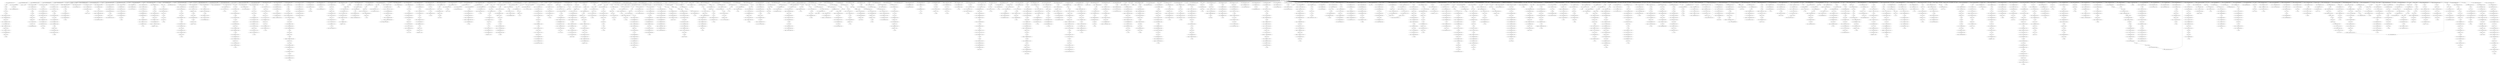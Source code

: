strict digraph "" {
"('boy', -15.666033100000806, 2199)";
"('says', -7.3567355642862342, 3425)";
"(';', 0, 3281)";
"('death', -7.268330278608417, 874)";
"('poor', 1.0, 2405)";
"('a', 0, 191)";
"('.', 0, 3158)";
"('the', -13.178776811626776, 1676)";
"(\"'m\", 0, 2864)";
"('now', -1.5711570428574877, 988)";
"('if', -1.5711570428574877, 225)";
"('the', 74.849160708527378, 2288)";
"('makes', 1.0, 1508)";
"('clip', 1.0, 1426)";
"(';', 0, 2426)";
"('now', -28.713471128572465, 2773)";
"('and', -24.910398643538812, 3091)";
"('was', 16.495660529973907, 1828)";
"('?', 0, 361)";
"('that', 15.371250713714927, 3187)";
"('but', -47.773243839286422, 3480)";
"('to', 5.6498058375729201, 2313)";
"('honking', 1.0, 2897)";
"('the', 49.698321417054764, 2648)";
"('a', 0, 3477)";
"('it', -16.808347185715789, 1720)";
"('friends', -15.035103346429349, 961)";
"('is', 28.727238419219965, 2595)";
"('.', 0, 553)";
"('no', -5.3987062441299543, 1205)";
"('key', 1.0, 260)";
"('our', -4.0, 916)";
"('out', -18.463946303571859, 2996)";
"('..', 0, 124)";
"('died', 48.405976435274972, 2840)";
"('died', 60.231986534442839, 3279)";
"('his', -24.09487605714331, 694)";
"('was', -10.366441721484485, 3269)";
"('your', -3.0474380285716594, 469)";
"(\"'ve\", 0, 1090)";
"('trump', -17.797412488259909, 3196)";
"('but', -26.725805810714768, 3511)";
"('until', -26.0, 3580)";
"(';', 0, 1669)";
"('a', 0, 3527)";
"('in', -36.196779937345681, 2658)";
"('throw', 1.0, 1963)";
"('my', -16.525725001113351, 3468)";
"('.', 0, 639)";
"('crumbling', 1.0, 2122)";
"('90', 21.516318759224362, 2636)";
"('the', 70.657354159948611, 2684)";
"('2016', -8.9494690143715481, 3306)";
"('not', -7.6195615245959125, 2518)";
"('cuban', 7.1976103398004483, 649)";
"('.', 0, 933)";
"('another', -5.2548146450254887, 2809)";
"('are', -12.483681240775642, 354)";
"('.', 0, 1145)";
"('the', 58.081934514212307, 301)";
"('this', -7.8206818678580952, 2928)";
"('of', 3.3269820577592952, 633)";
"('america', -4.8330165500004032, 3725)";
"('for', 13.904049968135176, 3602)";
"('that', -6.5089982870841752, 278)";
"('come', -4.309297535714574, 2622)";
"('90.', 0, 275)";
"('just', 16.210158875692439, 985)";
"('needed', -4.309297535714574, 2292)";
"('thing', -17.0, 600)";
"('.', 0, 279)";
"('i', 0, 3117)";
"('elect', 1.0, 3904)";
"('the', 74.849160708527378, 1618)";
"('police', 1.0, 1837)";
"('with', -8.0124576752551349, 2337)";
"('who', -5.2495248250006039, 1003)";
"('but', -24.09487605714331, 1232)";
"('for', -2.0092417250855164, 920)";
"('things', 1.0, 2349)";
"('about', -39.521818314288254, 2193)";
"('dead', 41.210268920152878, 2109)";
"('?', 0, 1191)";
"('.', 0, 2695)";
"('the', 49.698321417054764, 732)";
"('.', 0, 1525)";
"('on', -7.268330278608417, 2927)";
"('gilmore', 1.0, 3408)";
"('survive', -6.7197881657434149, 341)";
"('former', 7.9320595389220223, 2484)";
"('have', -19.557216741017932, 2523)";
"('";
"('he', -2.4415895386192688, 445)";
"('dead', 41.210268920152878, 1883)";
"('of', 3.3269820577592952, 2280)";
"('you', 13.674776239446688, 1250)";
"('died', 60.231986534442839, 986)";
"('fidel', 227.74250142742986, 3233)";
"('village', 1.0, 1430)";
"('of', 44.153861882069144, 3820)";
"('.', 0, 1821)";
"('90', 44.143781254192888, 2933)";
"('accuracy', 1.0, 2850)";
"('family', 1.0, 2660)";
"('time', -9.649735207179269, 3887)";
"('joke', 1.0, 3308)";
"('to', 46.973281556686111, 3258)";
"('crazy', 1.0, 3746)";
"('dies', 6.7628098571417041, 2365)";
"('wow', -13.0, 1358)";
"('1968.', 0, 1433)";
"('as', -17.451611621429553, 2263)";
"('!', 0, 2585)";
"('as', -18.713471128572468, 3667)";
"('at', 33.905123942856683, 1853)";
"('vas', 1.0, 3159)";
"('cia', -5.0, 3362)";
"('does', -8.0, 978)";
"('make', 1.0, 287)";
"('?', 0, 2862)";
"('is', 36.381790735375972, 2114)";
"('respected', 1.0, 3514)";
"(\"n't\", 0, 979)";
"('dying', 2.7381404928570854, 2442)";
"('alive', -15.0, 1234)";
"('a', 0, 2682)";
"('.', 0, 1928)";
"('a', 0, 3259)";
"('brother', -11.0, 1701)";
"('.', 0, 2755)";
"('virgins', 1.0, 164)";
"('sure', -18.43957633148683, 2572)";
"('the', 37.122901771318453, 1844)";
"('televis', 1.0, 3254)";
"('for', -2.0092417250855164, 1119)";
"('funeral', -5.5711570428574895, 1800)";
"('never', -24.98766531785769, 3513)";
"('wapo', 1.0, 2842)";
"('great', -31.74857447500181, 2127)";
"('ago', -7.0474380285716585, 49)";
"('sympathizers', 1.0, 2981)";
"('cuban', -13.08382345631928, 264)";
"('dude', 1.0, 2394)";
"('at', 33.905123942856683, 3420)";
"('...', 0, 2370)";
"('has', 10.577849305820404, 496)";
"('so', -12.681892714200721, 3119)";
"('dies', 19.381404928570852, 779)";
"('.', 0, 1753)";
"('90', 47.915025003354316, 2410)";
"('.', 0, 2374)";
"('die', -10.309297535714574, 3897)";
"('back', 1.0, 1342)";
"('aged', 2.9191368445217485, 3003)";
"(',', 0, 511)";
"('i', 0, 231)";
"('local', -4.9402272892860317, 1522)";
"(',', 0, 254)";
"('aged', -7.8014385924637502, 3144)";
"('gribble', 1.0, 398)";
"('to', 13.163165059229868, 3702)";
"('legit', -1.154648767857287, 3336)";
"('us', -8.6783677821431162, 1367)";
"('.', 0, 2789)";
"('.', 0, 402)";
"('in', -20.015693587948931, 2891)";
"('a', 0, 1467)";
"('wise', 1.0, 2950)";
"('just', 10.350264792820731, 2287)";
"(',', 0, 1282)";
"('.', 0, 924)";
"('he', -5.7283886668375459, 3267)";
"('remarkable', 1.0, 672)";
"('raul', -12.483681240775642, 3388)";
"('at', 23.333966899999194, 3132)";
"('state', -16.808347185715789, 3253)";
"('tired', 1.0, 3310)";
"('dies', 25.690702464285426, 3040)";
"('...', 0, 2265)";
"('has', 30.859283101940136, 1490)";
"('thanksgiving', 1.0, 3523)";
"('castro', 284, 0)";
"('dead', 30.420537840305755, 144)";
"('met', 1.0, 2687)";
"('too', -12.579682248615121, 2946)";
"(\"'re\", 0, 67)";
"('even', 0.69070246428542603, 2799)";
"('sees', -7.463946303571861, 3902)";
"('90', 29.058806257547204, 244)";
"(\"'s\", 0, 325)";
"('has', 34.239522067960088, 38)";
"('is', 1.9363053126739374, 3613)";
"(';', 0, 54)";
"('90', 40.372537505031467, 3422)";
"('up', -5.2495248250006039, 3398)";
"('for', -27.470508434238617, 2403)";
"('.', 0, 2943)";
"('to', 5.6498058375729201, 358)";
"('tweet', 1.0, 167)";
"('same', 1.0, 302)";
"('state', -19.332066200001613, 862)";
"('to', -13.13359221656944, 3846)";
"('another', -2.3248676035896345, 3433)";
"(',', 0, 641)";
"('us', -10.309297535714574, 1269)";
"('years', -14.254924989937066, 2396)";
"('a', 0, 2126)";
"('is', 44.036343051531979, 2562)";
"('hands', 1.0, 200)";
"('blame', 1.0, 232)";
"('cubans', -9.649735207179269, 3606)";
"('.', 0, 1128)";
"('playing', -7.463946303571861, 1429)";
"(',', 0, 2411)";
"('step', 1.0, 1674)";
"('time', -14.579682248615125, 848)";
"('90', 40.372537505031467, 2666)";
"('link', 1.0, 1626)";
"('haha', 1.0, 74)";
"('one', -1.5711570428574877, 1002)";
"('known', 1.0, 2262)";
"('cuban', 7.1976103398004483, 2519)";
"('.', 0, 132)";
"('dead', 23.227383787074341, 3683)";
"('his', -18.833016550000394, 3345)";
"('wonder', -3.5711570428574895, 2234)";
"('just', -27.739046745845364, 550)";
"('of', 29.307723764138292, 2966)";
"('fidel', 186.73650256937373, 2264)";
"('seeing', 1.0, 991)";
"(')', 0, 2161)";
"('he', -12.301986923274093, 1526)";
"('say', -4.8330165500004032, 974)";
"('.', 0, 2078)";
"('just', 19.140105917128292, 2970)";
"('has', 20.718566203880272, 664)";
"('died', 16.869949504160651, 1231)";
"('may', 1.0, 3236)";
"('what', -3.6274624949685332, 2102)";
"('conspiracy', 1.0, 3529)";
"(\"'re\", 0, 2517)";
"('...', 0, 3739)";
"('justice', 1.0, 2688)";
"('for', -17.922533418306202, 1547)";
"(';', 0, 3154)";
"('easy', 1.0, 3482)";
"('but', -10.940227289286025, 2352)";
"(';', 0, 1658)";
"('dead', -12.738386479082735, 1337)";
"('to', 39.459922335029169, 467)";
"('more', -6.0948760571433187, 932)";
"('few', 1.0, 3341)";
"('a', 0, 896)";
"('no', -5.3987062441299543, 931)";
"(',', 0, 1059)";
"('.', 0, 1476)";
"('lol', -6.8330165500004032, 996)";
"('hard', -3.0, 2080)";
"('remnant', 1.0, 1660)";
"('.', 0, 286)";
"('?', 0, 3116)";
"('point', 1.0, 2869)";
"('.', 0, 1707)";
"(',', 0, 3043)";
"('.', 0, 25)";
"('.', 0, 1238)";
"('here', -21.0, 958)";
"(',', 0, 2359)";
"('been', -5.0, 3744)";
"(\"'s\", 0, 1911)";
"('leader', -2.4411508739710008, 762)";
"(\"'s\", 0, 3608)";
"('aged', -5.1212947332173755, 2366)";
"('hope', -12.404173592857894, 3195)";
"('and', -5.0439569666318249, 922)";
"('me', -2.575419645736309, 3461)";
"('who', -43.105310039288042, 2325)";
"('stay', 1.0, 2079)";
"('.', 0, 2958)";
"(',', 0, 2260)";
"('news', -18.499049650001208, 2185)";
"('actually', 0.0, 1290)";
"('a', 0, 3643)";
"('for', -21.10519175695034, 2951)";
"('!', 0, 1505)";
"('just', -21.879152662973659, 2400)";
"('...', 0, 716)";
"('in', -36.196779937345681, 1993)";
"('and', -1.7328833538139889, 2845)";
"('90..', 0, 842)";
"('died', 64.173989900832126, 3419)";
"('dies', 25.690702464285426, 1212)";
"('alive', -15.0, 1602)";
"('former', 13.559235723353215, 642)";
"('dies', 25.690702464285426, 3519)";
"('tv', -21.438549114340773, 863)";
"('today', 2.3216322178568838, 1852)";
"('is', -17.200075477716069, 1671)";
"('!', 0, 1414)";
"(',', 0, 3328)";
"('watching', -3.6783677821431171, 228)";
"('weird', 1.0, 2888)";
"('.', 0, 1384)";
"('hope', -8.6185950714291479, 3285)";
"('.', 0, 1612)";
"('becoming', 1.0, 2440)";
"('.', 0, 1131)";
"('is', 1.9363053126739374, 2873)";
"('way', -18.0, 1552)";
"('play', 1.0, 604)";
"('trump', -5.3987062441299543, 1819)";
"('at', 23.333966899999194, 2832)";
"('he', 7.4188078460355449, 3629)";
"('old', -26.653631234067021, 1530)";
"('dead', 44.806845946768583, 879)";
"('of', 29.307723764138292, 1699)";
"('always', -8.6185950714291479, 2004)";
"('was', 33.284474437135401, 3496)";
"(\"''\", 0, 2677)";
"('be', -40.022768664287035, 719)";
"('up', 2.3216322178568838, 3257)";
"('donald', -1.154648767857287, 3014)";
"('leader', 8.2794245630144996, 2629)";
"('all', -13.00924172508552, 277)";
"('already', -0.52371901428582923, 1038)";
"(',', 0, 1049)";
"('via', -10.927892607143718, 2825)";
"('cringe', 1.0, 2977)";
"('state', -11.760909157144127, 246)";
"('died', 48.405976435274972, 574)";
"('died', 56.289983168053553, 3689)";
"('power', -9.0, 708)";
"(';', 0, 1391)";
"('in', -29.724345397586973, 3165)";
"('i', 0, 3335)";
"('rest', -26.653631234067021, 3164)";
"('screaming', 1.0, 2895)";
"('.', 0, 2692)";
"('human', -5.5711570428574895, 1468)";
"('..', 0, 3708)";
"('a', 0, 1061)";
"('.', 0, 343)";
"('in', 12.346479110844555, 2924)";
"('dies', 22.536053696428141, 3721)";
"('world', -9.649735207179269, 1688)";
"('has', 27.47904413592018, 2710)";
"('earth', 1.0, 424)";
"('the', 49.698321417054764, 3899)";
"('spent', -8.7258058107147765, 3371)";
"('rule', 1.0, 3106)";
"(\"n't\", 0, 3012)";
"('to', -31.916990270711793, 2702)";
"('you', 16.739820991557352, 465)";
"('peace', -18.43957633148683, 3239)";
"('cuba', 2.8682512846868704, 2138)";
"('aged', -2.4411508739710008, 575)";
"('holy', -2.0, 1347)";
"('of', 21.884654705172863, 148)";
"('best', -6.2020867964289472, 1984)";
"('all', -4.2786083705089659, 298)";
"('ever', -10.0, 1597)";
"('guy', -19.0, 2406)";
"('dies', 16.226756160713563, 206)";
"('.', 0, 3632)";
"('even', -1.5711570428574877, 1925)";
"('is', 44.036343051531979, 930)";
"('at', 26.857685914285021, 1045)";
"('charismatic', 1.0, 2135)";
"('.', 0, 450)";
"('died', 56.289983168053553, 174)";
"('.', 0, 678)";
"('enough', -2.0, 3228)";
"('died', 48.405976435274972, 1115)";
"('all', -30.470508434238624, 2190)";
"('in', 18.818913650603257, 3499)";
"('only', -1.154648767857287, 1001)";
"('a', 0, 428)";
"('rather', -9.9876653178576902, 1990)";
"('gone', -2.309297535714574, 1159)";
"('a', 0, 3920)";
"('aged', -2.4411508739710008, 3330)";
"('at', -1.3320662000016128, 1283)";
"('up', -14.713471128572465, 994)";
"('died', 64.173989900832126, 39)";
"('90', 2.6601000134172494, 2281)";
"('will', 4.1054903841871724, 2346)";
"('who', -10.927892607143718, 2275)";
"('more', -11.142314085714979, 1543)";
"(',', 0, 154)";
"('in', -3.8346072385521879, 2689)";
"('was', -0.29315337718758627, 544)";
"('an', -23.0, 359)";
"('of', 40.442327352586432, 1617)";
"('.', 0, 3162)";
"('drainingthe', 1.0, 2384)";
"('.', 0, 318)";
"('about', -19.332066200001613, 546)";
"('humanity', -2.4165082750002016, 3603)";
"('is', 59.345447683843993, 2679)";
"('survive', -5.2548146450254887, 1926)";
"(',', 0, 2853)";
"('stupid', -9.9876653178576902, 69)";
"('did', -8.1847616864613411, 2764)";
"('dead', 37.613691893537172, 106)";
"('at', 19.810247885713363, 626)";
"('the', 83.232773805684928, 1000)";
"(';', 0, 3163)";
"('best', -8.7258058107147765, 2793)";
"('wow', -4.0, 255)";
"('something', -11.0, 1398)";
"('states', 1.0, 2771)";
"('.', 0, 102)";
"('with', -26.690197831037473, 1056)";
"('dead', 37.613691893537172, 1306)";
"('or', -21.0, 2533)";
"('survive', -2.3248676035896345, 1865)";
"('cuban', 20.718566203880272, 2412)";
"('...', 0, 3120)";
"('already', -7.0474380285716585, 480)";
"('died', 52.347979801664266, 2144)";
"('was', -13.724204502916784, 3347)";
"('says', -8.6185950714291479, 1497)";
"('god', -19.0, 3618)";
"('.', 0, 1860)";
"('for', -40.201141788815164, 3672)";
"('there', 0.60507943784621965, 3226)";
"('a', 0, 1095)";
"('dies', 3.6081610892844154, 857)";
"('wtf', -1.154648767857287, 1292)";
"('has', 34.239522067960088, 284)";
"('surrender', 1.0, 901)";
"('has', 13.95808827184036, 390)";
"('everyone', -8.0948760571433187, 2890)";
"(\"''\", 0, 1997)";
"('has', 27.47904413592018, 252)";
"('linking', 1.0, 357)";
"('a', 0, 3340)";
"('dies', 6.7628098571417041, 2487)";
"('...', 0, 98)";
"('of', 18.173120175690151, 2451)";
"('.', 0, 3108)";
"('dead', 37.613691893537172, 3124)";
"('dead', 44.806845946768583, 268)";
"('of', 25.596189234655576, 763)";
"('the', 66.465547611369843, 2925)";
"('*does', 0, 3576)";
"('died', 64.173989900832126, 285)";
"('time', -17.044655769333055, 566)";
"('to', 9.4064854484013907, 2769)";
"('free', -15.035103346429349, 2704)";
"('dead', 44.806845946768583, 1148)";
"('an', 3.0, 3497)";
"('will', -8.7890192316256552, 2238)";
"('was', 26.568948874270802, 3381)";
"('week', -19.97533063571538, 1127)";
"('my', -50.051450002226701, 960)";
"('side', 1.0, 1266)";
"('the', 41.314708319897221, 3508)";
"('interesting', -21.0, 720)";
"('he', -18.875585179710633, 1724)";
"('public', 1.0, 1994)";
"('get', -13.0, 1055)";
"('true', -21.369523372922682, 3614)";
"('?', 0, 1201)";
"('good', -1.0, 486)";
"('take', -29.0, 2317)";
"('man', -33.738606230712712, 1239)";
"('just', 19.140105917128292, 2242)";
"('like', -1.4639463035718592, 46)";
"('cuba', -0.25749857257014597, 764)";
"('";
"('name', -7.0, 1409)";
"('cnn', -6.8330165500004032, 1413)";
"('you', -7.780537025327952, 3235)";
"('world', -31.834496893640612, 2953)";
"(\"n't\", 0, 112)";
"('decades', -18.713471128572468, 3372)";
"('he', -9.0151877950558159, 3901)";
"('he', -18.875585179710633, 2433)";
"('.', 0, 2051)";
"('officially', 1.0, 965)";
"('dead..', 0, 839)";
"('90', 44.143781254192888, 3911)";
"('ruled', -5.0, 2137)";
"('depressing', 1.0, 2449)";
"('first', 1.0, 806)";
"('i', 0, 2430)";
"('died', 44.463973068885679, 1896)";
"('two-thirds', 0, 870)";
"('he', 23.852803487126909, 840)";
"('did', -19.904549852204756, 3706)";
"('an', -23.0, 3270)";
"('dies', 19.381404928570852, 1916)";
"('another', -5.2548146450254887, 843)";
"(\"n't\", 0, 3577)";
"('year', -15.0, 162)";
"('idea', 1.0, 1244)";
"('he', -5.7283886668375459, 1141)";
"('world', -7.1847616864613428, 3232)";
"('relations', 1.0, 1371)";
"('last', -22.284628171429951, 1845)";
"('you', 1.4145972310040378, 3503)";
"('almost', 1.0, 3673)";
"('age', -15.841870170202874, 733)";
"('at', 30.381404928570852, 1492)";
"('cause', 0.73814049285708516, 1446)";
"('cubans', -21.369523372922682, 2654)";
"('comrade', 1.0, 3169)";
"('and', 4.8892638718216759, 1368)";
"('died', 68.115993267221427, 1193)";
"('ca', 0, 155)";
"('name', -4.0, 468)";
"('this', 9.5360536964281373, 114)";
"('.', 0, 2468)";
"('2016', -11.763057106587141, 97)";
"('someday', 1.0, 2697)";
"('he', -12.301986923274093, 3664)";
"('way', -25.0, 371)";
"('humanity', -9.9876653178576902, 432)";
"('the', 49.698321417054764, 2118)";
"('feel', -9.9876653178576902, 2575)";
"('fry', 1.0, 3375)";
"('be', -12.88045457857206, 2239)";
"('years', -3.6274624949685332, 1886)";
"('to', 31.946563113372225, 2976)";
"('of', 21.884654705172863, 846)";
"('be', -3.8330165500004014, 889)";
"('very', -3.7898411243075607, 671)";
"('all', -21.73987507966207, 3647)";
"('i', 0, 1089)";
"('steam', 1.0, 3294)";
"('lucifer', 1.0, 1483)";
"('and', -5.0439569666318249, 709)";
"('out', -5.4165082750002007, 2475)";
"('to', 43.21660194585764, 2445)";
"('ok', -6.8330165500004032, 2312)";
"('like', -9.0351033464293486, 3526)";
"('finally', 5.8081934514212303, 1480)";
"('up', -9.0351033464293486, 3304)";
"('?', 0, 3524)";
"('let', -8.0, 3607)";
"('state', -16.808347185715789, 3390)";
"('was', 9.7801349671093085, 705)";
"('is', 59.345447683843993, 3184)";
"('90', 21.516318759224362, 3251)";
"('can', -5.6777401557823417, 400)";
"('he', -41.883179077238538, 3872)";
"('and', -11.666104192267483, 3704)";
"(',', 0, 2483)";
"(',', 0, 3452)";
"('commies', 1.0, 992)";
"('have', 4.4520249840675863, 2920)";
"('sucked', -4.9402272892860317, 96)";
"('is', -13.372799319638077, 1379)";
"('can', -43.033220467347022, 1240)";
"('was', 6.4223721856770126, 3630)";
"('time', -2.2548146450254904, 131)";
"('cuban', 10.577849305820404, 1453)";
"('tv', -15.150839291472618, 247)";
"('could', 0.73814049285708516, 111)";
"('was', 3.0646094042447132, 2945)";
"('cuban', 17.338327237860316, 1836)";
"('come', -9.9876653178576902, 3845)";
"('90', 21.516318759224362, 3631)";
"('finally', -21.438549114340773, 3290)";
"(',', 0, 1314)";
"(',', 0, 861)";
"('a', 0, 2103)";
"('old', -21.339899986582754, 449)";
"('ordering', 1.0, 2808)";
"('this', -4.9278926071437255, 229)";
"('i', 0, 3473)";
"(',', 0, 2309)";
"('will', -6.2101173084630901, 1797)";
"('finally', -19.342645840051389, 1470)";
"('is', 59.345447683843993, 1289)";
"('perished', 1.0, 219)";
"('in', -10.307041778310889, 1356)";
"('died', 40.521969702496392, 391)";
"('announces', -23.534452388630157, 864)";
"('revolutionary', -1.0, 2820)";
"('media', -8.6783677821431162, 1762)";
"('forward', 1.0, 1092)";
"('is', 59.345447683843993, 1344)";
"('rules', 1.0, 3401)";
"('.', 0, 1746)";
"('suddenly', 1.0, 3762)";
"('number', 1.0, 2236)";
"('him', -12.483681240775642, 3365)";
"('before', -5.5711570428574895, 1719)";
"('?', 0, 3334)";
"('2016', -14.576645198802737, 3288)";
"('can', -40.698502947874232, 2700)";
"('is', 44.036343051531979, 2591)";
"('focused', 1.0, 1747)";
"('of', 33.019258293621007, 330)";
"(',', 0, 2134)";
"(\"''\", 0, 3684)";
"('mate', 1.0, 1310)";
"('2016', -20.20382138323393, 306)";
"('and', -24.910398643538812, 2655)";
"('did', -6.7197881657434149, 58)";
"('...', 0, 500)";
"('via', -10.927892607143718, 775)";
"(',', 0, 2644)";
"('dies', 9.9174586249989929, 317)";
"('time', -14.579682248615125, 1523)";
"('he', -28.735982564365457, 1604)";
"('90', 32.830050006708625, 209)";
"('.', 0, 150)";
"('up', -10.927892607143718, 2148)";
"('the', 66.465547611369843, 146)";
"('to', 16.919844670058339, 592)";
"('baseball', -8.7258058107147765, 1431)";
"('his', -21.463946303571852, 547)";
"('was', 23.211186092838506, 2421)";
"('power', -11.0, 195)";
"('is', 21.072686103063958, 1051)";
"('free', -15.666033100000806, 1677)";
"('i', 0, 972)";
"('not', -46.054337568321984, 2534)";
"('never', -8.6783677821431162, 3896)";
"('with', -15.016610233673511, 1642)";
"('somebody', 1.0, 3396)";
"('prince', 1.0, 297)";
"('died', 64.173989900832126, 53)";
"('died', 68.115993267221427, 394)";
"('died', 32.637962969717812, 2276)";
"('.', 0, 999)";
"('do', -28.424874983228442, 3868)";
"('to', 16.919844670058339, 2379)";
"('the', 74.849160708527378, 2168)";
"('state', -1.6660331000008064, 772)";
"('aged', -5.1212947332173755, 2488)";
"('the', 66.465547611369843, 1253)";
"('90', 40.372537505031467, 781)";
"('of', 21.884654705172863, 675)";
"(',', 0, 418)";
"('do', -28.424874983228442, 1751)";
"('today', -10.927892607143718, 3592)";
"(',', 0, 1615)";
"('around', 1.0, 594)";
"('a', 0, 3728)";
"('has', 20.718566203880272, 624)";
"('world', -9.649735207179269, 2566)";
"('live', -5.0, 1176)";
"('tweeted', 1.0, 3314)";
"('week', -11.142314085714979, 303)";
"('celebration', 1.0, 923)";
"('political', -2.4165082750002016, 2289)";
"('take', -33.0, 1060)";
"('we', -31.967362481551284, 2699)";
"('his', -21.463946303571852, 1123)";
"('is', 51.690895367687986, 1956)";
"(\"'ve\", 0, 1600)";
"('.', 0, 1801)";
"(\"'ve\", 0, 29)";
"('mandela', -16.189752114286637, 3734)";
"(\"''\", 0, 2984)";
"('to', -1.863553384084021, 1988)";
"('.', 0, 1544)";
"('is', -43.991008584262104, 2200)";
"('.', 0, 382)";
"('of', 7.0385165872420075, 2870)";
"('death', -15.448829362190942, 1879)";
"('in', -0.59838996867284067, 1353)";
"('know', -22.499049650001211, 2192)";
"('.', 0, 121)";
"('have', -52.297091820680002, 2327)";
"(',', 0, 1495)";
"('the', 24.54748212558215, 1057)";
"('1998-2002', 0, 952)";
"('playing', -1.154648767857287, 1419)";
"('.', 0, 1116)";
"('name', -4.0, 32)";
"(\"n't\", 0, 2798)";
"('the', 37.122901771318453, 2770)";
"(';', 0, 3574)";
"(\"''\", 0, 3890)";
"('for', 7.5387332908468991, 189)";
"('a', 0, 1672)";
"('cuba', -9.634748144341188, 3107)";
"('man', -8.9411937424527999, 2990)";
"('guy', -7.0, 892)";
"('death', -1.8146642228867336, 1407)";
"('no', -16.026168739098487, 631)";
"('disney', 1.0, 2594)";
"('thought', -18.499049650001208, 1333)";
"('was', 6.4223721856770126, 2786)";
"('in', -10.307041778310889, 262)";
"(\"n't\", 0, 1924)";
"('actually', 0.0, 3123)";
"('at', 16.286528871427532, 1520)";
"('...', 0, 123)";
"('24', 1.0, 2964)";
"('is', 17.245409944985951, 1469)";
"('on', -20.902495417912625, 165)";
"('unsure', 1.0, 2855)";
"('at', 37.428842957142507, 2409)";
"('2016', -6.1358809221559554, 1394)";
"('very', -5.2548146450254887, 2988)";
"(',', 0, 126)";
"('raul', -12.483681240775642, 2844)";
"('90', 36.601293755870046, 1494)";
"('do', -39.052337478196975, 908)";
"(',', 0, 893)";
"('90', 25.287562508385783, 2367)";
"('happens', 1.0, 3596)";
"(\"'s\", 0, 1998)";
"('about', -34.474380285716592, 2576)";
"('.', 0, 2841)";
"('from', -27.54648767857287, 2323)";
"('this', 9.5360536964281373, 107)";
"(\"y'all\", 0, 2145)";
"('leader', 2.9191368445217485, 2821)";
"('again', -1.0, 2100)";
"('care', 1.0, 1208)";
"('of', 29.307723764138292, 2564)";
"('90', 40.372537505031467, 3929)";
"(\"n't\", 0, 59)";
"('politician', 1.0, 1072)";
"('.', 0, 540)";
"('see', -7.3567355642862342, 159)";
"(';', 0, 1007)";
"('ruling', 1.0, 1318)";
"(\"'m\", 0, 711)";
"('dead', 26.82396081369005, 2592)";
"(\"''\", 0, 3784)";
"('dead', 19.630806760458633, 481)";
"('dying', 1.1072107392856285, 3111)";
"('just', -45.318728994460486, 367)";
"('90', 25.287562508385783, 3826)";
"('at', 16.286528871427532, 1897)";
"('is', 59.345447683843993, 1474)";
"('very', -16.974602810768904, 2356)";
"('you', -13.910626529549276, 1230)";
"('also', -6.8330165500004032, 3268)";
"('i', 0, 28)";
"('on', -12.7219963343301, 832)";
"('the', 53.890127965633532, 1799)";
"('was', 26.568948874270802, 2985)";
"('age', 2.9191368445217485, 1855)";
"('dead', 19.630806760458633, 1423)";
"('he', 0.84520958959900128, 61)";
"('now', -10.618595071429148, 688)";
"('this', 9.5360536964281373, 3113)";
"('on', -12.7219963343301, 3467)";
"('rest', -0.084974996645688528, 1195)";
"(\"'s\", 0, 3379)";
"(',', 0, 770)";
"('out', -21.725805810714775, 3292)";
"('revolutionary', 3.0, 3325)";
"('of', 25.596189234655576, 1351)";
"('of', 29.307723764138292, 2714)";
"('given', 1.0, 635)";
"('easily', 1.0, 201)";
"('90', 47.915025003354316, 769)";
"('communism', -1.7855785214287447, 2373)";
"('can', 5.9958474415816223, 3173)";
"('.', 0, 2607)";
"('announced', -1.8562187458071104, 825)";
"('have', -8.6439250477972429, 1838)";
"('hopes', 1.0, 1118)";
"('this', 6.6432644357137676, 175)";
"('hopefully', -3.6783677821431171, 1506)";
"('dead', 23.227383787074341, 2633)";
"('fidel', 222.61675157017282, 1702)";
"('for', -14.739875079662063, 2382)";
"('week', -18.713471128572468, 1648)";
"('as', -27.54648767857287, 368)";
"('aged', -7.8014385924637502, 3250)";
"('wait', -2.4165082750002016, 2975)";
"('how', -3.6274624949685332, 1450)";
"('has', 27.47904413592018, 3001)";
"('who', -5.2495248250006039, 2235)";
"('.', 0, 291)";
"('!', 0, 3649)";
"('cuba', 21.622750428228954, 2360)";
"('of', 40.442327352586432, 2630)";
"('history', -16.974602810768904, 3470)";
"('at', 12.762809857141704, 2978)";
"('attend', 1.0, 1798)";
"('the', 74.849160708527378, 1265)";
"('colon', 1.0, 1063)";
"('talking', -10.0, 545)";
"('time', -34.299470414358538, 638)";
"('kaepernick', -15.202086796428944, 1258)";
"('confronted', 1.0, 1004)";
"('gone', -1.0474380285716594, 2921)";
"('.', 0, 1792)";
"('media', -16.833016550000401, 3391)";
"('aged', 5.5992807037681249, 3928)";
"('not', -50.858684573787741, 1243)";
"('today', -16.606260389286835, 1524)";
"('fidel', 222.61675157017282, 831)";
"('the', 66.465547611369843, 3231)";
"('overthrow', 1.0, 3367)";
"(',', 0, 2619)";
"('not', -0.41304101639727619, 2347)";
"('!', 0, 3199)";
"('-', 0, 3005)";
"('think', -25.764443935076464, 1728)";
"('cuba', -37.766496859654325, 3094)";
"('";
"('dead', -1.9486553992356122, 3509)";
"('at', 37.428842957142507, 321)";
"('na', 0, 603)";
"('fought', 1.0, 2434)";
"('breaking', -7.1699499932913771, 1300)";
"('st.', 0, 2336)";
"('is', 55.518171525765993, 803)";
"('youre', 1.0, 3646)";
"('has', 24.098805169900224, 3130)";
"('finally', -10.959032742893847, 497)";
"('his', -0.41650827500019716, 3384)";
"('literally', -6.0948760571433187, 3756)";
"('.', 0, 2603)";
"(';', 0, 1960)";
"('is', 21.072686103063958, 2886)";
"('long', -12.88045457857206, 192)";
"('for', -30.653166772882756, 1094)";
"('we', -8.9411937424527999, 2291)";
"('.', 0, 2612)";
"('teaching', 1.0, 1999)";
"('the', 16.163869028424614, 2404)";
"('.', 0, 3848)";
"('montana', 1.0, 2768)";
"('the', 62.273741062791075, 627)";
"('riddance', 1.0, 2694)";
"('rip', 6.3658348606957915, 122)";
"('lived', 0.10721073928562763, 127)";
"('a', 0, 3668)";
"('has', 34.239522067960088, 3418)";
"('you', -35.365939794323907, 3869)";
"('some', 1.0, 1537)";
"('.', 0, 1006)";
"('died', 48.405976435274972, 1299)";
"('spanish', 1.0, 3478)";
"('commie', 1.0, 2794)";
"('cuba', -0.25749857257014597, 2351)";
"('state', -19.332066200001613, 834)";
"('at', 9.2390908428558731, 2753)";
"('year', -17.0, 2453)";
"('is', 44.036343051531979, 1484)";
"('cubans', -36.019258580101955, 3876)";
"('i', 0, 1727)";
"('peace', -3.7898411243075607, 1197)";
"('could', 0.10721073928562763, 2797)";
"('former', 13.559235723353215, 2628)";
"('.', 0, 50)";
"('.', 0, 1259)";
"('was', -30.513018410078274, 601)";
"('...', 0, 1160)";
"('there', -18.43957633148683, 2997)";
"('weirdest', 1.0, 873)";
"(';', 0, 652)";
"(',', 0, 2116)";
"('is', 36.381790735375972, 1136)";
"(\"'s\", 0, 2344)";
"('between', 1.0, 951)";
"('living', -11.880454578572063, 3516)";
"('.', 0, 3017)";
"('.', 0, 3718)";
"('.', 0, 1555)";
"('90', 10.202587511740091, 1767)";
"('lie', 1.0, 956)";
"('president', -6.1358809221559554, 1454)";
"('deal', 1.0, 2170)";
"('was', -10.366441721484485, 2399)";
"('so', -1.0083051168367554, 3638)";
"('.', 0, 1849)";
"('5', 0, 692)";
"('to', -5.6202329949124987, 2574)";
"('via', -10.927892607143718, 2416)";
"('.', 0, 3628)";
"('should', 1.0, 484)";
"('villain', 1.0, 1540)";
"('.', 0, 2099)";
"('comment', 1.0, 1992)";
"('century', -5.5711570428574895, 677)";
"('either', -24.0, 370)";
"('.', 0, 1835)";
"('communist', -14.927892607143722, 1664)";
"('.', 0, 2106)";
"('cuban', 17.338327237860316, 1071)";
"('to', 43.21660194585764, 1536)";
"('has', 20.718566203880272, 241)";
"('take', 1.0, 113)";
"('a', 0, 1534)";
"('cuban', 20.718566203880272, 272)";
"('survive', -2.3248676035896345, 3406)";
"('to', 16.919844670058339, 3506)";
"('was', -13.724204502916784, 1335)";
"('90', -1.1111437357441787, 1528)";
"(',', 0, 1312)";
"('that', -40.89224671691133, 73)";
"('now', -12.88045457857206, 1256)";
"(\"'s\", 0, 2245)";
"('dictator', -39.0, 3479)";
"('can', -19.686045272619097, 305)";
"('go', -25.022768664287042, 1554)";
"('long', -1.5711570428574877, 130)";
"('state', -1.6660331000008064, 2413)";
"('supersede', 1.0, 3112)";
"('age', 8.2794245630144996, 1214)";
"('an', -17.0, 1662)";
"('!', 0, 1302)";
"('age', -5.1212947332173755, 147)";
"(',', 0, 2364)";
"('bad', -3.0474380285716594, 2989)";
"('change', -4.8330165500004032, 2348)";
"('sucked', 0.73814049285708516, 2804)";
"('winner', 1.0, 1616)";
"('era', -14.0, 531)";
"('is', 40.209066893453979, 92)";
"('died', 68.115993267221427, 3393)";
"('defense', 1.0, 116)";
"('champion', 1.0, 2007)";
"('.', 0, 2849)";
"('was', 16.495660529973907, 479)";
"('";
"('forever', 1.0, 1177)";
"(\"'\", 0, 1237)";
"('trump', -24.8823874849056, 1376)";
"('died', 68.115993267221427, 998)";
"('keep', 1.0, 1986)";
"('relax', 1.0, 401)";
"('president', -14.576645198802737, 1691)";
"('himself', 1.0, 3893)";
"('35', 1.0, 2156)";
"('the', 66.465547611369843, 872)";
"('president', 2.3048833544908334, 3016)";
"(\"'s\", 0, 3303)";
"('was', -3.6509161586198857, 446)";
"('die', -0.52371901428582923, 3916)";
"('is', 13.418133786907951, 3309)";
"('take', -15.0, 1411)";
"('be', -1.5711570428574877, 2446)";
"('invited', 1.0, 3648)";
"('the', 62.273741062791075, 3263)";
"('us', -15.202086796428944, 2649)";
"('died', 16.869949504160651, 1577)";
"('dead', 30.420537840305755, 2831)";
"('a', 0, 2512)";
"('has', 34.239522067960088, 119)";
"('leaves', 1.0, 197)";
"('amp', -7.3567355642862342, 2425)";
"('of', 10.750051116724727, 1427)";
"('.', 0, 658)";
"('hero', -8.0, 3729)";
"('90', 10.202587511740091, 447)";
"('day', -14.044655769333048, 3900)";
"('man', -1.8562187458071104, 611)";
"('(', 0, 2155)";
"('!', 0, 3783)";
"('.', 0, 1649)";
"('jig', 1.0, 1487)";
"('.', 0, 487)";
"('aged', 10.959568422260874, 3041)";
"('ago', -11.940227289286032, 3759)";
"('90', 29.058806257547204, 3134)";
"('guy', -20.0, 2532)";
"('thing', -14.0, 430)";
"('even', -28.713471128572465, 3313)";
"('finally', -4.6713229200256947, 3682)";
"('clancy', 1.0, 2297)";
"('age', -21.202157888695623, 1284)";
"('away', 1.0, 1965)";
"('?', 0, 3394)";
"('once', -7.463946303571861, 2186)";
"('the', 53.890127965633532, 2979)";
"('trump', -10.712437491614221, 2377)";
"('raul', -17.797412488259909, 2094)";
"('one', -3.8330165500004014, 2563)";
"('too', -2.3248676035896345, 2922)";
"('it', -49.616694371431578, 1557)";
"('well', 1.0, 1405)";
"('woow', 1.0, 967)";
"('died.it', 0, 1982)";
"('to', 39.459922335029169, 1364)";
"('at', 23.333966899999194, 646)";
"('the', 49.698321417054764, 2868)";
"('years', -12.483681240775642, 3342)";
"(';', 0, 1132)";
"('icon', -8.1847616864613411, 674)";
"('.', 0, 567)";
"('the', 11.972062479845832, 3515)";
"('if', -19.666033100000803, 3610)";
"('happy', -6.0948760571433187, 2606)";
"('dead', 41.210268920152878, 2588)";
"('is', 36.381790735375972, 1422)";
"('of', 33.019258293621007, 871)";
"('turnovers', 1.0, 234)";
"('.but', 0, 99)";
"(';', 0, 2021)";
"('another', -9.649735207179269, 1659)";
"('tv', -4.6713229200256947, 273)";
"('tyrant', -3.0474380285716594, 2685)";
"('deserve', -6.2020867964289472, 980)";
"('okay', 1.0, 2201)";
"('dead', 41.210268920152878, 3185)";
"('fidel', 202.1137521411448, 2848)";
"('decades', -30.070206692858697, 1611)";
"('in', 18.818913650603257, 2963)";
"('of', 3.3269820577592952, 529)";
"('him', -33.738606230712712, 905)";
"('commonly', 1.0, 2261)";
"('funeral', -1.154648767857287, 1439)";
"('program', 1.0, 1058)";
"(';', 0, 1165)";
"('age', 2.9191368445217485, 1493)";
"('he', 23.852803487126909, 2166)";
"('like', -9.0351033464293486, 541)";
"('.', 0, 1624)";
"('age', 8.2794245630144996, 881)";
"('not', -22.032602540993189, 2571)";
"('!', 0, 3781)";
"('dead', 23.227383787074341, 93)";
"('not', -29.239123049191825, 900)";
"('died', 64.173989900832126, 1163)";
"('92', 1.0, 1313)";
"('that', -19.011997716112234, 1723)";
"('dead', 37.613691893537172, 2664)";
"('am', -10.0, 2354)";
"('off', 1.0, 1255)";
"('ruled', -13.0, 3665)";
"(',', 0, 577)";
"('could', -0.52371901428582968, 1923)";
"('it', -24.379504228573275, 2383)";
"('.', 0, 1482)";
"('announces', -17.246742565762002, 248)";
"('soon', 1.0, 2698)";
"('die', -11.940227289286032, 1455)";
"('world', -17.044655769333055, 1355)";
"('by', -3.6274624949685332, 3383)";
"('.', 0, 2171)";
"(',', 0, 1307)";
"('reports', 1.0, 1287)";
"('much', -14.404173592857894, 369)";
"('then', -11.142314085714979, 3594)";
"('fruition', 1.0, 3847)";
"('in', -23.251910857828278, 1432)";
"('i', 0, 1133)";
"(\"'fidel\", 0, 1229)";
"('for', -8.3745584023737862, 1397)";
"(',', 0, 3818)";
"('u', 0, 3475)";
"('did', -9.649735207179269, 3104)";
"('.', 0, 836)";
"('tv', -13.054936017183234, 212)";
"('bless', -3.6783677821431171, 2147)";
"('historical', -5.0, 844)";
"('is', 55.518171525765993, 3599)";
"('president', -6.1358809221559554, 3387)";
"('died', 36.579966336107105, 2752)";
"('will', -3.6312153853005249, 3726)";
"('show', 1.0, 3350)";
"('...', 0, 499)";
"('.', 0, 877)";
"('.', 0, 1562)";
"('ariels', 1.0, 2892)";
"('.', 0, 392)";
"('all', -28.287850095594486, 68)";
"('who', -22.284628171429951, 898)";
"('you', -20.0407160337706, 66)";
"('his', -5.6783677821431127, 1700)";
"('rest', -39.052337478196975, 3481)";
"('!', 0, 3186)";
"(',', 0, 2931)";
"(\"'re\", 0, 3504)";
"('leader', 0.23899298527537383, 1421)";
"('of', 29.307723764138292, 3046)";
"('.', 0, 1603)";
"('everywhere', 1.0, 995)";
"('.', 0, 433)";
"('has', 17.338327237860316, 3743)";
"('i', 0, 710)";
"('too', -6.7197881657434149, 177)";
"('25-30', 0, 1120)";
"('one', -6.0948760571433169, 1206)";
"('.', 0, 3280)";
"('now', -12.88045457857206, 1050)";
"('i', 0, 2806)";
"('his', 2.2144214785712588, 1308)";
"('was', 16.495660529973907, 3919)";
"('great', 0.4288429571425123, 610)";
"('bien', 1.0, 3160)";
"('like', -14.713471128572465, 3730)";
"('has', -19.844301388359192, 1549)";
"('capitalism', 0.10721073928562763, 1955)";
"('ally', 1.0, 3271)";
"('loved', -11.880454578572063, 1606)";
"('points', -8.0, 3466)";
"('a', 0, 1486)";
"('has', 27.47904413592018, 1695)";
"('was', -3.6509161586198857, 1766)";
"('is', 9.5908576288299514, 2121)";
"('how', -23.111143735744175, 597)";
"('died', 68.115993267221427, 911)";
"('to', -9.3769126057409693, 1093)";
"('cuban', -2.9431065582594158, 833)";
"('.', 0, 3912)";
"('if', -12.88045457857206, 525)";
"('songs', 1.0, 695)";
"('brother', -11.0, 830)";
"('death', 9.0926678885566332, 2345)";
"('year', -35.0, 2128)";
"('was', -7.0086789400521852, 1721)";
"('and', 11.511411097457341, 2179)";
"('no', -5.3987062441299543, 1463)";
"(';', 0, 3551)";
"('capitalist', 1.0, 3260)";
"('a', 0, 1539)";
"('my', -8.7890192316256552, 35)";
"('just', 16.210158875692439, 1361)";
"('.', 0, 85)";
"('live', -5.0, 1685)";
"('good', -23.0, 429)";
"('died', 40.521969702496392, 3249)";
"(\"'s\", 0, 2112)";
"(',', 0, 3324)";
"('20th', -4.9402272892860317, 676)";
"('just', 7.4203177513848786, 559)";
"('!', 0, 1460)";
"('90', 29.058806257547204, 576)";
"('for', -49.749116804747572, 1610)";
"('..you', 0, 95)";
"('dies', 16.226756160713563, 2085)";
"('do', -42.594824976519817, 2326)";
"('a', 0, 3411)";
"('year', -7.0, 2104)";
"('could', -4.9402272892860317, 689)";
"(\"'m\", 0, 1794)";
"('throwing', 1.0, 3642)";
"('90', 25.287562508385783, 2489)";
"('during', 1.0, 3262)";
"('dies', -46.866219196432169, 1241)";
"(',', 0, 2948)";
"('recovery', 1.0, 1511)";
"('bat', -15.035103346429349, 2198)";
"('died', 48.405976435274972, 242)";
"('you', -16.975671281659935, 100)";
"(',', 0, 3458)";
"('over', 1.0, 187)";
"('the', 70.657354159948611, 3361)";
"('died', 60.231986534442839, 913)";
"('day', -8.1847616864613411, 3179)";
"('long', -8.3567355642862324, 3886)";
"('can', -31.359632869983059, 1750)";
"('dead', 34.01711486692146, 657)";
"('missile', 1.0, 265)";
"('union', 1.0, 2120)";
"('2016', -0.50870473772476288, 1927)";
"('has', 24.098805169900224, 1758)";
"('today', -16.606260389286835, 18)";
"(',', 0, 3071)";
"('died', 52.347979801664266, 1759)";
"('w', 0, 807)";
"('i', 0, 2569)";
"('dies', -15.319731517859303, 3453)";
"('dead', -9.1418094524670224, 549)";
"('deserved', -2.4165082750002016, 1406)";
"('.', 0, 1228)";
"('has', 27.47904413592018, 824)";
"('handle', -1.0, 3013)";
"('``', 0, 1062)";
"('to', 9.4064854484013907, 1985)";
"('he', -22.16238430792891, 3512)";
"('was', -7.0086789400521852, 1142)";
"('was', -13.724204502916784, 1527)";
"('hrs', 1.0, 2965)";
"(',', 0, 2089)";
"('the', 41.314708319897221, 233)";
"('90', 29.058806257547204, 3331)";
"('dead', 44.806845946768583, 2817)";
"('by', -8.9411937424527999, 3464)";
"('always', -12.404173592857894, 2311)";
"('ended', -4.309297535714574, 84)";
"(';', 0, 3360)";
"('that', -9.634748144341188, 1412)";
"('!', 0, 1584)";
"('a', 0, 1046)";
"('does', -4.0, 1441)";
"('dies', 25.690702464285426, 2930)";
"(';', 0, 1657)";
"('is', 21.072686103063958, 1690)";
"('could', -0.52371901428582968, 3405)";
"('he', -5.7283886668375459, 3761)";
"('but', -16.202086796428937, 2397)";
"('gon', 0, 602)";
"('to', -13.13359221656944, 1991)";
"('still', -8.6783677821431162, 1117)";
"('been', -2.0, 218)";
"('bbc', -10.0, 2846)";
"('finally', 3.7122901771318455, 180)";
"('wrote', 1.0, 3735)";
"('im', -9.0, 2597)";
"(',', 0, 3423)";
"('died', 52.347979801664266, 3131)";
"('true', -18.43957633148683, 503)";
"('years', -24.8823874849056, 23)";
"('eurocratic', 1.0, 2119)";
"('.', 0, 909)";
"('after', -3.785578521428743, 3883)";
"('guessed', 1.0, 950)";
"('take', -9.0, 1443)";
"(',', 0, 2560)";
"('at', 9.2390908428558731, 731)";
"('90.', 0, 630)";
"('man', -23.111143735744175, 1846)";
"('.', 0, 2129)";
"(\"'s\", 0, 3188)";
"('funded', 1.0, 3364)";
"('2016', 5.1184714467064296, 1866)";
"('is', 44.036343051531979, 1655)";
"('for', -24.287850095594479, 2916)";
"('party', 1.0, 3670)";
"('is', 13.418133786907951, 3289)";
"('just', -7.2294174557943904, 3493)";
"('is', 59.345447683843993, 1458)";
"('change', -3.5711570428574895, 3397)";
"('the', 79.040967257106161, 805)";
"('more', -6.0948760571433187, 3178)";
"('i', 0, 2353)";
"('died', 48.405976435274972, 521)";
"('died', 56.289983168053553, 1834)";
"('sure', -9.649735207179269, 2866)";
"('strength', 1.0, 2955)";
"('today', -22.284628171429951, 3764)";
"('a', 0, 3905)";
"('a', 0, 1840)";
"('reporter', 1.0, 1644)";
"('the', 62.273741062791075, 1268)";
"('president', -14.576645198802737, 2093)";
"('did', 0.60507943784621965, 1681)";
"('dead', 41.210268920152878, 1345)";
"('brother', -7.0, 3424)";
"(\"'s\", 0, 2284)";
"('holy', -6.0, 1858)";
"('.', 0, 3438)";
"('you', -23.105760785881266, 1233)";
"('via', -3.3567355642862324, 3038)";
"('until', -8.0, 3898)";
"('cats', 1.0, 470)";
"('jokes', 1.0, 483)";
"('died', 32.637962969717812, 1227)";
"('.', 0, 333)";
"('this', -28.070206692858704, 2952)";
"('it', -6.7134711285724684, 562)";
"('of', 14.461585646207439, 1661)";
"('full', -6.2020867964289472, 1510)";
"('its', -5.5711570428574895, 2310)";
"('traveling', 1.0, 3400)";
"('communist', -11.142314085714979, 2980)";
"('";
"('90', 32.830050006708625, 2088)";
"('i', 0, 56)";
"('died', 64.173989900832126, 3635)";
"('days', 1.0, 3758)";
"('each-other', 0, 2967)";
"('being', -3.5711570428574895, 3015)";
"('it', -24.379504228573275, 1987)";
"('dale', 1.0, 397)";
"('superpower', 1.0, 3261)";
"('.', 0, 117)";
"('complicated', 1.0, 2427)";
"('he', -2.4415895386192688, 1765)";
"('of', 33.019258293621007, 3435)";
"('looked', 1.0, 1091)";
"('more', -6.0948760571433187, 1628)";
"('he', 13.992406102472092, 3338)";
"('regents', 1.0, 3471)";
"('that', -22.137747573369246, 2188)";
"('to', 5.6498058375729201, 595)";
"('the', 53.890127965633532, 259)";
"('that', -12.760498001598208, 981)";
"('so', -8.0124576752551349, 1393)";
"('rn', 1.0, 715)";
"('paint', 1.0, 2926)";
"('least', -17.451611621429553, 2915)";
"('90.', 0, 322)";
"('at', 33.905123942856683, 3910)";
"(\"n't\", 0, 955)";
"('how', -23.111143735744175, 2573)";
"('be', 2.9525619714283415, 1341)";
"('at', 37.428842957142507, 757)";
"('into', 1.0, 2623)";
"('-', 0, 1216)";
"('our', -3.0, 3500)";
"('to', 50.729961167514588, 3915)";
"('has', 34.239522067960088, 1622)";
"('dying', -20.094876057143317, 1374)";
"('socks', 1.0, 1254)";
"('here', -5.0, 2476)";
"('.', 0, 2473)";
"('baseball', -0.52371901428582968, 1418)";
"('he', 4.1320087178172713, 1507)";
"('state', -11.760909157144127, 650)";
"(';', 0, 55)";
"('finally', -0.47951637144692327, 1461)";
"('dies', 3.6081610892844154, 3143)";
"('?', 0, 395)";
"('of', 18.173120175690151, 629)";
"('batista', -16.0, 2435)";
"('dead', 44.806845946768583, 320)";
"('died', 48.405976435274972, 560)";
"('.', 0, 523)";
"(';', 0, 1434)";
"('.', 0, 3923)";
"('cold', -4.309297535714574, 3264)";
"('you', 7.5446867352253619, 2516)";
"('defending', -14.927892607143722, 1143)";
"('brother', -21.0, 3346)";
"('good', -17.0, 2947)";
"('we', -31.967362481551284, 1729)";
"('out', -34.77324383928643, 605)";
"('sketch', 1.0, 1842)";
"('.', 0, 561)";
"('true', -15.509629290050977, 1545)";
"('...', 0, 224)";
"('of', 7.0385165872420075, 734)";
"('aged', 8.2794245630144996, 40)";
"('cuba', 2.8682512846868704, 3047)";
"('this', -28.070206692858704, 1126)";
"('mandela', -21.237190142858296, 3274)";
"('cuba', -22.137747573369246, 3666)";
"('candle', 1.0, 2338)";
"('already', -23.356735564286232, 309)";
"('r.i.p', 0, 934)";
"('stood', 1.0, 3256)";
"('.', 0, 606)";
"('we', -7.1699499932913771, 3640)";
"('dead', 41.210268920152878, 1248)";
"('promised', 1.0, 3892)";
"('dead', 26.82396081369005, 1656)";
"('on', -42.717159640799359, 957)";
"('dies', 19.381404928570852, 136)";
"('cuba', -3.3832484298271623, 1369)";
"('cuba', 12.245500856457912, 2631)";
"('still', -11.940227289286032, 2787)";
"('depends', 1.0, 1559)";
"(',', 0, 2486)";
"('am', -4.0, 2605)";
"('got', 1.0, 2444)";
"('go', -11.142314085714979, 2294)";
"('already', -21.725805810714775, 1336)";
"('loved', -1.7855785214287447, 2618)";
"('to', 24.43320389171528, 1541)";
"(\"'s\", 0, 2361)";
"('was', 33.284474437135401, 608)";
"('next', -8.0948760571433187, 3198)";
"('dies', 6.7628098571417041, 3824)";
"('telling', 1.0, 904)";
"('...', 0, 94)";
"('evil', 1.0, 3498)";
"('dictator', -7.0, 3190)";
"('either', -6.0, 3437)";
"('at', 37.428842957142507, 1213)";
"('die', -7.0474380285716585, 299)";
"('the', 74.849160708527378, 826)";
"('.', 0, 1198)";
"('last', -27.962995953573063, 551)";
"('to', 28.189883502543751, 918)";
"('old', -16.026168739098487, 2815)";
"('night', 1.0, 552)";
"('died', 60.231986534442839, 2611)";
"('never', -8.6783677821431162, 2686)";
"('could', 0.73814049285708516, 3011)";
"('brazy', 1.0, 2246)";
"('i', 0, 364)";
"('year', -13.0, 3747)";
"('life', -4.9402272892860317, 36)";
"('";
"('are', -0.084974996645688528, 3227)";
"('died', 36.579966336107105, 443)";
"('to', -20.646951438226381, 2956)";
"('before', -8.0948760571433187, 3311)";
"('coming', 1.0, 706)";
"('.', 0, 2667)";
"('dies', 25.690702464285426, 2)";
"('time', -41.694390976512324, 1097)";
"('he', 13.992406102472092, 3894)";
"('sounds', 1.0, 3525)";
"('else', 1.0, 472)";
"('he', 13.992406102472092, 226)";
"(\"'s\", 0, 416)";
"('after', -10.309297535714574, 276)";
"('my', -42.31474423273901, 2659)";
"('died', 68.115993267221427, 2614)";
"('nudge', 1.0, 2290)";
"('to', 39.459922335029169, 888)";
"('using', 1.0, 1957)";
"('the', 87.424580354263696, 3520)";
"('events', 1.0, 2567)";
"('his', -5.6783677821431127, 2715)";
"('month', 1.0, 3434)";
"('what', -33.738606230712712, 3871)";
"(\"'s\", 0, 563)";
"('decades', -28.808347185715789, 3675)";
"('.', 0, 2146)";
"('was', 3.0646094042447132, 1395)";
"('tony', 1.0, 2767)";
"('.', 0, 3295)";
"('if', -1.5711570428574877, 2515)";
"('a', 0, 1509)";
"('such', -6.0, 190)";
"('death', -7.268330278608417, 2450)";
"('i', 0, 1599)";
"('figure', -10.0, 2429)";
"('.', 0, 1899)";
"('was', 23.211186092838506, 2167)";
"('death', -23.629328445773467, 634)";
"('then', -16.189752114286637, 3370)";
"(',', 0, 1760)";
"('just', 19.140105917128292, 1162)";
"(\"n't\", 0, 1682)";
"('died', 64.173989900832126, 2243)";
"('leader', 8.2794245630144996, 643)";
"('his', -8.3092975357145704, 2090)";
"('!', 0, 194)";
"('toast', 1.0, 2701)";
"('...', 0, 3741)";
"('is', 51.690895367687986, 327)";
"('90', 6.4313437625786705, 3780)";
"('speed', 1.0, 2852)";
"('died', 5.0439394049927841, 1725)";
"('live', -33.0, 3093)";
"('this', -28.070206692858704, 598)";
"('dead', 5.2444986539958052, 2598)";
"('was', -23.797492847213682, 2125)";
"('2016', -17.390233291018333, 2398)";
"('enough', -2.0, 1363)";
"('he', 4.1320087178172713, 2646)";
"('died', 60.231986534442839, 1970)";
"(',', 0, 2233)";
"('in', 5.8740445710858609, 300)";
"('.', 0, 2972)";
"('revolutionary', -11.0, 1074)";
"(',', 0, 1416)";
"('the', 58.081934514212307, 160)";
"('president', 2.3048833544908334, 3045)";
"('especially', 1.0, 3604)";
"('president', 5.1184714467064296, 510)";
"('brother', -13.0, 2091)";
"('dies', 25.690702464285426, 767)";
"('touch', 1.0, 3578)";
"('people', -43.0, 2324)";
"('died', 68.115993267221427, 27)";
"('3', 0, 2237)";
"(';', 0, 2320)";
"('died', 40.521969702496392, 381)";
"('.', 0, 2341)";
"('fidel', 222.61675157017282, 2717)";
"('good', -23.0, 2693)";
"('he', -25.44918343614718, 2528)";
"(';', 0, 1668)";
"(\"n't\", 0, 156)";
"('one', -8.3567355642862324, 257)";
"('light', 1.0, 2339)";
"('the', 45.506514868475996, 2994)";
"('just', 7.4203177513848786, 3176)";
"('2016', 5.1184714467064296, 3742)";
"('the', 79.040967257106161, 1854)";
"('vigil', 1.0, 2340)";
"('being', -14.927892607143722, 2651)";
"('.', 0, 2681)";
"('died', 68.115993267221427, 1851)";
"('am', -2.0, 3637)";
"(\"'s\", 0, 2775)";
"('death', 11.819500916417475, 3380)";
"('must', 1.0, 2919)";
"('down', 1.0, 3191)";
"('kaput', 1.0, 3224)";
"('see', -16.189752114286637, 596)";
"('90', 32.830050006708625, 2222)";
"('take', -17.0, 2380)";
"('i', 0, 2604)";
"('was', 23.211186092838506, 1069)";
"(\"'what\", 0, 3302)";
"('died', 60.231986534442839, 413)";
"('for', 4.3560749522027606, 2811)";
"('.', 0, 235)";
"('.', 0, 1952)";
"('are', -8.9411937424527999, 3641)";
"('is', 55.518171525765993, 1305)";
"('totally', 1.0, 57)";
"('former', 5.1184714467064296, 3044)";
"('a', 0, 1340)";
"('u', 0, 3459)";
"('hours', 1.0, 1718)";
"('interesting', -4.0, 2423)";
"('via', -14.713471128572465, 3009)";
"('has', 17.338327237860316, 1895)";
"(\"'s\", 0, 2511)";
"('rather', -6.2020867964289472, 895)";
"('90', 47.915025003354316, 270)";
"('could', 0.10721073928562763, 1815)";
"('miss', -2.4165082750002016, 3462)";
"('with', 1.326412402636036, 2372)";
"('died', 40.521969702496392, 2676)";
"('great', -5.2495248250006039, 289)";
"('great', -12.820681867858092, 1425)";
"('...', 0, 3240)";
"('2016', -3.3222928299403591, 809)";
"('.', 0, 3502)";
"('7pm', -4.309297535714574, 15)";
"('tweets', 1.0, 2322)";
"('term', 1.0, 2113)";
"('is', 17.245409944985951, 1087)";
"('death', 14.546333944278317, 3598)";
"('90', 36.601293755870046, 1919)";
"('tv', -15.150839291472618, 579)";
"('";
"('bad', -3.6783677821431171, 891)";
"('year', -13.0, 3412)";
"('he', 4.1320087178172713, 2944)";
"('be', 2.9525619714283415, 485)";
"('is', 59.345447683843993, 179)";
"(',', 0, 1257)";
"('great', -37.42694225714493, 1382)";
"('year', -15.0, 2814)";
"('steve', 1.0, 2589)";
"('are', -28.424874983228442, 2894)";
"('revolutionary', -5.0, 761)";
"('13', 1.0, 3426)";
"('running', -14.0, 3348)";
"(\"''\", 0, 1064)";
"('and', 21.444631935910838, 987)";
"('its', -1.7855785214287447, 1958)";
"('hope', -8.6185950714291479, 3118)";
"('wait', -2.4165082750002016, 157)";
"('historical', -9.0, 2428)";
"('that', -3.3832484298271623, 3029)";
"('bc', 1.0, 3472)";
"('to', -13.13359221656944, 3374)";
"(\"'s\", 0, 1404)";
"(\"'s\", 0, 1878)";
"('aged', 5.5992807037681249, 2153)";
"('people', -41.0, 1609)";
"('age', 0.23899298527537383, 2087)";
"('now', 0.69070246428542603, 2861)";
"('.', 0, 3917)";
"(',', 0, 2388)";
"('for', 10.721391629491038, 1627)";
"('sure', -3.7898411243075607, 1204)";
"('quick', 1.0, 3395)";
"('one', -55.855785214287437, 2328)";
"(\"n't\", 0, 2522)";
"('!', 0, 1472)";
"('age', 2.9191368445217485, 1918)";
"('declare', 1.0, 3727)";
"('died', 60.231986534442839, 3881)";
"('want', -1.154648767857287, 1683)";
"('90', 25.287562508385783, 514)";
"('";
"('trio', 1.0, 875)";
"(\"'s\", 0, 1377)";
"('death', 9.0926678885566332, 417)";
"(\"'s\", 0, 427)";
"('.', 0, 372)";
"('omg', 1.0, 3740)";
"('announced', -19.568656237421333, 1722)";
"('west', 1.0, 3007)";
"('bring', 1.0, 2766)";
"('death', 11.819500916417475, 2285)";
"('.', 0, 3275)";
"('day', -0.85989408287170743, 3521)";
"('years', -19.568656237421333, 448)";
"('asu', 1.0, 115)";
"('long', -33.237190142858296, 3092)";
"(';', 0, 3180)";
"('handle', -1.0, 3432)";
"('myself', 1.0, 1989)";
"('the', 66.465547611369843, 1366)";
"('has', 7.1976103398004483, 1981)";
"('he', -15.588786051492363, 3705)";
"('seen', -15.0, 1847)";
"('dies', 13.072107392856278, 645)";
"('on', -59.078157807964402, 1560)";
"('and', 18.133558323093006, 1440)";
"('on', -34.536660557216834, 3351)";
"('announced', -1.8562187458071104, 2711)";
"('his', -37.249524825000591, 3352)";
"('.', 0, 2856)";
"('.', 0, 670)";
"('icon', -2.3248676035896345, 3327)";
"('?', 0, 1456)";
"('at', 26.857685914285021, 207)";
"('he', -12.301986923274093, 20)";
"('i', 0, 1793)";
"('7pm', -4.309297535714574, 1521)";
"('imperialism', 1.0, 1005)";
"('...', 0, 2874)";
"('flex', 1.0, 3645)";
"('the', 74.849160708527378, 2712)";
"('was', -27.155255628645975, 2529)";
"('did', -31.624338017948169, 3873)";
"('vs', 1.0, 2851)";
"('wonder', -4.8330165500004032, 1795)";
"('already', -15.202086796428944, 63)";
"('2016', -28.644585659880718, 2124)";
"('is', 59.345447683843993, 1247)";
"('.', 0, 1478)";
"('what', -0.084974996645688528, 2616)";
"('dear', -12.511384332143521, 3168)";
"('war', -3.0474380285716594, 1620)";
"('time', -14.579682248615125, 193)";
"('nelson', -6.2020867964289472, 3731)";
"('era', -6.0, 332)";
"('end', -17.451611621429553, 308)";
"('if', -6.0948760571433169, 1796)";
"('horrible', 1.0, 3921)";
"('that', 18.497000570971942, 2244)";
"('dancing', 1.0, 1485)";
"('tv', -6.7672261943150787, 2414)";
"('dies', 6.7628098571417041, 512)";
"('long', -37.76090915714412, 1096)";
"('at', 37.428842957142507, 880)";
"('.', 0, 3748)";
"('cuban', 10.577849305820404, 3386)";
"('happy', -16.189752114286637, 2357)";
"('was', 23.211186092838506, 841)";
"('this', -36.748574475001817, 1670)";
"('dead', 1.6479216273801001, 1053)";
"('obituary', 1.0, 1086)";
"('phenomenon', 1.0, 282)";
"('this', -19.391838910715585, 3611)";
"('his', -29.356735564286225, 168)";
"('is', 44.036343051531979, 3681)";
"('.', 0, 2282)";
"('last', -14.713471128572465, 3030)";
"('has', 10.577849305820404, 83)";
"('homework', -15.666033100000806, 3579)";
"('chains', 1.0, 2478)";
"('least', -6.0948760571433187, 2448)";
"('crap', -4.309297535714574, 1859)";
"('unreal', 1.0, 109)";
"('and', -5.0439569666318249, 3344)";
"(\"'m\", 0, 2570)";
"('will', -39.735842309576441, 718)";
"('died', 60.231986534442839, 45)";
"('originally', 1.0, 3363)";
"('90', 44.143781254192888, 5)";
"('you', -35.365939794323907, 71)";
"('right', -3.6783677821431171, 687)";
"('at', 5.7153718285700421, 2277)";
"('survive', -3.7898411243075607, 2800)";
"(';', 0, 3359)";
"('i', 0, 2191)";
"('.', 0, 2195)";
"('the', 66.465547611369843, 1452)";
"('at', 33.905123942856683, 3722)";
"('since', -6.8330165500004032, 1598)";
"('age', 0.23899298527537383, 1309)";
"('already', -11.940227289286032, 3156)";
"('at', -1.3320662000016128, 3779)";
"('state', -39.521818314288254, 3671)";
"('or', -16.0, 3615)";
"('us', -8.6783677821431162, 2003)";
"('.', 0, 2913)";
"('.', 0, 304)";
"('cuban', 27.47904413592018, 3326)";
"('and', -18.288251417903155, 2772)";
"('!', 0, 310)";
"('ever', -9.0, 876)";
"('our', -8.0, 847)";
"('crap', -1.7855785214287447, 1348)";
"('the', 49.698321417054764, 1354)";
"('90', -1.1111437357441787, 22)";
"('the', 74.849160708527378, 1697)";
"('died', 64.173989900832126, 970)";
"('.', 0, 3170)";
"(',', 0, 1882)";
"(',', 0, 3192)";
"(',', 0, 2110)";
"('hopefully', -9.9876653178576902, 2696)";
"('huge', 1.0, 1673)";
"('cuban', 20.718566203880272, 3822)";
"('died', 68.115993267221427, 3333)";
"('jinxed', 1.0, 1730)";
"('for', -2.0092417250855164, 2395)";
"(\"'\", 0, 1226)";
"('.', 0, 2041)";
"('.', 0, 2742)";
"('!', 0, 1504)";
"('real', 1.0, 2169)";
"('a', 0, 1550)";
"('was', 13.137897748541608, 227)";
"('.', 0, 3733)";
"('";
"('with', -31.359632869983059, 1848)";
"('is', 59.345447683843993, 1790)";
"('dies', -9.0104339821447326, 3778)";
"('.', 0, 2298)";
"('the', 62.273741062791075, 3006)";
"('that', 12.245500856457912, 1462)";
"('lol', -7.463946303571861, 2889)";
"('is', 1.9363053126739374, 1666)";
"('90', 2.6601000134172494, 1285)";
"('.', 0, 2508)";
"('this', -19.391838910715585, 502)";
"('for', -49.749116804747572, 1675)";
"('after', -21.725805810714775, 1375)";
"('world', -17.044655769333055, 2184)";
"('three', 1.0, 47)";
"('ideas', 1.0, 1236)";
"('?', 0, 504)";
"('has', 30.859283101940136, 912)";
"('in', -13.543259048190237, 3238)";
"('hard', -3.0, 2923)";
"('to', -5.6202329949124987, 3272)";
"('croquetas', 1.0, 921)";
"(';', 0, 3282)";
"('!', 0, 1583)";
"('but', -34.618595071429141, 2436)";
"('the', 58.081934514212307, 423)";
"('is', 44.036343051531979, 108)";
"('can', -1.0083051168367554, 1251)";
"('to', -20.646951438226381, 1553)";
"('.', 0, 256)";
"(',', 0, 1331)";
"('former', 7.9320595389220223, 509)";
"('world', -19.509629290050981, 2691)";
"('report', -4.309297535714574, 1763)";
"('an', -23.0, 530)";
"('dead', 41.210268920152878, 3909)";
"('is', 59.345447683843993, 2587)";
"('cause', -6.8330165500004032, 632)";
"('game', 1.0, 230)";
"('90.', 0, 1857)";
"('2016..', 0, 1357)";
"(';', 0, 765)";
"('age', 8.2794245630144996, 4)";
"('let', -5.0, 3283)";
"('.', 0, 1249)";
"('age', -2.4411508739710008, 3133)";
"('state', -11.760909157144127, 578)";
"('needed', -5.5711570428574895, 3701)";
"('right', -0.52371901428582968, 2860)";
"('wo', 0, 954)";
"('died', 56.289983168053553, 1502)";
"('90', 21.516318759224362, 3145)";
"('.', 0, 1039)";
"('today', -26.070206692858697, 3707)";
"('2016', 2.3048833544908334, 2801)";
"('you', -4.7154922732172864, 2520)";
"('ahaha', 1.0, 65)";
"('true', -12.579682248615121, 526)";
"('90', 17.745075010062934, 860)";
"('jfc', 1.0, 1389)";
"('dead', 37.613691893537172, 1291)";
"('dies', 25.690702464285426, 2408)";
"('aged', 5.5992807037681249, 780)";
"('kill', -5.0, 2392)";
"('a', 0, 2703)";
"('the', 45.506514868475996, 2278)";
"('is', 59.345447683843993, 838)";
"('a', 0, 890)";
"('is', 55.518171525765993, 964)";
"('article', 1.0, 360)";
"('press', 1.0, 1047)";
"('at', 16.286528871427532, 14)";
"(',', 0, 3510)";
"('president', 5.1184714467064296, 2363)";
"('you', -41.496029298545238, 366)";
"('immortal', 1.0, 1829)";
"('what', -1.8562187458071104, 1151)";
"('and', 1.578190259003847, 3593)";
"('in', 18.818913650603257, 1264)";
"('.', 0, 2096)";
"('dying', -23.356735564286232, 3866)";
"('to', -31.916990270711793, 907)";
"(',', 0, 3234)";
"('thought', -27.962995953573063, 3474)";
"('?', 0, 2228)";
"('aged', -15.841870170202874, 3662)";
"('but', -5.6783677821431127, 976)";
"('her', -5.5711570428574895, 2624)";
"('today', -7.1423140857149754, 522)";
"('dead', 23.227383787074341, 351)";
"(',', 0, 352)";
"('wonder', -3.5711570428574895, 1134)";
"('i', 0, 2863)";
"('media', -18.463946303571859, 835)";
"('understand', -7.463946303571861, 2431)";
"('person', -7.463946303571861, 897)";
"('has', 13.95808827184036, 3248)";
"('and', 1.578190259003847, 2117)";
"('many', -24.0, 3875)";
"('go', -13.666033100000806, 3703)";
"('doing', 1.0, 2615)";
"('at', 37.428842957142507, 2132)";
"('versailles', 1.0, 919)";
"('.', 0, 19)";
"('died', 32.637962969717812, 498)";
"('is', 59.345447683843993, 3908)";
"('and', -24.910398643538812, 1726)";
"('announces', -8.8631294686044626, 774)";
"('/', 0, 3301)";
"('by', -33.738606230712712, 1607)";
"('brother', -7.0, 3385)";
"('to', 24.43320389171528, 1138)";
"('sunday*', 0, 3582)";
"('trump', -26.653631234067021, 599)";
"('still', -28.249524825000606, 2854)";
"('just', 19.140105917128292, 1386)";
"('to', 20.676524280886809, 2293)";
"('to', 35.703242724200692, 2391)";
"('media', -18.463946303571859, 1706)";
"('the', 45.506514868475996, 3414)";
"('tell', 1.0, 1139)";
"('feature', 1.0, 2872)";
"('renew', 1.0, 1370)";
"('he', -25.44918343614718, 2774)";
"(\"n't\", 0, 1816)";
"('im', -1.0, 1202)";
"('icon', -5.2548146450254887, 2136)";
"('ca', 0, 2973)";
"('.', 0, 1349)";
"(\"'s\", 0, 1983)";
"('90', 32.830050006708625, 2833)";
"('died', 48.405976435274972, 665)";
"('means', 1.0, 3287)";
"(\"'s\", 0, 3284)";
"('hacker', 1.0, 2159)";
"('all-time', 0, 1381)";
"('running', -4.0, 3230)";
"('90.', 0, 3663)";
"('and', -1.7328833538139889, 3760)";
"('to', 20.676524280886809, 707)";
"('one', -3.8330165500004014, 3177)";
"('ending', 1.0, 2115)";
"('what', -12.483681240775642, 2867)";
"('brady', 1.0, 1582)";
"('an', -35.0, 1380)";
"('?', 0, 2240)";
"('dead', 44.806845946768583, 2369)";
"('that', -6.5089982870841752, 2568)";
"('this', -2.0351033464293522, 2393)";
"(';', 0, 3550)";
"('trip', 1.0, 3031)";
"('on', 3.6390018328349498, 915)";
"('says', -13.666033100000806, 2847)";
"('...', 0, 3354)";
"('of', 51.576930941034576, 654)";
"('trying', -16.0, 3373)";
"('.', 0, 2479)";
"('whether', 1.0, 2527)";
"('watch', 1.0, 2376)";
"('this', -7.8206818678580952, 3286)";
"('at', 30.381404928570852, 2665)";
"('his', -45.142314085714965, 1608)";
"('...', 0, 3736)";
"('who', -5.2495248250006039, 1135)";
"('wow', -2.0, 1477)";
"('rest', -17.797412488259909, 3237)";
"('here', -3.0, 1166)";
"('?', 0, 3877)";
"('died', 28.695959603328525, 3494)";
"('.', 0, 3617)";
"('rip', 6.3658348606957915, 323)";
"('cuban', 27.47904413592018, 2819)";
"('90', 44.143781254192888, 1885)";
"('has', -19.844301388359192, 3844)";
"('at', -8.3795042285732748, 2914)";
"('boy', -4.309297535714574, 2181)";
"('australian', 1.0, 3008)";
"('figures', 1.0, 261)";
"('human', -4.309297535714574, 3922)";
"('good', -7.0, 1464)";
"('says', -8.6185950714291479, 2843)";
"('revolution', -5.4165082750002007, 3823)";
"(',', 0, 2101)";
"('of', 33.019258293621007, 1856)";
"('ft', 1.0, 166)";
"('beer', 1.0, 2810)";
"('despots', 1.0, 3229)";
"('very', -3.7898411243075607, 2987)";
"('dies', 9.9174586249989929, 2822)";
"('a', 0, 2524)";
"('announces', -8.8631294686044626, 2415)";
"('.', 0, 444)";
"('such', -4.0, 3884)";
"(',', 0, 508)";
"('age', -26.56244560718838, 3843)";
"('the', 49.698321417054764, 2452)";
"('dead', 44.806845946768583, 2131)";
"('rough', 1.0, 1841)";
"('supposed', 1.0, 3505)";
"('died', 64.173989900832126, 153)";
"('have', -21.73987507966207, 949)";
"('hope', -28.808347185715789, 2197)";
"('died', 56.289983168053553, 253)";
"('2016', -3.3222928299403591, 2105)";
"('aged', 8.2794245630144996, 2932)";
"('smdh', 1.0, 2472)";
"('cold', -2.4165082750002016, 1619)";
"('cuban', 20.718566203880272, 771)";
"(\"'s\", 0, 2189)";
"(\"'m\", 0, 2807)";
"('and', -11.666104192267483, 1317)";
"('death', 11.819500916417475, 326)";
"('alive', -9.0, 2788)";
"('year', -5.0, 176)";
"('has', 0.43713240776054363, 3157)";
"('running', -13.0, 3291)";
"('thought', -3.3567355642862324, 3337)";
"('it', -6.7134711285724684, 342)";
"('died', 68.115993267221427, 1130)";
"('he', -12.301986923274093, 1334)";
"('pretty', -1.154648767857287, 1203)";
"('too', -16.974602810768904, 2949)";
"('.', 0, 1178)";
"('end', -3.5711570428574895, 329)";
"('he', 23.852803487126909, 3891)";
"('big', 1.0, 524)";
"('i', 0, 947)";
"('cuban', -2.9431065582594158, 1704)";
"('money', 1.0, 1959)";
"(';', 0, 1392)";
"('!', 0, 3225)";
"('90', -1.1111437357441787, 3455)";
"('at', 33.905123942856683, 1884)";
"('a', 0, 2530)";
"('.', 0, 2471)";
"('dead', 37.613691893537172, 181)";
"('is', 28.727238419219965, 2765)";
"('believe', -23.760909157144127, 365)";
"('in', 5.8740445710858609, 34)";
"(',', 0, 2092)";
"('.', 0, 532)";
"('?', 0, 1444)";
"('.', 0, 1054)";
"('delivered', 1.0, 101)";
"('local', -4.9402272892860317, 16)";
"(\"f'ing\", 0, 1052)";
"('90', 17.745075010062934, 2754)";
"('.', 0, 3765)";
"('read', -12.511384332143521, 2321)";
"('to', 5.6498058375729201, 2791)";
"('?', 0, 1154)";
"('where', -8.0, 1689)";
"('fidel', 196.98800228388777, 3161)";
"('11/25/2016', 0, 3072)";
"('would', -3.5711570428574895, 973)";
"(',', 0, 210)";
"('that', -9.634748144341188, 426)";
"('dang', 1.0, 565)";
"('died', 44.463973068885679, 1519)";
"('now', -30.97533063571538, 2917)";
"('died', 68.115993267221427, 2470)";
"('mandela', -13.666033100000806, 3732)";
"('.', 0, 3377)";
"(',', 0, 2627)";
"('realize', 1.0, 3870)";
"('the', 79.040967257106161, 3821)";
"('stick', 1.0, 593)";
"('100', -3.0474380285716594, 3463)";
"('by', -12.483681240775642, 1209)";
"('age', -10.481582451710125, 859)";
"('this', -13.606260389286838, 2690)";
"('or', -2.0, 3125)";
"('with', -5.6777401557823417, 2002)";
"('die', -13.571157042857486, 946)";
"('presidency', 1.0, 1820)";
"('is', 51.690895367687986, 656)";
"(';', 0, 2165)";
"('years', -24.8823874849056, 1529)";
"('way', -5.0, 917)";
"('died', 60.231986534442839, 223)";
"('...', 0, 914)";
"('.', 0, 1410)";
"('tho', 1.0, 1971)";
"('11";
"('and', 14.822484710275173, 1538)";
"('at', 16.286528871427532, 3825)";
"('let', -8.0, 3193)";
"('for', -24.287850095594479, 431)";
"('that', -0.25749857257014597, 2812)";
"('cuba', -40.89224671691133, 2957)";
"('was', -30.513018410078274, 1605)";
"(\"'\", 0, 3307)";
"('the', 66.465547611369843, 3399)";
"('just', 19.140105917128292, 152)";
"('.', 0, 982)";
"('fidel', 155.98200342583164, 3620)";
"('.', 0, 1194)";
"('rory', 1.0, 2621)";
"('brother', -11.0, 2716)";
"('at', 23.333966899999194, 145)";
"('c', 0, 3609)";
"('america', -16.189752114286637, 3903)";
"('long', 2.9525619714283415, 1362)";
"('still', -16.833016550000401, 2355)";
"('a', 0, 3745)";
"(\"''\", 0, 2509)";
"('on', -12.7219963343301, 1703)";
"('jobs', 1.0, 2590)";
"('is', 40.209066893453979, 350)";
"('state', -4.1897521142866374, 1761)";
"('via', -20.391838910715578, 3841)";
"('in', -26.488128127707633, 362)";
"('florida', 1.0, 1646)";
"('90', 21.516318759224362, 149)";
"('cuba', -22.137747573369246, 1548)";
"('friends', -8.0948760571433187, 2652)";
"('up', -35.534152996430556, 2439)";
"('one', -33.237190142858296, 3669)";
"('muere..', 0, 1339)";
"('he', 20.566004358908636, 2617)";
"(\"'s\", 0, 1152)";
"('fidel', 217.49100171291582, 3644)";
"('house', 1.0, 714)";
"('weekly', 1.0, 2183)";
"('her', -8.7258058107147765, 713)";
"('he', 4.1320087178172713, 977)";
"('...', 0, 1346)";
"('will', 1.5265884610246054, 2000)";
"('a', 0, 3885)";
"('90', 40.372537505031467, 2154)";
"('ended', -11.880454578572063, 2438)";
"('12', 1.0, 161)";
"('.', 0, 618)";
"('according', -8.6185950714291479, 2991)";
"('died', 44.463973068885679, 3339)";
"('has', 13.95808827184036, 421)";
"('died', 64.173989900832126, 120)";
"('crisis', 1.0, 266)";
"('state', -9.2371901428582959, 211)";
"('is', 13.418133786907951, 501)";
"('biopic', 1.0, 3717)";
"('news', -9.0351033464293486, 1301)";
"('of', 29.307723764138292, 828)";
"('do', -14.254924989937066, 2521)";
"('in', -3.8346072385521879, 3413)";
"('something', -7.0, 471)";
"('.', 0, 2074)";
"('.', 0, 2123)";
"(',', 0, 1788)";
"('died', 64.173989900832126, 2971)";
"('2016', 5.1184714467064296, 2474)";
"('.', 0, 696)";
"('from', -7.3567355642862342, 1408)";
"('us', -16.833016550000401, 3469)";
"('to', 16.919844670058339, 3366)";
"('a', 0, 1262)";
"('now', 5.2144214785712562, 464)";
"('dies', 9.9174586249989929, 3329)";
"('to', 31.946563113372225, 158)";
"('definite', 1.0, 280)";
"('died', 36.579966336107105, 2884)";
"('would', -17.451611621429553, 899)";
"('the', 70.657354159948611, 2447)";
"('the', 37.122901771318453, 263)";
"('live', -1.0, 3175)";
"('him', -33.738606230712712, 2194)";
"('conference', 1.0, 1048)";
"('cubans', -25.764443935076464, 2657)";
"('death', 9.0926678885566332, 1448)";
"('along', 1.0, 2371)";
"('historical', -12.0, 281)";
"('age', -7.8014385924637502, 628)";
"('!', 0, 1319)";
"('.', 0, 2968)";
"(';', 0, 1164)";
"('to', 20.676524280886809, 2992)";
"('rip', -1.8146642228867336, 975)";
"(',', 0, 3252)";
"('america', -2.309297535714574, 2389)";
"('cuba', -56.520996003196416, 2705)";
"('in', -13.543259048190237, 1645)";
"('ruled', -2.0, 186)";
"(\"'m\", 0, 990)";
"('couldnt', 1.0, 340)";
"('dead', 41.210268920152878, 2559)";
"('of', 40.442327352586432, 644)";
"('has', 20.718566203880272, 2839)";
"('announced', -1.8562187458071104, 3382)";
"('much', -9.3567355642862342, 2402)";
"('him', -21.339899986582754, 1144)";
"('tyrant', -2.4165082750002016, 420)";
"('ago', -13.571157042857486, 3343)";
"('but', -13.571157042857482, 894)";
"('is', 47.863619209609979, 143)";
"('dead', 34.01711486692146, 966)";
"('tv', -6.7672261943150787, 773)";
"('it', -16.808347185715789, 3595)";
"('since', -5.5711570428574895, 1140)";
"('age', -7.8014385924637502, 2635)";
"('.', 0, 3266)";
"('his', -5.6783677821431127, 829)";
"('this', -30.962995953573078, 637)";
"('dead', 41.210268920152878, 1475)";
"('which', -1.154648767857287, 2561)";
"('it', -34.474380285716592, 3315)";
"('old', -16.026168739098487, 163)";
"('dictator', 1.0, 2513)";
"('americans', -11.249524825000606, 903)";
"('happy', -4.8330165500004032, 3639)";
"('carol', 1.0, 1581)";
"('takes', -15.0, 1749)";
"('90.', 0, 1150)";
"('via', -3.3567355642862324, 2934)";
"('why', -7.0, 353)";
"('this', -36.748574475001817, 717)";
"(',', 0, 2514)";
"('all', -15.191900063729655, 2993)";
"('i', 0, 989)";
"('tom', 1.0, 2296)";
"('about', -11.760909157144127, 564)";
"('to', 39.459922335029169, 1684)";
"('died', 60.231986534442839, 1491)";
"('deserved', 0.73814049285708516, 3914)";
"('a', 0, 1168)";
"('has', 20.718566203880272, 573)";
"('on', -26.356161473634309, 2526)";
"('at', 37.428842957142507, 269)";
"('political', -3.0474380285716594, 673)";
"('.', 0, 274)";
"('old', -5.3987062441299543, 1887)";
"('try', 1.0, 2378)";
"('to', -31.916990270711793, 959)";
"('i', 0, 2196)";
"('will', -3.6312153853005249, 3895)";
"('millions', 1.0, 1542)";
"('was', 33.284474437135401, 1533)";
"('i', 0, 3636)";
"('was', -13.724204502916784, 21)";
"('lots', 1.0, 1350)";
"('were', -22.499049650001211, 3476)";
"('it', -9.2371901428582959, 3155)";
"('2', 0, 3757)";
"('excuse', 1.0, 1465)";
"('propaganda', 1.0, 169)";
"('thorn', 1.0, 1263)";
"('again', -5.0, 290)";
"('90', 32.830050006708625, 647)";
"('at', 30.381404928570852, 1917)";
"('america', -3.5711570428574895, 288)";
"('he', 10.705606974253818, 1442)";
"('5', 0, 3674)";
"('in', 9.1102618409652081, 1686)";
"('own', -6.2020867964289472, 2625)";
"('not', -7.6195615245959125, 2865)";
"('has', 27.47904413592018, 1833)";
"('regime', -16.927892607143722, 1561)";
"('.', 0, 971)";
"('dead', 26.82396081369005, 409)";
"('/finally/', 0, 1387)";
"('the', 74.849160708527378, 760)";
"('i', 0, 543)";
"('w/', 0, 2653)";
"('90', 47.915025003354316, 3042)";
"('we', -8.9411937424527999, 1961)";
"('last', -24.177417432144324, 1647)";
"('would', -3.5711570428574895, 1175)";
"('would', -13.666033100000806, 948)";
"('at', 37.428842957142507, 1149)";
"('death', 0.91216880497410813, 1698)";
"('dies', 19.381404928570852, 2152)";
"('snatching', 1.0, 2477)";
"('former', 7.9320595389220223, 2362)";
"(\"'s\", 0, 3194)";
"(\"n't\", 0, 690)";
"('him', -17.797412488259909, 1428)";
"('and', 28.066779161546503, 1580)";
"('is', 59.345447683843993, 2558)";
"('r.i.p', 0, 3018)";
"('at', 26.857685914285021, 2086)";
"('living', 0.73814049285708516, 1360)";
"('aged', -2.4411508739710008, 243)";
"('this', -7.8206818678580952, 2885)";
"('after', -2.154648767857287, 3522)";
"('died', 44.463973068885679, 13)";
"('has', 13.95808827184036, 380)";
"('watching', -3.0474380285716594, 2620)";
"('whoa', 1.0, 2077)";
"('announces', -21.438549114340773, 2095)";
"('minutes', -4.9402272892860317, 3427)";
"('shirt', 1.0, 1044)";
"(';', 0, 3575)";
"(',', 0, 245)";
"('dies', 19.381404928570852, 3927)";
"('in', -26.488128127707633, 1235)";
"('on', -12.7219963343301, 3389)";
"('anything', 1.0, 1752)";
"('and', -34.843619481992306, 2896)";
"(';', 0, 1146)";
"('has', 34.239522067960088, 969)";
"('struggle', 1.0, 82)";
"('the', 24.54748212558215, 3349)";
"('.', 0, 2706)";
"('did', -8.1847616864613411, 589)";
"('take', -1.0, 1817)";
"('he', 17.279205230690366, 3918)";
"('imagine', 1.0, 3724)";
"('.', 0, 1764)";
"('aged', -23.882301747942002, 3454)";
"('.', 0, 2454)";
"('is', 17.245409944985951, 1315)";
"('click', 1.0, 1625)";
"('90.', 0, 3723)";
"('age', -18.522014029449252, 2279)";
"('has', 30.859283101940136, 2443)";
"('my', -39.735842309576441, 3167)";
"('90', 47.915025003354316, 2133)";
"('having', 1.0, 2656)";
"('cuba', 21.622750428228954, 655)";
"('challenged', 1.0, 2647)";
"('2016', -34.271761844311911, 363)";
"('death', -1.8146642228867336, 1912)";
"('so', -17.351327753146304, 2887)";
"('old', -26.653631234067021, 24)";
"('bruh', 1.0, 3709)";
"('in', 18.818913650603257, 1196)";
"('dying', 2.7381404928570854, 802)";
"('power', -18.0, 3166)";
"('in', -0.59838996867284067, 2182)";
"(',', 0, 759)";
"('for', 20.26936664542345, 128)";
"('never', -18.463946303571859, 196)";
"('";
"('of', 29.307723764138292, 1267)";
"('him', -31.967362481551284, 3376)";
"(\"n't\", 0, 2974)";
"('&', 0, 2424)";
"('dead', 41.210268920152878, 1791)";
"('dying', -8.6783677821431162, 3591)";
"('dictator', -29.0, 3906)";
"('you', -7.780537025327952, 355)";
"('amp', -22.499049650001211, 2319)";
"('government', 1.0, 3528)";
"('once', -3.0474380285716594, 33)";
"('being', -16.189752114286637, 548)";
"('2', 0, 3465)";
"('news', -14.713471128572465, 2160)";
"('and', 8.2003374846395083, 1073)";
"('end', -13.666033100000806, 528)";
"('is', 51.690895367687986, 2286)";
"(\"'s\", 0, 81)";
"('!', 0, 3115)";
"('nam', 1.0, 691)";
"('obama', 1.0, 2111)";
"('full', -6.2020867964289472, 2295)";
"('rip', -18.175662390051784, 2790)";
"('at', 19.810247885713363, 2823)";
"('sadly', 1.0, 1556)";
"('died', 28.695959603328525, 3661)";
"('the', 87.424580354263696, 1417)";
"('a', 0, 1818)";
"('and', -8.3550305794496538, 1372)";
"('the', 32.931095222739685, 2792)";
"('dead', -1.9486553992356122, 1471)";
"('think', -9.649735207179269, 60)";
"('at', 37.428842957142507, 768)";
"('dies', 13.072107392856278, 2220)";
"('just', -21.879152662973659, 307)";
"('announces', -17.246742565762002, 580)";
"('90', 6.4313437625786705, 735)";
"('at', 37.428842957142507, 3)";
"('is', 9.5908576288299514, 3197)";
"('a', 0, 2986)";
"('another', -3.7898411243075607, 419)";
"('are', -1.8562187458071104, 869)";
"('election', 1.0, 1378)";
"('move', 1.0, 1383)";
"('a', 0, 3600)";
"('death', 0.91216880497410813, 827)";
"('be', -3.8330165500004014, 2001)";
"('him', -35.509849979874133, 1731)";
"('even', -17.404173592857891, 356)";
"('now', 2.9525619714283415, 396)";
"('hot', -8.7258058107147765, 1748)";
"('like', 0.4288429571425123, 804)";
"('not', -24.434776043726067, 2314)";
"('socialists', 1.0, 1962)";
"('died', 60.231986534442839, 1388)";
"('points', -10.0, 1121)";
"('god', -8.0, 3181)";
"('rip', -12.7219963343301, 2006)";
"('is', 44.036343051531979, 408)";
"('.', 0, 2076)";
"('i', 0, 1332)";
"('has', 20.718566203880272, 1298)";
"('90', 44.143781254192888, 1215)";
"(';', 0, 2005)";
"('.', 0, 425)";
"('90', 29.058806257547204, 2824)";
"('you', -23.105760785881266, 3312)";
"('too', -19.904549852204756, 2401)";
"('dead', -23.52811755892985, 2776)";
"(',', 0, 1286)";
"('behalf', 1.0, 3353)";
"('could', -0.52371901428582968, 1864)";
"('aka', 1.0, 399)";
"('and', 21.444631935910838, 296)";
"('long', -33.237190142858296, 1551)";
"('dead', 41.210268920152878, 1459)";
"('outside', 1.0, 2898)";
"('took', -4.309297535714574, 3028)";
"('take', -5.0, 1252)";
"('world', -56.484232100819881, 1678)";
"('news', -22.284628171429951, 3612)";
"('announces', -15.150839291472618, 213)";
"('cubans', -15.509629290050977, 2995)";
"('tomorrow', 1.0, 1210)";
"('.', 0, 3867)";
"('age', 0.23899298527537383, 208)";
"('not', -34.043470054657583, 3616)";
"(\"n't\", 0, 3105)";
"('but', 10.10721073928563, 2805)";
"('girls', 1.0, 3409)";
"('a', 0, 2316)";
"('.', 0, 2187)";
"('regime', -8.0948760571433187, 1665)";
"('outdated', 1.0, 1663)";
"('.', 0, 1245)";
"('.', 0, 2954)";
"('nelson', -9.9876653178576902, 3273)";
"('of', 7.0385165872420075, 1843)";
"('good', -15.0, 1396)";
"('.', 0, 1768)";
"('ago', -13.571157042857486, 3428)";
"('a', 0, 1070)";
"('.', 0, 1531)";
"('loss', 1.0, 3601)";
"('aged', -5.1212947332173755, 513)";
"('info', -3.6783677821431171, 1629)";
"('of', 21.884654705172863, 258)";
"('of', 3.3269820577592952, 693)";
"('to', -13.13359221656944, 902)";
"('fantasy', 1.0, 1124)";
"('to', -35.673669881540263, 3874)";
"('at', -8.3795042285732748, 712)";
"('team', 1.0, 1125)";
"('2016', -0.50870473772476288, 3436)";
"('st', -2.4165082750002016, 2221)";
"('has', 20.718566203880272, 3626)";
"('of', 47.865396411551856, 1447)";
"('.', 0, 3517)";
"('.', 0, 3032)";
"('gone', -18.713471128572468, 1667)";
"('going', 1.0, 1137)";
"('leader', 10.959568422260874, 3819)";
"('actually', 0.0, 105)";
"(\"n't\", 0, 590)";
"('years', -5.3987062441299543, 48)";
"('his', 2.2144214785712588, 31)";
"('have', 0.086708306779309297, 466)";
"('of', -7.8076215306888486, 3293)";
"('.', 0, 1399)";
"('a', 0, 1687)";
"('brother', -9.0, 1496)";
"('what', -35.509849979874133, 906)";
"(';', 0, 1954)";
"('90', 47.915025003354316, 758)";
"('batista', -11.0, 3368)";
"('of', 36.73079282310372, 3407)";
"('heard', -2.3248676035896345, 30)";
"('breathing', 1.0, 1316)";
"('he', -32.02278169258372, 2437)";
"('time', -14.579682248615125, 17)";
"('popping', 1.0, 993)";
"('!', 0, 3782)";
"('.', 0, 3369)";
"('change', -14.927892607143722, 1546)";
"('then', -14.927892607143722, 1373)";
"('see', -4.8330165500004032, 1365)";
"('still', -38.035103346429345, 1558)";
"('an', -3.0, 2422)";
"('died', 64.173989900832126, 1623)";
"('announced', -1.8562187458071104, 1696)";
"('but', -18.833016550000394, 2650)";
"(\"'s\", 0, 1085)";
"('dies*', 0, 3573)";
"('for', 4.3560749522027606, 2350)";
"('revolutionary', -3.0, 1420)";
"('was', -0.29315337718758627, 62)";
"('picture', -3.6783677821431171, 1169)";
"('i', 0, 953)";
"('.', 0, 1424)";
"('aged', 5.5992807037681249, 137)";
"('ruz', 1.0, 2259)";
"('dies', 9.9174586249989929, 3322)";
"('did', -5.2548146450254887, 1451)";
"('the', 79.040967257106161, 328)";
"('at', -15.426942257144937, 636)";
"('figure', -6.0, 845)";
"('a', 0, 609)";
"('made', 1.0, 3460)";
"('change', -8.6185950714291479, 1352)";
"('left', -3.6783677821431171, 422)";
"('dead', 44.806845946768583, 1200)";
"('for', 7.5387332908468991, 808)";
"('?', 0, 820)";
"('been', -14.0, 1601)";
"('with', -10.347175194727928, 3305)";
"('next', -2.4165082750002016, 1153)";
"('either', -5.0, 2802)";
"(',', 0, 2632)";
"('90', 36.601293755870046, 3004)";
"('dead', 16.034229733842928, 730)";
"('dead', 1.6479216273801001, 64)";
"('pity', 1.0, 2683)";
"('man', -1.8562187458071104, 3882)";
"('";
"('on', -7.268330278608417, 2158)";
"('say', -16.189752114286637, 2525)";
"('en', -3.0474380285716594, 331)";
"('now', -6.0948760571433169, 2375)";
"('at', 16.286528871427532, 2634)";
"('old', -21.339899986582754, 3842)";
"('.', 0, 1880)";
"('via', -10.927892607143718, 3048)";
"('i', 0, 3174)";
"('yeah', 1.0, 2645)";
"('is', 59.345447683843993, 2108)";
"('at', 12.762809857141704, 858)";
"('provided', 1.0, 1839)";
"('90', 44.143781254192888, 41)";
"('died', 48.405976435274972, 625)";
"('debacle', 1.0, 3114)";
"('have', -26.105191756950347, 2315)";
"('!', 0, 527)";
"('90', 44.143781254192888, 882)";
"('bless', -12.511384332143521, 3619)";
"('dead', 41.210268920152878, 2680)";
"('good', -35.0, 2531)";
"('one', -3.8330165500004014, 3189)";
"('president', 5.1184714467064296, 2485)";
"('.', 0, 1966)";
"('dead', 12.437652707227222, 2596)";
"('for', 1.1734166135586221, 1466)";
"('world', -2.2548146450254904, 3501)";
"('...', 0, 3416)";
"('a', 0, 129)";
"('war', -4.9402272892860317, 3265)";
"('it', -14.284628171429958, 1964)";
"('want', -4.9402272892860317, 591)";
"('for', -11.557216741017925, 1122)";
"('respect', 1.0, 3507)";
"(\"n't\", 0, 3431)";
"('tv', -15.150839291472618, 651)";
"('life', -6.8330165500004032, 3415)";
"('people', -25.0, 198)";
"('for', 4.3560749522027606, 3605)";
"('died', 56.289983168053553, 3002)";
"('is', 32.554514577297965, 729)";
"('but', -50.404173592857873, 1242)";
"('will', -6.2101173084630901, 1207)";
"('this', -19.391838910715585, 2871)";
"('age', 5.5992807037681249, 3421)";
"('bat', -3.6783677821431171, 2180)";
"('!', 0, 1503)";
"('a', 0, 1643)";
"('cuba', 9.119750999200896, 188)";
"('credit', -6.8330165500004032, 2381)";
"('state', -19.332066200001613, 1705)";
"(\"'s\", 0, 199)";
"('why', -13.0, 2432)";
"('tried', 1.0, 2390)";
"('dies', -15.319731517859303, 3763)";
"('walt', 1.0, 2593)";
"('points', -6.0, 2157)";
"('90', 25.287562508385783, 1898)";
"('died', 64.173989900832126, 1481)";
"('neighborhood', 1.0, 2893)";
"('90', 40.372537505031467, 138)";
"('if', -33.237190142858296, 70)";
"('death', 0.91216880497410813, 2713)";
"('.', 0, 1390)";
"(\"'s\", 0, 1167)";
"('could', 0.73814049285708516, 3430)";
"('just', -1.3695233729226821, 2883)";
"('90', 21.516318759224362, 2813)";
"('one', -19.666033100000803, 1088)";
"('those', 1.0, 2565)";
"('died', 48.405976435274972, 3627)";
"('hero', -1.0, 1535)";
"(',', 0, 542)";
"('think', -27.22941745579439, 72)";
"('&', 0, 2318)";
"('mugabe', 1.0, 1311)";
"('boy', -15.666033100000806, 2199)" -> "('is', -43.991008584262104, 2200)";
"('says', -7.3567355642862342, 3425)" -> "('13', 1.0, 3426)";
"(';', 0, 3281)" -> "(';', 0, 3282)";
"('death', -7.268330278608417, 874)" -> "('trio', 1.0, 875)";
"('poor', 1.0, 2405)" -> "('guy', -19.0, 2406)";
"('a', 0, 191)" -> "('long', -12.88045457857206, 192)";
"('.', 0, 3158)" -> "('vas', 1.0, 3159)";
"('the', -13.178776811626776, 1676)" -> "('free', -15.666033100000806, 1677)";
"(\"'m\", 0, 2864)" -> "('not', -7.6195615245959125, 2865)";
"('now', -1.5711570428574877, 988)" -> "('i', 0, 989)";
"('if', -1.5711570428574877, 225)" -> "('he', 13.992406102472092, 226)";
"('the', 74.849160708527378, 2288)" -> "('political', -2.4165082750002016, 2289)";
"('makes', 1.0, 1508)" -> "('a', 0, 1509)";
"('clip', 1.0, 1426)" -> "('of', 10.750051116724727, 1427)";
"(';', 0, 2426)" -> "('complicated', 1.0, 2427)";
"('now', -28.713471128572465, 2773)" -> "('he', -25.44918343614718, 2774)";
"('and', -24.910398643538812, 3091)" -> "('long', -33.237190142858296, 3092)";
"('was', 16.495660529973907, 1828)" -> "('immortal', 1.0, 1829)";
"('?', 0, 361)" -> "('in', -26.488128127707633, 362)";
"('that', 15.371250713714927, 3187)" -> "(\"'s\", 0, 3188)";
"('but', -47.773243839286422, 3480)" -> "('rest', -39.052337478196975, 3481)";
"('to', 5.6498058375729201, 2313)" -> "('not', -24.434776043726067, 2314)";
"('honking', 1.0, 2897)" -> "('outside', 1.0, 2898)";
"('the', 49.698321417054764, 2648)" -> "('us', -15.202086796428944, 2649)";
"('a', 0, 3477)" -> "('spanish', 1.0, 3478)";
"('it', -16.808347185715789, 1720)" -> "('was', -7.0086789400521852, 1721)";
"('is', 28.727238419219965, 2595)" -> "('dead', 12.437652707227222, 2596)";
"('no', -5.3987062441299543, 1205)" -> "('one', -6.0948760571433169, 1206)";
"('key', 1.0, 260)" -> "('figures', 1.0, 261)";
"('our', -4.0, 916)" -> "('way', -5.0, 917)";
"('out', -18.463946303571859, 2996)" -> "('there', -18.43957633148683, 2997)";
"('died', 48.405976435274972, 2840)" -> "('.', 0, 2841)";
"('died', 60.231986534442839, 3279)" -> "('.', 0, 3280)";
"('his', -24.09487605714331, 694)" -> "('songs', 1.0, 695)";
"('was', -10.366441721484485, 3269)" -> "('an', -23.0, 3270)";
"('your', -3.0474380285716594, 469)" -> "('cats', 1.0, 470)";
"(\"'ve\", 0, 1090)" -> "('looked', 1.0, 1091)";
"('trump', -17.797412488259909, 3196)" -> "('is', 9.5908576288299514, 3197)";
"('but', -26.725805810714768, 3511)" -> "('he', -22.16238430792891, 3512)";
"('until', -26.0, 3580)" -> "('11:30pm', 0, 3581)";
"(';', 0, 1669)" -> "('this', -36.748574475001817, 1670)";
"('a', 0, 3527)" -> "('government', 1.0, 3528)";
"('in', -36.196779937345681, 2658)" -> "('my', -42.31474423273901, 2659)";
"('throw', 1.0, 1963)" -> "('it', -14.284628171429958, 1964)";
"('my', -16.525725001113351, 3468)" -> "('us', -16.833016550000401, 3469)";
"('crumbling', 1.0, 2122)" -> "('.', 0, 2123)";
"('the', 70.657354159948611, 2684)" -> "('tyrant', -3.0474380285716594, 2685)";
"('2016', -8.9494690143715481, 3306)" -> "(\"'\", 0, 3307)";
"('not', -7.6195615245959125, 2518)" -> "('cuban', 7.1976103398004483, 2519)";
"('cuban', 7.1976103398004483, 649)" -> "('state', -11.760909157144127, 650)";
"('.', 0, 933)" -> "('r.i.p', 0, 934)";
"('another', -5.2548146450254887, 2809)" -> "('beer', 1.0, 2810)";
"('are', -12.483681240775642, 354)" -> "('you', -7.780537025327952, 355)";
"('.', 0, 1145)" -> "(';', 0, 1146)";
"('the', 58.081934514212307, 301)" -> "('same', 1.0, 302)";
"('of', 3.3269820577592952, 633)" -> "('death', -23.629328445773467, 634)";
"('america', -4.8330165500004032, 3725)" -> "('will', -3.6312153853005249, 3726)";
"('for', 13.904049968135176, 3602)" -> "('humanity', -2.4165082750002016, 3603)";
"('that', -6.5089982870841752, 278)" -> "('.', 0, 279)";
"('come', -4.309297535714574, 2622)" -> "('into', 1.0, 2623)";
"('90.', 0, 275)" -> "('after', -10.309297535714574, 276)";
"('just', 16.210158875692439, 985)" -> "('died', 60.231986534442839, 986)";
"('needed', -4.309297535714574, 2292)" -> "('to', 20.676524280886809, 2293)";
"('thing', -17.0, 600)" -> "('was', -30.513018410078274, 601)";
"('.', 0, 279)" -> "('definite', 1.0, 280)";
"('i', 0, 3117)" -> "('hope', -8.6185950714291479, 3118)";
"('elect', 1.0, 3904)" -> "('a', 0, 3905)";
"('the', 74.849160708527378, 1618)" -> "('cold', -2.4165082750002016, 1619)";
"('police', 1.0, 1837)" -> "('have', -8.6439250477972429, 1838)";
"('with', -8.0124576752551349, 2337)" -> "('candle', 1.0, 2338)";
"('who', -5.2495248250006039, 1003)" -> "('confronted', 1.0, 1004)";
"('but', -24.09487605714331, 1232)" -> "('you', -23.105760785881266, 1233)";
"('for', -2.0092417250855164, 920)" -> "('croquetas', 1.0, 921)";
"('things', 1.0, 2349)" -> "('for', 4.3560749522027606, 2350)";
"('about', -39.521818314288254, 2193)" -> "('him', -33.738606230712712, 2194)";
"('dead', 41.210268920152878, 2109)" -> "(',', 0, 2110)";
"('.', 0, 2695)" -> "('hopefully', -9.9876653178576902, 2696)";
"('the', 49.698321417054764, 732)" -> "('age', -15.841870170202874, 733)";
"('.', 0, 1525)" -> "('he', -12.301986923274093, 1526)";
"('on', -7.268330278608417, 2927)" -> "('this', -7.8206818678580952, 2928)";
"('gilmore', 1.0, 3408)" -> "('girls', 1.0, 3409)";
"('survive', -6.7197881657434149, 341)" -> "('it', -6.7134711285724684, 342)";
"('former', 7.9320595389220223, 2484)" -> "('president', 5.1184714467064296, 2485)";
"('have', -19.557216741017932, 2523)" -> "('a', 0, 2524)";
"('he', -2.4415895386192688, 445)" -> "('was', -3.6509161586198857, 446)";
"('dead', 41.210268920152878, 1883)" -> "('at', 33.905123942856683, 1884)";
"('of', 3.3269820577592952, 2280)" -> "('90', 2.6601000134172494, 2281)";
"('you', 13.674776239446688, 1250)" -> "('can', -1.0083051168367554, 1251)";
"('died', 60.231986534442839, 986)" -> "('and', 21.444631935910838, 987)";
"('fidel', 227.74250142742986, 3233)" -> "(',', 0, 3234)";
"('village', 1.0, 1430)" -> "('baseball', -8.7258058107147765, 1431)";
"('of', 44.153861882069144, 3820)" -> "('the', 79.040967257106161, 3821)";
"('90', 44.143781254192888, 2933)" -> "('via', -3.3567355642862324, 2934)";
"('accuracy', 1.0, 2850)" -> "('vs', 1.0, 2851)";
"('joke', 1.0, 3308)" -> "('is', 13.418133786907951, 3309)";
"('to', 46.973281556686111, 3258)" -> "('a', 0, 3259)";
"('crazy', 1.0, 3746)" -> "('year', -13.0, 3747)";
"('dies', 6.7628098571417041, 2365)" -> "('aged', -5.1212947332173755, 2366)";
"('1968.', 0, 1433)" -> "(';', 0, 1434)";
"('as', -17.451611621429553, 2263)" -> "('fidel', 186.73650256937373, 2264)";
"('as', -18.713471128572468, 3667)" -> "('a', 0, 3668)";
"('at', 33.905123942856683, 1853)" -> "('the', 79.040967257106161, 1854)";
"('vas', 1.0, 3159)" -> "('bien', 1.0, 3160)";
"('cia', -5.0, 3362)" -> "('originally', 1.0, 3363)";
"('does', -8.0, 978)" -> "(\"n't\", 0, 979)";
"('make', 1.0, 287)" -> "('america', -3.5711570428574895, 288)";
"('?', 0, 2862)" -> "('i', 0, 2863)";
"('is', 36.381790735375972, 2114)" -> "('ending', 1.0, 2115)";
"('respected', 1.0, 3514)" -> "('the', 11.972062479845832, 3515)";
"(\"n't\", 0, 979)" -> "('deserve', -6.2020867964289472, 980)";
"('dying', 2.7381404928570854, 2442)" -> "('has', 30.859283101940136, 2443)";
"('alive', -15.0, 1234)" -> "('in', -26.488128127707633, 1235)";
"('a', 0, 2682)" -> "('pity', 1.0, 2683)";
"('a', 0, 3259)" -> "('capitalist', 1.0, 3260)";
"('brother', -11.0, 1701)" -> "('fidel', 222.61675157017282, 1702)";
"('virgins', 1.0, 164)" -> "('on', -20.902495417912625, 165)";
"('sure', -18.43957633148683, 2572)" -> "('how', -23.111143735744175, 2573)";
"('the', 37.122901771318453, 1844)" -> "('last', -22.284628171429951, 1845)";
"('for', -2.0092417250855164, 1119)" -> "('25-30', 0, 1120)";
"('funeral', -5.5711570428574895, 1800)" -> "('.', 0, 1801)";
"('never', -24.98766531785769, 3513)" -> "('respected', 1.0, 3514)";
"('wapo', 1.0, 2842)" -> "('says', -8.6185950714291479, 2843)";
"('great', -31.74857447500181, 2127)" -> "('year', -35.0, 2128)";
"('ago', -7.0474380285716585, 49)" -> "('.', 0, 50)";
"('cuban', -13.08382345631928, 264)" -> "('missile', 1.0, 265)";
"('dude', 1.0, 2394)" -> "('for', -2.0092417250855164, 2395)";
"('at', 33.905123942856683, 3420)" -> "('age', 5.5992807037681249, 3421)";
"('...', 0, 2370)" -> "('along', 1.0, 2371)";
"('has', 10.577849305820404, 496)" -> "('finally', -10.959032742893847, 497)";
"('so', -12.681892714200721, 3119)" -> "('...', 0, 3120)";
"('dies', 19.381404928570852, 779)" -> "('aged', 5.5992807037681249, 780)";
"('90', 47.915025003354316, 2410)" -> "(',', 0, 2411)";
"('.', 0, 2374)" -> "('now', -6.0948760571433169, 2375)";
"('die', -10.309297535714574, 3897)" -> "('until', -8.0, 3898)";
"('aged', 2.9191368445217485, 3003)" -> "('90', 36.601293755870046, 3004)";
"(',', 0, 511)" -> "('dies', 6.7628098571417041, 512)";
"('i', 0, 231)" -> "('blame', 1.0, 232)";
"('local', -4.9402272892860317, 1522)" -> "('time', -14.579682248615125, 1523)";
"(',', 0, 254)" -> "('wow', -4.0, 255)";
"('aged', -7.8014385924637502, 3144)" -> "('90', 21.516318759224362, 3145)";
"('gribble', 1.0, 398)" -> "('aka', 1.0, 399)";
"('to', 13.163165059229868, 3702)" -> "('go', -13.666033100000806, 3703)";
"('legit', -1.154648767857287, 3336)" -> "('thought', -3.3567355642862324, 3337)";
"('us', -8.6783677821431162, 1367)" -> "('and', 4.8892638718216759, 1368)";
"('.', 0, 2789)" -> "('rip', -18.175662390051784, 2790)";
"('in', -20.015693587948931, 2891)" -> "('ariels', 1.0, 2892)";
"('a', 0, 1467)" -> "('human', -5.5711570428574895, 1468)";
"('wise', 1.0, 2950)" -> "('for', -21.10519175695034, 2951)";
"('just', 10.350264792820731, 2287)" -> "('the', 74.849160708527378, 2288)";
"(',', 0, 1282)" -> "('at', -1.3320662000016128, 1283)";
"('he', -5.7283886668375459, 3267)" -> "('also', -6.8330165500004032, 3268)";
"('remarkable', 1.0, 672)" -> "('political', -3.0474380285716594, 673)";
"('raul', -12.483681240775642, 3388)" -> "('castro', 284, 0)";
"('at', 23.333966899999194, 3132)" -> "('age', -2.4411508739710008, 3133)";
"('state', -16.808347185715789, 3253)" -> "('televis', 1.0, 3254)";
"('tired', 1.0, 3310)" -> "('before', -8.0948760571433187, 3311)";
"('dies', 25.690702464285426, 3040)" -> "('aged', 10.959568422260874, 3041)";
"('has', 30.859283101940136, 1490)" -> "('died', 60.231986534442839, 1491)";
"('thanksgiving', 1.0, 3523)" -> "('?', 0, 3524)";
"('castro', 284, 0)" -> "('has', 13.95808827184036, 380)";
"('castro', 284, 0)" -> "('dies', 9.9174586249989929, 317)";
"('castro', 284, 0)" -> "('did', -8.1847616864613411, 2764)";
"('castro', 284, 0)" -> "('announces', -21.438549114340773, 2095)";
"('castro', 284, 0)" -> "('dies', 25.690702464285426, 2408)";
"('castro', 284, 0)" -> "('died', 64.173989900832126, 3635)";
"('castro', 284, 0)" -> "('shirt', 1.0, 1044)";
"('castro', 284, 0)" -> "('died', 68.115993267221427, 1130)";
"('castro', 284, 0)" -> "('is', 59.345447683843993, 2679)";
"('castro', 284, 0)" -> "('died', 68.115993267221427, 2470)";
"('castro', 284, 0)" -> "('just', -1.3695233729226821, 2883)";
"('castro', 284, 0)" -> "('was', 23.211186092838506, 2421)";
"('castro', 284, 0)" -> "('on', -12.7219963343301, 3389)";
"('castro', 284, 0)" -> "('was', 33.284474437135401, 3496)";
"('castro', 284, 0)" -> "('died', 16.869949504160651, 1577)";
"('castro', 284, 0)" -> "('is', 21.072686103063958, 1051)";
"('castro', 284, 0)" -> "('has', 34.239522067960088, 119)";
"('castro', 284, 0)" -> "('has', 34.239522067960088, 969)";
"('castro', 284, 0)" -> "('and', -24.910398643538812, 3091)";
"('castro', 284, 0)" -> "('was', 16.495660529973907, 1828)";
"('castro', 284, 0)" -> "('did', -8.1847616864613411, 589)";
"('castro', 284, 0)" -> "('with', -15.016610233673511, 1642)";
"('castro', 284, 0)" -> "(',', 0, 508)";
"('castro', 284, 0)" -> "('died', 64.173989900832126, 53)";
"('castro', 284, 0)" -> "('died', 68.115993267221427, 394)";
"('castro', 284, 0)" -> "(',', 0, 3458)";
"('castro', 284, 0)" -> "('has', 7.1976103398004483, 1981)";
"('castro', 284, 0)" -> "('at', 37.428842957142507, 757)";
"('castro', 284, 0)" -> "('couldnt', 1.0, 340)";
"('castro', 284, 0)" -> "('has', 20.718566203880272, 3626)";
"('castro', 284, 0)" -> "('must', 1.0, 2919)";
"('castro', 284, 0)" -> "('.', 0, 670)";
"('castro', 284, 0)" -> "('dying', 2.7381404928570854, 802)";
"('castro', 284, 0)" -> "('has', 34.239522067960088, 1622)";
"('castro', 284, 0)" -> "(',', 0, 1615)";
"('castro', 284, 0)" -> "('.', 0, 2603)";
"('castro', 284, 0)" -> "('has', 20.718566203880272, 624)";
"('castro', 284, 0)" -> "('dies', 3.6081610892844154, 3143)";
"('castro', 284, 0)" -> "('sucked', 0.73814049285708516, 2804)";
"('castro', 284, 0)" -> "('dead', 44.806845946768583, 320)";
"('castro', 284, 0)" -> "('dead', 30.420537840305755, 2831)";
"('castro', 284, 0)" -> "(\"''\", 0, 2984)";
"('castro', 284, 0)" -> "('has', 20.718566203880272, 664)";
"('castro', 284, 0)" -> "('ever', -10.0, 1597)";
"('castro', 284, 0)" -> "('dies', 16.226756160713563, 206)";
"('castro', 284, 0)" -> "('could', 0.73814049285708516, 3011)";
"('castro', 284, 0)" -> "('.', 0, 540)";
"('castro', 284, 0)" -> "('is', 44.036343051531979, 930)";
"('castro', 284, 0)" -> "(';', 0, 3550)";
"('castro', 284, 0)" -> "('and', 21.444631935910838, 296)";
"('castro', 284, 0)" -> "(';', 0, 2021)";
"('castro', 284, 0)" -> "('died', 60.231986534442839, 45)";
"('castro', 284, 0)" -> "('has', 27.47904413592018, 1695)";
"('castro', 284, 0)" -> "('died', 56.289983168053553, 174)";
"('castro', 284, 0)" -> "('just', 16.210158875692439, 985)";
"('castro', 284, 0)" -> "('just', 19.140105917128292, 2970)";
"('castro', 284, 0)" -> "('died', 48.405976435274972, 1115)";
"('castro', 284, 0)" -> "('.', 0, 2099)";
"('castro', 284, 0)" -> "('is', 47.863619209609979, 143)";
"('castro', 284, 0)" -> "(';', 0, 2165)";
"('castro', 284, 0)" -> "('.', 0, 2508)";
"('castro', 284, 0)" -> "('gone', -2.309297535714574, 1159)";
"('castro', 284, 0)" -> "('funeral', -1.154648767857287, 1439)";
"('castro', 284, 0)" -> "('dies', 13.072107392856278, 2220)";
"('castro', 284, 0)" -> "('was', 6.4223721856770126, 2786)";
"('castro', 284, 0)" -> "('dies', 19.381404928570852, 136)";
"('castro', 284, 0)" -> "('a', 0, 3728)";
"('castro', 284, 0)" -> "('cause', 0.73814049285708516, 1446)";
"('castro', 284, 0)" -> "('died', 44.463973068885679, 1519)";
"('castro', 284, 0)" -> "('who', -10.927892607143718, 2275)";
"('castro', 284, 0)" -> "('are', -1.8562187458071104, 869)";
"('castro', 284, 0)" -> "(',', 0, 2627)";
"('castro', 284, 0)" -> "(';', 0, 3154)";
"('castro', 284, 0)" -> "(',', 0, 126)";
"('castro', 284, 0)" -> "('died', 28.695959603328525, 3661)";
"('castro', 284, 0)" -> "('was', 33.284474437135401, 608)";
"('castro', 284, 0)" -> "('died', 36.579966336107105, 443)";
"('castro', 284, 0)" -> "('right', -3.6783677821431171, 687)";
"('castro', 284, 0)" -> "(';', 0, 3359)";
"('castro', 284, 0)" -> "('could', -0.52371901428582968, 1923)";
"('castro', 284, 0)" -> "('just', 19.140105917128292, 152)";
"('castro', 284, 0)" -> "('is', 44.036343051531979, 408)";
"('castro', 284, 0)" -> "('.', 0, 2076)";
"('castro', 284, 0)" -> "('dead', 44.806845946768583, 2131)";
"('castro', 284, 0)" -> "('has', 20.718566203880272, 1298)";
"('castro', 284, 0)" -> "('died', 60.231986534442839, 2611)";
"('castro', 284, 0)" -> "('dying', 1.1072107392856285, 3111)";
"('castro', 284, 0)" -> "('.', 0, 2913)";
"('castro', 284, 0)" -> "('is', 59.345447683843993, 1474)";
"('castro', 284, 0)" -> "('could', -0.52371901428582968, 1864)";
"('castro', 284, 0)" -> "('died', 52.347979801664266, 2144)";
"('castro', 284, 0)" -> "('dead', 44.806845946768583, 879)";
"('castro', 284, 0)" -> "('die', -13.571157042857486, 946)";
"('castro', 284, 0)" -> "('did', -9.649735207179269, 3104)";
"('castro', 284, 0)" -> "('took', -4.309297535714574, 3028)";
"('castro', 284, 0)" -> "('kaput', 1.0, 3224)";
"('castro', 284, 0)" -> "('dies', 25.690702464285426, 2)";
"('castro', 284, 0)" -> "('stood', 1.0, 3256)";
"('castro', 284, 0)" -> "('dies', 3.6081610892844154, 857)";
"('castro', 284, 0)" -> "('died', 36.579966336107105, 2752)";
"('castro', 284, 0)" -> "(',', 0, 1882)";
"('castro', 284, 0)" -> "('has', 34.239522067960088, 284)";
"('castro', 284, 0)" -> "('dying', 2.7381404928570854, 2442)";
"('castro', 284, 0)" -> "(\"'s\", 0, 416)";
"('castro', 284, 0)" -> "('has', 13.95808827184036, 390)";
"('castro', 284, 0)" -> "('.', 0, 2074)";
"('castro', 284, 0)" -> "(\"''\", 0, 1997)";
"('castro', 284, 0)" -> "('on', -12.7219963343301, 1703)";
"('castro', 284, 0)" -> "('died', 68.115993267221427, 3333)";
"('castro', 284, 0)" -> "('to', 39.459922335029169, 888)";
"('castro', 284, 0)" -> "('is', 40.209066893453979, 350)";
"('castro', 284, 0)" -> "(\"'\", 0, 1226)";
"('castro', 284, 0)" -> "('.', 0, 2041)";
"('castro', 284, 0)" -> "('.', 0, 2742)";
"('castro', 284, 0)" -> "(',', 0, 2233)";
"('castro', 284, 0)" -> "(',', 0, 1788)";
"('castro', 284, 0)" -> "('...', 0, 3739)";
"('castro', 284, 0)" -> "('is', 59.345447683843993, 1790)";
"('castro', 284, 0)" -> "('has', 24.098805169900224, 3130)";
"('castro', 284, 0)" -> "('could', 0.10721073928562763, 2797)";
"('castro', 284, 0)" -> "('has', 27.47904413592018, 1833)";
"('castro', 284, 0)" -> "('dies', -9.0104339821447326, 3778)";
"('castro', 284, 0)" -> "('dead', 44.806845946768583, 1148)";
"('castro', 284, 0)" -> "(\"'s\", 0, 1404)";
"('castro', 284, 0)" -> "(',', 0, 2388)";
"('castro', 284, 0)" -> "('has', 10.577849305820404, 496)";
"('castro', 284, 0)" -> "('dies', 19.381404928570852, 779)";
"('castro', 284, 0)" -> "('has', 27.47904413592018, 3001)";
"('castro', 284, 0)" -> "(',', 0, 2359)";
"('castro', 284, 0)" -> "('.', 0, 618)";
"('castro', 284, 0)" -> "('died', 40.521969702496392, 2676)";
"('castro', 284, 0)" -> "('just', 19.140105917128292, 1162)";
"('castro', 284, 0)" -> "('is', 59.345447683843993, 1247)";
"('castro', 284, 0)" -> "(',', 0, 3071)";
"('castro', 284, 0)" -> "('actually', 0.0, 105)";
"('castro', 284, 0)" -> "(\"'s\", 0, 2511)";
"('castro', 284, 0)" -> "('just', 19.140105917128292, 2242)";
"('castro', 284, 0)" -> "('biopic', 1.0, 3717)";
"('castro', 284, 0)" -> "('died', 68.115993267221427, 911)";
"('castro', 284, 0)" -> "('died', 56.289983168053553, 3689)";
"('castro', 284, 0)" -> "('via', -20.391838910715578, 3841)";
"('castro', 284, 0)" -> "('has', 34.239522067960088, 3418)";
"('castro', 284, 0)" -> "(',', 0, 1331)";
"('castro', 284, 0)" -> "(';', 0, 1954)";
"('castro', 284, 0)" -> "('died', 60.231986534442839, 223)";
"('castro', 284, 0)" -> "('in', 18.818913650603257, 2963)";
"('castro', 284, 0)" -> "('.', 0, 2051)";
"('castro', 284, 0)" -> "('died', 60.231986534442839, 1970)";
"('castro', 284, 0)" -> "(',', 0, 1282)";
"('castro', 284, 0)" -> "('and', 11.511411097457341, 2179)";
"('castro', 284, 0)" -> "('is', 59.345447683843993, 2587)";
"('castro', 284, 0)" -> "('now', 5.2144214785712562, 464)";
"('castro', 284, 0)" -> "('has', 27.47904413592018, 252)";
"('castro', 284, 0)" -> "(\"'s\", 0, 1085)";
"('castro', 284, 0)" -> "(',', 0, 3324)";
"('castro', 284, 0)" -> "('dies', 25.690702464285426, 3040)";
"('castro', 284, 0)" -> "('just', 7.4203177513848786, 559)";
"('castro', 284, 0)" -> "('dies', 25.690702464285426, 767)";
"('castro', 284, 0)" -> "('dies', 19.381404928570852, 1916)";
"('castro', 284, 0)" -> "('has', 30.859283101940136, 1490)";
"('castro', 284, 0)" -> "('is', 59.345447683843993, 2108)";
"('castro', 284, 0)" -> "('dies', 16.226756160713563, 2085)";
"('castro', 284, 0)" -> "('died', 68.115993267221427, 27)";
"('castro', 284, 0)" -> "('died', 56.289983168053553, 1502)";
"('castro', 284, 0)" -> "('dies', 25.690702464285426, 3519)";
"('castro', 284, 0)" -> "('dies*', 0, 3573)";
"('castro', 284, 0)" -> "('literally', -6.0948760571433187, 3756)";
"('castro', 284, 0)" -> "(\"'s\", 0, 325)";
"('castro', 284, 0)" -> "('already', -0.52371901428582923, 1038)";
"('castro', 284, 0)" -> "('dead', 44.806845946768583, 2369)";
"('castro', 284, 0)" -> "('has', 34.239522067960088, 38)";
"('castro', 284, 0)" -> "(',', 0, 3818)";
"('castro', 284, 0)" -> "('is', 44.036343051531979, 3681)";
"('castro', 284, 0)" -> "('ruz', 1.0, 2259)";
"('castro', 284, 0)" -> "('ruled', -2.0, 186)";
"('castro', 284, 0)" -> "('.', 0, 2943)";
"('castro', 284, 0)" -> "('died', 68.115993267221427, 3393)";
"('castro', 284, 0)" -> "('?', 0, 1191)";
"('castro', 284, 0)" -> "('is', 59.345447683843993, 838)";
"('castro', 284, 0)" -> "('dying', -8.6783677821431162, 3591)";
"('castro', 284, 0)" -> "('is', 55.518171525765993, 964)";
"('castro', 284, 0)" -> "('has', 20.718566203880272, 2839)";
"('castro', 284, 0)" -> "('died', 68.115993267221427, 1193)";
"('castro', 284, 0)" -> "(',', 0, 641)";
"('castro', 284, 0)" -> "('died', 68.115993267221427, 1851)";
"('castro', 284, 0)" -> "('dead', 44.806845946768583, 1200)";
"('castro', 284, 0)" -> "('.', 0, 2468)";
"('castro', 284, 0)" -> "('?', 0, 820)";
"('castro', 284, 0)" -> "('is', 59.345447683843993, 3908)";
"('castro', 284, 0)" -> "('actually', 0.0, 3123)";
"('castro', 284, 0)" -> "('has', 24.098805169900224, 1758)";
"('castro', 284, 0)" -> "('on', -12.7219963343301, 832)";
"('castro', 284, 0)" -> "('died', 68.115993267221427, 2614)";
"('castro', 284, 0)" -> "('was', 23.211186092838506, 1069)";
"('castro', 284, 0)" -> "('dies', 25.690702464285426, 1212)";
"('castro', 284, 0)" -> "('died', 60.231986534442839, 413)";
"('castro', 284, 0)" -> "('!', 0, 2585)";
"('castro', 284, 0)" -> "('has', 27.47904413592018, 824)";
"('castro', 284, 0)" -> "('dead', 44.806845946768583, 268)";
"('castro', 284, 0)" -> "('.', 0, 1952)";
"('castro', 284, 0)" -> "('died', 60.231986534442839, 3279)";
"('castro', 284, 0)" -> "('died', 60.231986534442839, 3881)";
"('castro', 284, 0)" -> "('is', 55.518171525765993, 1305)";
"('castro', 284, 0)" -> "('dies', 22.536053696428141, 3721)";
"('castro', 284, 0)" -> "('dead', 44.806845946768583, 2817)";
"('castro', 284, 0)" -> "(\"'s\", 0, 2344)";
"('castro', 284, 0)" -> "('hours', 1.0, 1718)";
"('castro', 284, 0)" -> "('needed', -5.5711570428574895, 3701)";
"('castro', 284, 0)" -> "('has', 13.95808827184036, 3248)";
"('castro', 284, 0)" -> "('has', 17.338327237860316, 1895)";
"('castro', 284, 0)" -> "('finally', 5.8081934514212303, 1480)";
"('castro', 284, 0)" -> "('has', 27.47904413592018, 2710)";
"('castro', 284, 0)" -> "('could', 0.10721073928562763, 1815)";
"('castro', 284, 0)" -> "('dies', 25.690702464285426, 2930)";
"('castro', 284, 0)" -> "('has', 20.718566203880272, 573)";
"('castro', 284, 0)" -> "('st.', 0, 2336)";
"('castro', 284, 0)" -> "('could', -0.52371901428582968, 3405)";
"('castro', 284, 0)" -> "(\"'s\", 0, 3379)";
"('castro', 284, 0)" -> "('/', 0, 3301)";
"('castro', 284, 0)" -> "(\"''\", 0, 3890)";
"('castro', 284, 0)" -> "('.', 0, 1849)";
"('castro', 284, 0)" -> "(',', 0, 3452)";
"('castro', 284, 0)" -> "('died', 68.115993267221427, 998)";
"('castro', 284, 0)" -> "('just', 19.140105917128292, 1386)";
"('castro', 284, 0)" -> "('was', 9.7801349671093085, 705)";
"('castro', 284, 0)" -> "('was', 33.284474437135401, 1533)";
"('castro', 284, 0)" -> "('could', 0.73814049285708516, 111)";
"('castro', 284, 0)" -> "('and', 28.066779161546503, 1580)";
"('castro', 284, 0)" -> "('dead', 37.613691893537172, 2664)";
"('castro', 284, 0)" -> "('death', 14.546333944278317, 3598)";
"('castro', 284, 0)" -> "('is', 59.345447683843993, 3184)";
"('castro', 284, 0)" -> "('has', 20.718566203880272, 241)";
"('castro', 284, 0)" -> "('muere..', 0, 1339)";
"('castro', 284, 0)" -> "(':', 0, 1261)";
"('castro', 284, 0)" -> "('deserved', 0.73814049285708516, 3914)";
"('castro', 284, 0)" -> "(\"'s\", 0, 81)";
"('castro', 284, 0)" -> "(',', 0, 2309)";
"('castro', 284, 0)" -> "(',', 0, 1416)";
"('castro', 284, 0)" -> "('is', 59.345447683843993, 179)";
"('castro', 284, 0)" -> "('is', 32.554514577297965, 729)";
"('castro', 284, 0)" -> "(\"'s\", 0, 1911)";
"('castro', 284, 0)" -> "('just', -7.2294174557943904, 3493)";
"('castro', 284, 0)" -> "('is', 59.345447683843993, 1289)";
"('castro', 284, 0)" -> "('is', 59.345447683843993, 1458)";
"('castro', 284, 0)" -> "('dying', -23.356735564286232, 3866)";
"('castro', 284, 0)" -> "('died', 48.405976435274972, 521)";
"('castro', 284, 0)" -> "('right', -0.52371901428582968, 2860)";
"('castro', 284, 0)" -> "(':', 0, 3172)";
"('castro', 284, 0)" -> "('is', 59.345447683843993, 1344)";
"('castro', 284, 0)" -> "('is', 44.036343051531979, 1655)";
"('castro', 284, 0)" -> "('.', 0, 1746)";
"('castro', 284, 0)" -> "('dies', 9.9174586249989929, 3322)";
"('castro', 284, 0)" -> "(',', 0, 2483)";
"('castro', 284, 0)" -> "('would', -3.5711570428574895, 1175)";
"('castro', 284, 0)" -> "('dies', 19.381404928570852, 3927)";
"('castro', 284, 0)" -> "('did', 0.60507943784621965, 1681)";
"('castro', 284, 0)" -> "('?', 0, 2228)";
"('castro', 284, 0)" -> "('dies', 19.381404928570852, 2152)";
"('castro', 284, 0)" -> "(\"'s\", 0, 2284)";
"('castro', 284, 0)" -> "('of', 51.576930941034576, 654)";
"('castro', 284, 0)" -> "('is', 40.209066893453979, 92)";
"('castro', 284, 0)" -> "('could', 0.73814049285708516, 3430)";
"('castro', 284, 0)" -> "('via', -3.3567355642862324, 3038)";
"('castro', 284, 0)" -> "(\"'s\", 0, 1878)";
"('castro', 284, 0)" -> "('is', 59.345447683843993, 2558)";
"('castro', 284, 0)" -> "('was', 16.495660529973907, 479)";
"('castro', 284, 0)" -> "('jokes', 1.0, 483)";
"('castro', 284, 0)" -> "('living', 0.73814049285708516, 1360)";
"('castro', 284, 0)" -> "(',', 0, 2644)";
"('castro', 284, 0)" -> "('been', -2.0, 218)";
"('castro', 284, 0)" -> "('died', 44.463973068885679, 13)";
"('dead', 30.420537840305755, 144)" -> "('at', 23.333966899999194, 145)";
"('met', 1.0, 2687)" -> "('justice', 1.0, 2688)";
"('too', -12.579682248615121, 2946)" -> "('good', -17.0, 2947)";
"(\"'re\", 0, 67)" -> "('all', -28.287850095594486, 68)";
"('even', 0.69070246428542603, 2799)" -> "('survive', -3.7898411243075607, 2800)";
"('sees', -7.463946303571861, 3902)" -> "('america', -16.189752114286637, 3903)";
"('90', 29.058806257547204, 244)" -> "(',', 0, 245)";
"(\"'s\", 0, 325)" -> "('death', 11.819500916417475, 326)";
"('has', 34.239522067960088, 38)" -> "('died', 64.173989900832126, 39)";
"('is', 1.9363053126739374, 3613)" -> "('true', -21.369523372922682, 3614)";
"(';', 0, 54)" -> "(';', 0, 55)";
"('90', 40.372537505031467, 3422)" -> "(',', 0, 3423)";
"('up', -5.2495248250006039, 3398)" -> "('the', 66.465547611369843, 3399)";
"('for', -27.470508434238617, 2403)" -> "('the', 16.163869028424614, 2404)";
"('.', 0, 2943)" -> "('he', 4.1320087178172713, 2944)";
"('to', 5.6498058375729201, 358)" -> "('an', -23.0, 359)";
"('tweet', 1.0, 167)" -> "('his', -29.356735564286225, 168)";
"('same', 1.0, 302)" -> "('week', -11.142314085714979, 303)";
"('state', -19.332066200001613, 862)" -> "('tv', -21.438549114340773, 863)";
"('to', -13.13359221656944, 3846)" -> "('fruition', 1.0, 3847)";
"('another', -2.3248676035896345, 3433)" -> "('month', 1.0, 3434)";
"(',', 0, 641)" -> "('former', 13.559235723353215, 642)";
"('years', -14.254924989937066, 2396)" -> "('but', -16.202086796428937, 2397)";
"('a', 0, 2126)" -> "('great', -31.74857447500181, 2127)";
"('is', 44.036343051531979, 2562)" -> "('one', -3.8330165500004014, 2563)";
"('hands', 1.0, 200)" -> "('easily', 1.0, 201)";
"('blame', 1.0, 232)" -> "('the', 41.314708319897221, 233)";
"('cubans', -9.649735207179269, 3606)" -> "('let', -8.0, 3607)";
"('playing', -7.463946303571861, 1429)" -> "('village', 1.0, 1430)";
"(',', 0, 2411)" -> "('cuban', 20.718566203880272, 2412)";
"('step', 1.0, 1674)" -> "('for', -49.749116804747572, 1675)";
"('90', 40.372537505031467, 2666)" -> "('.', 0, 2667)";
"('link', 1.0, 1626)" -> "('for', 10.721391629491038, 1627)";
"('one', -1.5711570428574877, 1002)" -> "('who', -5.2495248250006039, 1003)";
"('known', 1.0, 2262)" -> "('as', -17.451611621429553, 2263)";
"('cuban', 7.1976103398004483, 2519)" -> "('you', -4.7154922732172864, 2520)";
"('dead', 23.227383787074341, 3683)" -> "(\"''\", 0, 3684)";
"('his', -18.833016550000394, 3345)" -> "('brother', -21.0, 3346)";
"('wonder', -3.5711570428574895, 2234)" -> "('who', -5.2495248250006039, 2235)";
"('just', -27.739046745845364, 550)" -> "('last', -27.962995953573063, 551)";
"('of', 29.307723764138292, 2966)" -> "('each-other', 0, 2967)";
"('fidel', 186.73650256937373, 2264)" -> "('...', 0, 2265)";
"('seeing', 1.0, 991)" -> "('commies', 1.0, 992)";
"(')', 0, 2161)" -> "(':', 0, 2162)";
"('he', -12.301986923274093, 1526)" -> "('was', -13.724204502916784, 1527)";
"('say', -4.8330165500004032, 974)" -> "('rip', -1.8146642228867336, 975)";
"('.', 0, 2078)" -> "('stay', 1.0, 2079)";
"('just', 19.140105917128292, 2970)" -> "('died', 64.173989900832126, 2971)";
"('has', 20.718566203880272, 664)" -> "('died', 48.405976435274972, 665)";
"('died', 16.869949504160651, 1231)" -> "('but', -24.09487605714331, 1232)";
"('may', 1.0, 3236)" -> "('rest', -17.797412488259909, 3237)";
"('what', -3.6274624949685332, 2102)" -> "('a', 0, 2103)";
"(\"'re\", 0, 2517)" -> "('not', -7.6195615245959125, 2518)";
"('...', 0, 3739)" -> "('omg', 1.0, 3740)";
"('justice', 1.0, 2688)" -> "('in', -3.8346072385521879, 2689)";
"('for', -17.922533418306202, 1547)" -> "('cuba', -22.137747573369246, 1548)";
"(';', 0, 3154)" -> "('it', -9.2371901428582959, 3155)";
"('but', -10.940227289286025, 2352)" -> "('i', 0, 2353)";
"(';', 0, 1658)" -> "('another', -9.649735207179269, 1659)";
"('to', 39.459922335029169, 467)" -> "('name', -4.0, 468)";
"('more', -6.0948760571433187, 932)" -> "('.', 0, 933)";
"('few', 1.0, 3341)" -> "('years', -12.483681240775642, 3342)";
"('a', 0, 896)" -> "('person', -7.463946303571861, 897)";
"('no', -5.3987062441299543, 931)" -> "('more', -6.0948760571433187, 932)";
"(',', 0, 1059)" -> "('take', -33.0, 1060)";
"('.', 0, 1476)" -> "('wow', -2.0, 1477)";
"('remnant', 1.0, 1660)" -> "('of', 14.461585646207439, 1661)";
"('.', 0, 286)" -> "('make', 1.0, 287)";
"('?', 0, 3116)" -> "('i', 0, 3117)";
"('point', 1.0, 2869)" -> "('of', 7.0385165872420075, 2870)";
"(',', 0, 3043)" -> "('former', 5.1184714467064296, 3044)";
"('.', 0, 1238)" -> "('man', -33.738606230712712, 1239)";
"('here', -21.0, 958)" -> "('to', -31.916990270711793, 959)";
"(',', 0, 2359)" -> "('cuba', 21.622750428228954, 2360)";
"('been', -5.0, 3744)" -> "('a', 0, 3745)";
"(\"'s\", 0, 1911)" -> "('death', -1.8146642228867336, 1912)";
"('leader', -2.4411508739710008, 762)" -> "('of', 25.596189234655576, 763)";
"(\"'s\", 0, 3608)" -> "('c', 0, 3609)";
"('aged', -5.1212947332173755, 2366)" -> "('90', 25.287562508385783, 2367)";
"('hope', -12.404173592857894, 3195)" -> "('trump', -17.797412488259909, 3196)";
"('and', -5.0439569666318249, 922)" -> "('celebration', 1.0, 923)";
"('me', -2.575419645736309, 3461)" -> "('miss', -2.4165082750002016, 3462)";
"('who', -43.105310039288042, 2325)" -> "('do', -42.594824976519817, 2326)";
"('stay', 1.0, 2079)" -> "('hard', -3.0, 2080)";
"(',', 0, 2260)" -> "('commonly', 1.0, 2261)";
"('news', -18.499049650001208, 2185)" -> "('once', -7.463946303571861, 2186)";
"('actually', 0.0, 1290)" -> "('dead', 37.613691893537172, 1291)";
"('a', 0, 3643)" -> "('fidel', 217.49100171291582, 3644)";
"('for', -21.10519175695034, 2951)" -> "('this', -28.070206692858704, 2952)";
"('!', 0, 1505)" -> "('hopefully', -3.6783677821431171, 1506)";
"('just', -21.879152662973659, 2400)" -> "('too', -19.904549852204756, 2401)";
"('...', 0, 716)" -> "('this', -36.748574475001817, 717)";
"('in', -36.196779937345681, 1993)" -> "('public', 1.0, 1994)";
"('and', -1.7328833538139889, 2845)" -> "('bbc', -10.0, 2846)";
"('90..', 0, 842)" -> "('another', -5.2548146450254887, 843)";
"('died', 64.173989900832126, 3419)" -> "('at', 33.905123942856683, 3420)";
"('dies', 25.690702464285426, 1212)" -> "('at', 37.428842957142507, 1213)";
"('alive', -15.0, 1602)" -> "('.', 0, 1603)";
"('former', 13.559235723353215, 642)" -> "('leader', 8.2794245630144996, 643)";
"('dies', 25.690702464285426, 3519)" -> "('the', 87.424580354263696, 3520)";
"('tv', -21.438549114340773, 863)" -> "('announces', -23.534452388630157, 864)";
"('today', 2.3216322178568838, 1852)" -> "('at', 33.905123942856683, 1853)";
"('is', -17.200075477716069, 1671)" -> "('a', 0, 1672)";
"(',', 0, 3328)" -> "('dies', 9.9174586249989929, 3329)";
"('watching', -3.6783677821431171, 228)" -> "('this', -4.9278926071437255, 229)";
"('weird', 1.0, 2888)" -> "('lol', -7.463946303571861, 2889)";
"('hope', -8.6185950714291479, 3285)" -> "('this', -7.8206818678580952, 3286)";
"('.', 0, 1131)" -> "(';', 0, 1132)";
"('is', 1.9363053126739374, 2873)" -> "('...', 0, 2874)";
"('way', -18.0, 1552)" -> "('to', -20.646951438226381, 1553)";
"('play', 1.0, 604)" -> "('out', -34.77324383928643, 605)";
"('trump', -5.3987062441299543, 1819)" -> "('presidency', 1.0, 1820)";
"('at', 23.333966899999194, 2832)" -> "('90', 32.830050006708625, 2833)";
"('he', 7.4188078460355449, 3629)" -> "('was', 6.4223721856770126, 3630)";
"('old', -26.653631234067021, 1530)" -> "('.', 0, 1531)";
"('dead', 44.806845946768583, 879)" -> "('at', 37.428842957142507, 880)";
"('of', 29.307723764138292, 1699)" -> "('his', -5.6783677821431127, 1700)";
"('always', -8.6185950714291479, 2004)" -> "(';', 0, 2005)";
"('was', 33.284474437135401, 3496)" -> "('an', 3.0, 3497)";
"('be', -40.022768664287035, 719)" -> "('interesting', -21.0, 720)";
"('up', 2.3216322178568838, 3257)" -> "('to', 46.973281556686111, 3258)";
"('donald', -1.154648767857287, 3014)" -> "('being', -3.5711570428574895, 3015)";
"('leader', 8.2794245630144996, 2629)" -> "('of', 40.442327352586432, 2630)";
"('all', -13.00924172508552, 277)" -> "('that', -6.5089982870841752, 278)";
"('already', -0.52371901428582923, 1038)" -> "('.', 0, 1039)";
"(',', 0, 1049)" -> "('now', -12.88045457857206, 1050)";
"('cringe', 1.0, 2977)" -> "('at', 12.762809857141704, 2978)";
"('state', -11.760909157144127, 246)" -> "('tv', -15.150839291472618, 247)";
"('died', 48.405976435274972, 574)" -> "('aged', -2.4411508739710008, 575)";
"('power', -9.0, 708)" -> "('and', -5.0439569666318249, 709)";
"(';', 0, 1391)" -> "(';', 0, 1392)";
"('in', -29.724345397586973, 3165)" -> "('power', -18.0, 3166)";
"('i', 0, 3335)" -> "('legit', -1.154648767857287, 3336)";
"('rest', -26.653631234067021, 3164)" -> "('in', -29.724345397586973, 3165)";
"('screaming', 1.0, 2895)" -> "('and', -34.843619481992306, 2896)";
"('.', 0, 2692)" -> "('good', -23.0, 2693)";
"('human', -5.5711570428574895, 1468)" -> "('is', 17.245409944985951, 1469)";
"('..', 0, 3708)" -> "('bruh', 1.0, 3709)";
"('a', 0, 1061)" -> "('``', 0, 1062)";
"('in', 12.346479110844555, 2924)" -> "('the', 66.465547611369843, 2925)";
"('dies', 22.536053696428141, 3721)" -> "('at', 33.905123942856683, 3722)";
"('world', -9.649735207179269, 1688)" -> "('where', -8.0, 1689)";
"('has', 27.47904413592018, 2710)" -> "('announced', -1.8562187458071104, 2711)";
"('earth', 1.0, 424)" -> "('.', 0, 425)";
"('the', 49.698321417054764, 3899)" -> "('day', -14.044655769333048, 3900)";
"('spent', -8.7258058107147765, 3371)" -> "('decades', -18.713471128572468, 3372)";
"('rule', 1.0, 3106)" -> "('cuba', -9.634748144341188, 3107)";
"(\"n't\", 0, 3012)" -> "('handle', -1.0, 3013)";
"('to', -31.916990270711793, 2702)" -> "('a', 0, 2703)";
"('you', 16.739820991557352, 465)" -> "('have', 0.086708306779309297, 466)";
"('peace', -18.43957633148683, 3239)" -> "('...', 0, 3240)";
"('aged', -2.4411508739710008, 575)" -> "('90', 29.058806257547204, 576)";
"('holy', -2.0, 1347)" -> "('crap', -1.7855785214287447, 1348)";
"('of', 21.884654705172863, 148)" -> "('90', 21.516318759224362, 149)";
"('best', -6.2020867964289472, 1984)" -> "('to', 9.4064854484013907, 1985)";
"('all', -4.2786083705089659, 298)" -> "('die', -7.0474380285716585, 299)";
"('ever', -10.0, 1597)" -> "('since', -6.8330165500004032, 1598)";
"('dies', 16.226756160713563, 206)" -> "('at', 26.857685914285021, 207)";
"('even', -1.5711570428574877, 1925)" -> "('survive', -5.2548146450254887, 1926)";
"('is', 44.036343051531979, 930)" -> "('no', -5.3987062441299543, 931)";
"('at', 26.857685914285021, 1045)" -> "('a', 0, 1046)";
"('charismatic', 1.0, 2135)" -> "('icon', -5.2548146450254887, 2136)";
"('died', 56.289983168053553, 174)" -> "('this', 6.6432644357137676, 175)";
"('enough', -2.0, 3228)" -> "('despots', 1.0, 3229)";
"('died', 48.405976435274972, 1115)" -> "('.', 0, 1116)";
"('all', -30.470508434238624, 2190)" -> "('i', 0, 2191)";
"('in', 18.818913650603257, 3499)" -> "('our', -3.0, 3500)";
"('only', -1.154648767857287, 1001)" -> "('one', -1.5711570428574877, 1002)";
"('a', 0, 428)" -> "('good', -23.0, 429)";
"('rather', -9.9876653178576902, 1990)" -> "('to', -13.13359221656944, 1991)";
"('gone', -2.309297535714574, 1159)" -> "('...', 0, 1160)";
"('a', 0, 3920)" -> "('horrible', 1.0, 3921)";
"('aged', -2.4411508739710008, 3330)" -> "('90', 29.058806257547204, 3331)";
"('at', -1.3320662000016128, 1283)" -> "('age', -21.202157888695623, 1284)";
"('up', -14.713471128572465, 994)" -> "('everywhere', 1.0, 995)";
"('died', 64.173989900832126, 39)" -> "('aged', 8.2794245630144996, 40)";
"('90', 2.6601000134172494, 2281)" -> "('.', 0, 2282)";
"('will', 4.1054903841871724, 2346)" -> "('not', -0.41304101639727619, 2347)";
"('who', -10.927892607143718, 2275)" -> "('died', 32.637962969717812, 2276)";
"('more', -11.142314085714979, 1543)" -> "('.', 0, 1544)";
"(',', 0, 154)" -> "('ca', 0, 155)";
"('in', -3.8346072385521879, 2689)" -> "('this', -13.606260389286838, 2690)";
"('was', -0.29315337718758627, 544)" -> "('talking', -10.0, 545)";
"('an', -23.0, 359)" -> "('article', 1.0, 360)";
"('of', 40.442327352586432, 1617)" -> "('the', 74.849160708527378, 1618)";
"('.', 0, 3162)" -> "(';', 0, 3163)";
"('about', -19.332066200001613, 546)" -> "('his', -21.463946303571852, 547)";
"('humanity', -2.4165082750002016, 3603)" -> "('especially', 1.0, 3604)";
"('is', 59.345447683843993, 2679)" -> "('dead', 41.210268920152878, 2680)";
"('survive', -5.2548146450254887, 1926)" -> "('2016', -0.50870473772476288, 1927)";
"(',', 0, 2853)" -> "('still', -28.249524825000606, 2854)";
"('stupid', -9.9876653178576902, 69)" -> "('if', -33.237190142858296, 70)";
"('did', -8.1847616864613411, 2764)" -> "('is', 28.727238419219965, 2765)";
"('dead', 37.613691893537172, 106)" -> "('this', 9.5360536964281373, 107)";
"('at', 19.810247885713363, 626)" -> "('the', 62.273741062791075, 627)";
"('the', 83.232773805684928, 1000)" -> "('only', -1.154648767857287, 1001)";
"(';', 0, 3163)" -> "('rest', -26.653631234067021, 3164)";
"('best', -8.7258058107147765, 2793)" -> "('commie', 1.0, 2794)";
"('wow', -4.0, 255)" -> "('.', 0, 256)";
"('something', -11.0, 1398)" -> "('.', 0, 1399)";
"('states', 1.0, 2771)" -> "('and', -18.288251417903155, 2772)";
"('with', -26.690197831037473, 1056)" -> "('the', 24.54748212558215, 1057)";
"('dead', 37.613691893537172, 1306)" -> "(',', 0, 1307)";
"('or', -21.0, 2533)" -> "('not', -46.054337568321984, 2534)";
"('survive', -2.3248676035896345, 1865)" -> "('2016', 5.1184714467064296, 1866)";
"('cuban', 20.718566203880272, 2412)" -> "('state', -1.6660331000008064, 2413)";
"('already', -7.0474380285716585, 480)" -> "('dead', 19.630806760458633, 481)";
"('died', 52.347979801664266, 2144)" -> "(\"y'all\", 0, 2145)";
"('was', -13.724204502916784, 3347)" -> "('running', -14.0, 3348)";
"('god', -19.0, 3618)" -> "('bless', -12.511384332143521, 3619)";
"('for', -40.201141788815164, 3672)" -> "('almost', 1.0, 3673)";
"('there', 0.60507943784621965, 3226)" -> "('are', -0.084974996645688528, 3227)";
"('a', 0, 1095)" -> "('long', -37.76090915714412, 1096)";
"('dies', 3.6081610892844154, 857)" -> "('at', 12.762809857141704, 858)";
"('has', 34.239522067960088, 284)" -> "('died', 64.173989900832126, 285)";
"('surrender', 1.0, 901)" -> "('to', -13.13359221656944, 902)";
"('has', 13.95808827184036, 390)" -> "('died', 40.521969702496392, 391)";
"('everyone', -8.0948760571433187, 2890)" -> "('in', -20.015693587948931, 2891)";
"(\"''\", 0, 1997)" -> "(\"'s\", 0, 1998)";
"('has', 27.47904413592018, 252)" -> "('died', 56.289983168053553, 253)";
"('linking', 1.0, 357)" -> "('to', 5.6498058375729201, 358)";
"('a', 0, 3340)" -> "('few', 1.0, 3341)";
"('dies', 6.7628098571417041, 2487)" -> "('aged', -5.1212947332173755, 2488)";
"('...', 0, 98)" -> "('.but', 0, 99)";
"('of', 18.173120175690151, 2451)" -> "('the', 49.698321417054764, 2452)";
"('dead', 37.613691893537172, 3124)" -> "('or', -2.0, 3125)";
"('dead', 44.806845946768583, 268)" -> "('at', 37.428842957142507, 269)";
"('of', 25.596189234655576, 763)" -> "('cuba', -0.25749857257014597, 764)";
"('the', 66.465547611369843, 2925)" -> "('paint', 1.0, 2926)";
"('*does', 0, 3576)" -> "(\"n't\", 0, 3577)";
"('died', 64.173989900832126, 285)" -> "('.', 0, 286)";
"('time', -17.044655769333055, 566)" -> "('.', 0, 567)";
"('to', 9.4064854484013907, 2769)" -> "('the', 37.122901771318453, 2770)";
"('free', -15.035103346429349, 2704)" -> "('cuba', -56.520996003196416, 2705)";
"('dead', 44.806845946768583, 1148)" -> "('at', 37.428842957142507, 1149)";
"('an', 3.0, 3497)" -> "('evil', 1.0, 3498)";
"('will', -8.7890192316256552, 2238)" -> "('be', -12.88045457857206, 2239)";
"('was', 26.568948874270802, 3381)" -> "('announced', -1.8562187458071104, 3382)";
"('week', -19.97533063571538, 1127)" -> "('.', 0, 1128)";
"('my', -50.051450002226701, 960)" -> "('friends', -15.035103346429349, 961)";
"('side', 1.0, 1266)" -> "('of', 29.307723764138292, 1267)";
"('the', 41.314708319897221, 3508)" -> "('dead', -1.9486553992356122, 3509)";
"('he', -18.875585179710633, 1724)" -> "('died', 5.0439394049927841, 1725)";
"('get', -13.0, 1055)" -> "('with', -26.690197831037473, 1056)";
"('true', -21.369523372922682, 3614)" -> "('or', -16.0, 3615)";
"('?', 0, 1201)" -> "('im', -1.0, 1202)";
"('good', -1.0, 486)" -> "('.', 0, 487)";
"('take', -29.0, 2317)" -> "('&', 0, 2318)";
"('man', -33.738606230712712, 1239)" -> "('can', -43.033220467347022, 1240)";
"('just', 19.140105917128292, 2242)" -> "('died', 64.173989900832126, 2243)";
"('like', -1.4639463035718592, 46)" -> "('three', 1.0, 47)";
"('cuba', -0.25749857257014597, 764)" -> "(';', 0, 765)";
"(':', 0, 1449)" -> "('how', -3.6274624949685332, 1450)";
"('name', -7.0, 1409)" -> "('.', 0, 1410)";
"('cnn', -6.8330165500004032, 1413)" -> "('!', 0, 1414)";
"('you', -7.780537025327952, 3235)" -> "('may', 1.0, 3236)";
"('world', -31.834496893640612, 2953)" -> "('.', 0, 2954)";
"(\"n't\", 0, 112)" -> "('take', 1.0, 113)";
"('decades', -18.713471128572468, 3372)" -> "('trying', -16.0, 3373)";
"('he', -9.0151877950558159, 3901)" -> "('sees', -7.463946303571861, 3902)";
"('he', -18.875585179710633, 2433)" -> "('fought', 1.0, 2434)";
"('officially', 1.0, 965)" -> "('dead', 34.01711486692146, 966)";
"('dead..', 0, 839)" -> "('he', 23.852803487126909, 840)";
"('90', 44.143781254192888, 3911)" -> "('.', 0, 3912)";
"('ruled', -5.0, 2137)" -> "('cuba', 2.8682512846868704, 2138)";
"('depressing', 1.0, 2449)" -> "('death', -7.268330278608417, 2450)";
"('first', 1.0, 806)" -> "('w', 0, 807)";
"('i', 0, 2430)" -> "('understand', -7.463946303571861, 2431)";
"('died', 44.463973068885679, 1896)" -> "('at', 16.286528871427532, 1897)";
"('two-thirds', 0, 870)" -> "('of', 33.019258293621007, 871)";
"('he', 23.852803487126909, 840)" -> "('was', 23.211186092838506, 841)";
"('did', -19.904549852204756, 3706)" -> "('today', -26.070206692858697, 3707)";
"('an', -23.0, 3270)" -> "('ally', 1.0, 3271)";
"('dies', 19.381404928570852, 1916)" -> "('at', 30.381404928570852, 1917)";
"('another', -5.2548146450254887, 843)" -> "('historical', -5.0, 844)";
"(\"n't\", 0, 3577)" -> "('touch', 1.0, 3578)";
"('year', -15.0, 162)" -> "('old', -16.026168739098487, 163)";
"('idea', 1.0, 1244)" -> "('.', 0, 1245)";
"('he', -5.7283886668375459, 1141)" -> "('was', -7.0086789400521852, 1142)";
"('world', -7.1847616864613428, 3232)" -> "('fidel', 227.74250142742986, 3233)";
"('relations', 1.0, 1371)" -> "('and', -8.3550305794496538, 1372)";
"('last', -22.284628171429951, 1845)" -> "('man', -23.111143735744175, 1846)";
"('you', 1.4145972310040378, 3503)" -> "(\"'re\", 0, 3504)";
"('almost', 1.0, 3673)" -> "('5', 0, 3674)";
"('age', -15.841870170202874, 733)" -> "('of', 7.0385165872420075, 734)";
"('at', 30.381404928570852, 1492)" -> "('age', 2.9191368445217485, 1493)";
"('cause', 0.73814049285708516, 1446)" -> "('of', 47.865396411551856, 1447)";
"('cubans', -21.369523372922682, 2654)" -> "('and', -24.910398643538812, 2655)";
"('comrade', 1.0, 3169)" -> "('.', 0, 3170)";
"('and', 4.8892638718216759, 1368)" -> "('cuba', -3.3832484298271623, 1369)";
"('died', 68.115993267221427, 1193)" -> "('.', 0, 1194)";
"('ca', 0, 155)" -> "(\"n't\", 0, 156)";
"('name', -4.0, 468)" -> "('your', -3.0474380285716594, 469)";
"('this', 9.5360536964281373, 114)" -> "('asu', 1.0, 115)";
"('2016', -11.763057106587141, 97)" -> "('...', 0, 98)";
"('someday', 1.0, 2697)" -> "('soon', 1.0, 2698)";
"('he', -12.301986923274093, 3664)" -> "('ruled', -13.0, 3665)";
"('way', -25.0, 371)" -> "('.', 0, 372)";
"('humanity', -9.9876653178576902, 432)" -> "('.', 0, 433)";
"('the', 49.698321417054764, 2118)" -> "('eurocratic', 1.0, 2119)";
"('feel', -9.9876653178576902, 2575)" -> "('about', -34.474380285716592, 2576)";
"('fry', 1.0, 3375)" -> "('him', -31.967362481551284, 3376)";
"('be', -12.88045457857206, 2239)" -> "('?', 0, 2240)";
"('years', -3.6274624949685332, 1886)" -> "('old', -5.3987062441299543, 1887)";
"('to', 31.946563113372225, 2976)" -> "('cringe', 1.0, 2977)";
"('of', 21.884654705172863, 846)" -> "('our', -8.0, 847)";
"('be', -3.8330165500004014, 889)" -> "('a', 0, 890)";
"('very', -3.7898411243075607, 671)" -> "('remarkable', 1.0, 672)";
"('all', -21.73987507966207, 3647)" -> "('invited', 1.0, 3648)";
"('i', 0, 1089)" -> "(\"'ve\", 0, 1090)";
"('steam', 1.0, 3294)" -> "('.', 0, 3295)";
"('lucifer', 1.0, 1483)" -> "('is', 44.036343051531979, 1484)";
"('and', -5.0439569666318249, 709)" -> "('i', 0, 710)";
"('out', -5.4165082750002007, 2475)" -> "('here', -5.0, 2476)";
"('to', 43.21660194585764, 2445)" -> "('be', -1.5711570428574877, 2446)";
"('ok', -6.8330165500004032, 2312)" -> "('to', 5.6498058375729201, 2313)";
"('like', -9.0351033464293486, 3526)" -> "('a', 0, 3527)";
"('finally', 5.8081934514212303, 1480)" -> "('died', 64.173989900832126, 1481)";
"('up', -9.0351033464293486, 3304)" -> "('with', -10.347175194727928, 3305)";
"('?', 0, 3524)" -> "('sounds', 1.0, 3525)";
"('let', -8.0, 3607)" -> "(\"'s\", 0, 3608)";
"('state', -16.808347185715789, 3390)" -> "('media', -16.833016550000401, 3391)";
"('was', 9.7801349671093085, 705)" -> "('coming', 1.0, 706)";
"('is', 59.345447683843993, 3184)" -> "('dead', 41.210268920152878, 3185)";
"('90', 21.516318759224362, 3251)" -> "(',', 0, 3252)";
"('can', -5.6777401557823417, 400)" -> "('relax', 1.0, 401)";
"('he', -41.883179077238538, 3872)" -> "('did', -31.624338017948169, 3873)";
"('and', -11.666104192267483, 3704)" -> "('he', -15.588786051492363, 3705)";
"(',', 0, 2483)" -> "('former', 7.9320595389220223, 2484)";
"(',', 0, 3452)" -> "('dies', -15.319731517859303, 3453)";
"('commies', 1.0, 992)" -> "('popping', 1.0, 993)";
"('have', 4.4520249840675863, 2920)" -> "('gone', -1.0474380285716594, 2921)";
"('sucked', -4.9402272892860317, 96)" -> "('2016', -11.763057106587141, 97)";
"('is', -13.372799319638077, 1379)" -> "('an', -35.0, 1380)";
"('can', -43.033220467347022, 1240)" -> "('dies', -46.866219196432169, 1241)";
"('was', 6.4223721856770126, 3630)" -> "('90', 21.516318759224362, 3631)";
"('time', -2.2548146450254904, 131)" -> "('.', 0, 132)";
"('cuban', 10.577849305820404, 1453)" -> "('president', -6.1358809221559554, 1454)";
"('tv', -15.150839291472618, 247)" -> "('announces', -17.246742565762002, 248)";
"('could', 0.73814049285708516, 111)" -> "(\"n't\", 0, 112)";
"('was', 3.0646094042447132, 2945)" -> "('too', -12.579682248615121, 2946)";
"('cuban', 17.338327237860316, 1836)" -> "('police', 1.0, 1837)";
"('come', -9.9876653178576902, 3845)" -> "('to', -13.13359221656944, 3846)";
"('90', 21.516318759224362, 3631)" -> "('.', 0, 3632)";
"('finally', -21.438549114340773, 3290)" -> "('running', -13.0, 3291)";
"(',', 0, 1314)" -> "('is', 17.245409944985951, 1315)";
"(',', 0, 861)" -> "('state', -19.332066200001613, 862)";
"('a', 0, 2103)" -> "('year', -7.0, 2104)";
"('old', -21.339899986582754, 449)" -> "('.', 0, 450)";
"('ordering', 1.0, 2808)" -> "('another', -5.2548146450254887, 2809)";
"('this', -4.9278926071437255, 229)" -> "('game', 1.0, 230)";
"('i', 0, 3473)" -> "('thought', -27.962995953573063, 3474)";
"(',', 0, 2309)" -> "('its', -5.5711570428574895, 2310)";
"('will', -6.2101173084630901, 1797)" -> "('attend', 1.0, 1798)";
"('finally', -19.342645840051389, 1470)" -> "('dead', -1.9486553992356122, 1471)";
"('is', 59.345447683843993, 1289)" -> "('actually', 0.0, 1290)";
"('in', -10.307041778310889, 1356)" -> "('2016..', 0, 1357)";
"('died', 40.521969702496392, 391)" -> "('.', 0, 392)";
"('revolutionary', -1.0, 2820)" -> "('leader', 2.9191368445217485, 2821)";
"('media', -8.6783677821431162, 1762)" -> "('report', -4.309297535714574, 1763)";
"('forward', 1.0, 1092)" -> "('to', -9.3769126057409693, 1093)";
"('is', 59.345447683843993, 1344)" -> "('dead', 41.210268920152878, 1345)";
"('.', 0, 1746)" -> "('focused', 1.0, 1747)";
"('suddenly', 1.0, 3762)" -> "('dies', -15.319731517859303, 3763)";
"('number', 1.0, 2236)" -> "('3', 0, 2237)";
"('him', -12.483681240775642, 3365)" -> "('to', 16.919844670058339, 3366)";
"('before', -5.5711570428574895, 1719)" -> "('it', -16.808347185715789, 1720)";
"('?', 0, 3334)" -> "('i', 0, 3335)";
"('2016', -14.576645198802737, 3288)" -> "('is', 13.418133786907951, 3289)";
"('can', -40.698502947874232, 2700)" -> "('toast', 1.0, 2701)";
"('is', 44.036343051531979, 2591)" -> "('dead', 26.82396081369005, 2592)";
"('focused', 1.0, 1747)" -> "('hot', -8.7258058107147765, 1748)";
"('of', 33.019258293621007, 330)" -> "('en', -3.0474380285716594, 331)";
"(',', 0, 2134)" -> "('charismatic', 1.0, 2135)";
"('mate', 1.0, 1310)" -> "('mugabe', 1.0, 1311)";
"('2016', -20.20382138323393, 306)" -> "('just', -21.879152662973659, 307)";
"('and', -24.910398643538812, 2655)" -> "('having', 1.0, 2656)";
"('did', -6.7197881657434149, 58)" -> "(\"n't\", 0, 59)";
"('...', 0, 500)" -> "('is', 13.418133786907951, 501)";
"(',', 0, 2644)" -> "('yeah', 1.0, 2645)";
"('dies', 9.9174586249989929, 317)" -> "('.', 0, 318)";
"('time', -14.579682248615125, 1523)" -> "('today', -16.606260389286835, 1524)";
"('he', -28.735982564365457, 1604)" -> "('was', -30.513018410078274, 1605)";
"('90', 32.830050006708625, 209)" -> "(',', 0, 210)";
"('the', 66.465547611369843, 146)" -> "('age', -5.1212947332173755, 147)";
"('to', 16.919844670058339, 592)" -> "('stick', 1.0, 593)";
"('baseball', -8.7258058107147765, 1431)" -> "('in', -23.251910857828278, 1432)";
"('his', -21.463946303571852, 547)" -> "('being', -16.189752114286637, 548)";
"('was', 23.211186092838506, 2421)" -> "('an', -3.0, 2422)";
"('power', -11.0, 195)" -> "('never', -18.463946303571859, 196)";
"('is', 21.072686103063958, 1051)" -> "(\"f'ing\", 0, 1052)";
"('free', -15.666033100000806, 1677)" -> "('world', -56.484232100819881, 1678)";
"('i', 0, 972)" -> "('would', -3.5711570428574895, 973)";
"('never', -8.6783677821431162, 3896)" -> "('die', -10.309297535714574, 3897)";
"('with', -15.016610233673511, 1642)" -> "('a', 0, 1643)";
"('somebody', 1.0, 3396)" -> "('change', -3.5711570428574895, 3397)";
"('prince', 1.0, 297)" -> "('all', -4.2786083705089659, 298)";
"('died', 64.173989900832126, 53)" -> "(';', 0, 54)";
"('died', 68.115993267221427, 394)" -> "('?', 0, 395)";
"('died', 32.637962969717812, 2276)" -> "('at', 5.7153718285700421, 2277)";
"('.', 0, 999)" -> "('the', 83.232773805684928, 1000)";
"('do', -28.424874983228442, 3868)" -> "('you', -35.365939794323907, 3869)";
"('to', 16.919844670058339, 2379)" -> "('take', -17.0, 2380)";
"('the', 74.849160708527378, 2168)" -> "('real', 1.0, 2169)";
"('state', -1.6660331000008064, 772)" -> "('tv', -6.7672261943150787, 773)";
"('aged', -5.1212947332173755, 2488)" -> "('90', 25.287562508385783, 2489)";
"('the', 66.465547611369843, 1253)" -> "('socks', 1.0, 1254)";
"('of', 21.884654705172863, 675)" -> "('20th', -4.9402272892860317, 676)";
"(',', 0, 418)" -> "('another', -3.7898411243075607, 419)";
"('do', -28.424874983228442, 1751)" -> "('anything', 1.0, 1752)";
"('today', -10.927892607143718, 3592)" -> "('and', 1.578190259003847, 3593)";
"(',', 0, 1615)" -> "('winner', 1.0, 1616)";
"('around', 1.0, 594)" -> "('to', 5.6498058375729201, 595)";
"('a', 0, 3728)" -> "('hero', -8.0, 3729)";
"('has', 20.718566203880272, 624)" -> "('died', 48.405976435274972, 625)";
"('world', -9.649735207179269, 2566)" -> "('events', 1.0, 2567)";
"('live', -5.0, 1176)" -> "('forever', 1.0, 1177)";
"('tweeted', 1.0, 3314)" -> "('it', -34.474380285716592, 3315)";
"('week', -11.142314085714979, 303)" -> "('.', 0, 304)";
"('celebration', 1.0, 923)" -> "('.', 0, 924)";
"('political', -2.4165082750002016, 2289)" -> "('nudge', 1.0, 2290)";
"('take', -33.0, 1060)" -> "('a', 0, 1061)";
"('we', -31.967362481551284, 2699)" -> "('can', -40.698502947874232, 2700)";
"('his', -21.463946303571852, 1123)" -> "('fantasy', 1.0, 1124)";
"('is', 51.690895367687986, 1956)" -> "('using', 1.0, 1957)";
"(\"'ve\", 0, 1600)" -> "('been', -14.0, 1601)";
"(\"'ve\", 0, 29)" -> "('heard', -2.3248676035896345, 30)";
"('mandela', -16.189752114286637, 3734)" -> "('wrote', 1.0, 3735)";
"(\"''\", 0, 2984)" -> "('was', 26.568948874270802, 2985)";
"('to', -1.863553384084021, 1988)" -> "('myself', 1.0, 1989)";
"('.', 0, 1544)" -> "('true', -15.509629290050977, 1545)";
"('is', -43.991008584262104, 2200)" -> "('okay', 1.0, 2201)";
"('of', 7.0385165872420075, 2870)" -> "('this', -19.391838910715585, 2871)";
"('death', -15.448829362190942, 1879)" -> "('.', 0, 1880)";
"('in', -0.59838996867284067, 1353)" -> "('the', 49.698321417054764, 1354)";
"('know', -22.499049650001211, 2192)" -> "('about', -39.521818314288254, 2193)";
"('.', 0, 121)" -> "('rip', 6.3658348606957915, 122)";
"('have', -52.297091820680002, 2327)" -> "('one', -55.855785214287437, 2328)";
"(',', 0, 1495)" -> "('brother', -9.0, 1496)";
"('the', 24.54748212558215, 1057)" -> "('program', 1.0, 1058)";
"('1998-2002', 0, 952)" -> "('i', 0, 953)";
"('playing', -1.154648767857287, 1419)" -> "('revolutionary', -3.0, 1420)";
"('.', 0, 1116)" -> "('still', -8.6783677821431162, 1117)";
"('name', -4.0, 32)" -> "('once', -3.0474380285716594, 33)";
"(\"n't\", 0, 2798)" -> "('even', 0.69070246428542603, 2799)";
"('the', 37.122901771318453, 2770)" -> "('states', 1.0, 2771)";
"(';', 0, 3574)" -> "(';', 0, 3575)";
"(\"''\", 0, 3890)" -> "('he', 23.852803487126909, 3891)";
"('for', 7.5387332908468991, 189)" -> "('such', -6.0, 190)";
"('a', 0, 1672)" -> "('huge', 1.0, 1673)";
"('cuba', -9.634748144341188, 3107)" -> "('.', 0, 3108)";
"('man', -8.9411937424527999, 2990)" -> "('according', -8.6185950714291479, 2991)";
"('guy', -7.0, 892)" -> "(',', 0, 893)";
"('death', -1.8146642228867336, 1407)" -> "('from', -7.3567355642862342, 1408)";
"('no', -16.026168739098487, 631)" -> "('cause', -6.8330165500004032, 632)";
"('disney', 1.0, 2594)" -> "('is', 28.727238419219965, 2595)";
"('thought', -18.499049650001208, 1333)" -> "('he', -12.301986923274093, 1334)";
"('was', 6.4223721856770126, 2786)" -> "('still', -11.940227289286032, 2787)";
"('in', -10.307041778310889, 262)" -> "('the', 37.122901771318453, 263)";
"(\"n't\", 0, 1924)" -> "('even', -1.5711570428574877, 1925)";
"('actually', 0.0, 3123)" -> "('dead', 37.613691893537172, 3124)";
"('at', 16.286528871427532, 1520)" -> "('7pm', -4.309297535714574, 1521)";
"('...', 0, 123)" -> "('..', 0, 124)";
"('24', 1.0, 2964)" -> "('hrs', 1.0, 2965)";
"('is', 17.245409944985951, 1469)" -> "('finally', -19.342645840051389, 1470)";
"('on', -20.902495417912625, 165)" -> "('ft', 1.0, 166)";
"('unsure', 1.0, 2855)" -> "('.', 0, 2856)";
"('at', 37.428842957142507, 2409)" -> "('90', 47.915025003354316, 2410)";
"('2016', -6.1358809221559554, 1394)" -> "('was', 3.0646094042447132, 1395)";
"('very', -5.2548146450254887, 2988)" -> "('bad', -3.0474380285716594, 2989)";
"(',', 0, 126)" -> "('lived', 0.10721073928562763, 127)";
"('raul', -12.483681240775642, 2844)" -> "('and', -1.7328833538139889, 2845)";
"('90', 36.601293755870046, 1494)" -> "(',', 0, 1495)";
"('do', -39.052337478196975, 908)" -> "('.', 0, 909)";
"(',', 0, 893)" -> "('but', -13.571157042857482, 894)";
"(\"'s\", 0, 1998)" -> "('teaching', 1.0, 1999)";
"('.', 0, 2841)" -> "('wapo', 1.0, 2842)";
"('from', -27.54648767857287, 2323)" -> "('people', -43.0, 2324)";
"('this', 9.5360536964281373, 107)" -> "('is', 44.036343051531979, 108)";
"(\"y'all\", 0, 2145)" -> "('.', 0, 2146)";
"('leader', 2.9191368445217485, 2821)" -> "('dies', 9.9174586249989929, 2822)";
"('again', -1.0, 2100)" -> "(',', 0, 2101)";
"('care', 1.0, 1208)" -> "('by', -12.483681240775642, 1209)";
"('of', 29.307723764138292, 2564)" -> "('those', 1.0, 2565)";
"(\"n't\", 0, 59)" -> "('think', -9.649735207179269, 60)";
"('politician', 1.0, 1072)" -> "('and', 8.2003374846395083, 1073)";
"('.', 0, 540)" -> "('like', -9.0351033464293486, 541)";
"('see', -7.3567355642862342, 159)" -> "('the', 58.081934514212307, 160)";
"('ruling', 1.0, 1318)" -> "('!', 0, 1319)";
"(\"'m\", 0, 711)" -> "('at', -8.3795042285732748, 712)";
"('dead', 26.82396081369005, 2592)" -> "('walt', 1.0, 2593)";
"('dying', 1.1072107392856285, 3111)" -> "('supersede', 1.0, 3112)";
"('just', -45.318728994460486, 367)" -> "('as', -27.54648767857287, 368)";
"('at', 16.286528871427532, 1897)" -> "('90', 25.287562508385783, 1898)";
"('is', 59.345447683843993, 1474)" -> "('dead', 41.210268920152878, 1475)";
"('very', -16.974602810768904, 2356)" -> "('happy', -16.189752114286637, 2357)";
"('you', -13.910626529549276, 1230)" -> "('died', 16.869949504160651, 1231)";
"('also', -6.8330165500004032, 3268)" -> "('was', -10.366441721484485, 3269)";
"('i', 0, 28)" -> "(\"'ve\", 0, 29)";
"('on', -12.7219963343301, 832)" -> "('cuban', -2.9431065582594158, 833)";
"('the', 53.890127965633532, 1799)" -> "('funeral', -5.5711570428574895, 1800)";
"('was', 26.568948874270802, 2985)" -> "('a', 0, 2986)";
"('age', 2.9191368445217485, 1855)" -> "('of', 33.019258293621007, 1856)";
"('dead', 19.630806760458633, 1423)" -> "('.', 0, 1424)";
"('he', 0.84520958959900128, 61)" -> "('was', -0.29315337718758627, 62)";
"('now', -10.618595071429148, 688)" -> "('could', -4.9402272892860317, 689)";
"('this', 9.5360536964281373, 3113)" -> "('debacle', 1.0, 3114)";
"('on', -12.7219963343301, 3467)" -> "('my', -16.525725001113351, 3468)";
"('rest', -0.084974996645688528, 1195)" -> "('in', 18.818913650603257, 1196)";
"(\"'s\", 0, 3379)" -> "('death', 11.819500916417475, 3380)";
"(',', 0, 770)" -> "('cuban', 20.718566203880272, 771)";
"('out', -21.725805810714775, 3292)" -> "('of', -7.8076215306888486, 3293)";
"('revolutionary', 3.0, 3325)" -> "('cuban', 27.47904413592018, 3326)";
"('of', 25.596189234655576, 1351)" -> "('change', -8.6185950714291479, 1352)";
"('of', 29.307723764138292, 2714)" -> "('his', -5.6783677821431127, 2715)";
"('given', 1.0, 635)" -> "('at', -15.426942257144937, 636)";
"('90', 47.915025003354316, 769)" -> "(',', 0, 770)";
"('communism', -1.7855785214287447, 2373)" -> "('.', 0, 2374)";
"('can', 5.9958474415816223, 3173)" -> "('i', 0, 3174)";
"('announced', -1.8562187458071104, 825)" -> "('the', 74.849160708527378, 826)";
"('have', -8.6439250477972429, 1838)" -> "('provided', 1.0, 1839)";
"('hopes', 1.0, 1118)" -> "('for', -2.0092417250855164, 1119)";
"('this', 6.6432644357137676, 175)" -> "('year', -5.0, 176)";
"('hopefully', -3.6783677821431171, 1506)" -> "('he', 4.1320087178172713, 1507)";
"('dead', 23.227383787074341, 2633)" -> "('at', 16.286528871427532, 2634)";
"('fidel', 222.61675157017282, 1702)" -> "('castro', 284, 0)";
"('for', -14.739875079662063, 2382)" -> "('it', -24.379504228573275, 2383)";
"('week', -18.713471128572468, 1648)" -> "('.', 0, 1649)";
"('as', -27.54648767857287, 368)" -> "('much', -14.404173592857894, 369)";
"('aged', -7.8014385924637502, 3250)" -> "('90', 21.516318759224362, 3251)";
"('wait', -2.4165082750002016, 2975)" -> "('to', 31.946563113372225, 2976)";
"('how', -3.6274624949685332, 1450)" -> "('did', -5.2548146450254887, 1451)";
"('has', 27.47904413592018, 3001)" -> "('died', 56.289983168053553, 3002)";
"('who', -5.2495248250006039, 2235)" -> "('number', 1.0, 2236)";
"('cuba', 21.622750428228954, 2360)" -> "(\"'s\", 0, 2361)";
"('of', 40.442327352586432, 2630)" -> "('cuba', 12.245500856457912, 2631)";
"('history', -16.974602810768904, 3470)" -> "('regents', 1.0, 3471)";
"('at', 12.762809857141704, 2978)" -> "('the', 53.890127965633532, 2979)";
"('attend', 1.0, 1798)" -> "('the', 53.890127965633532, 1799)";
"('the', 74.849160708527378, 1265)" -> "('side', 1.0, 1266)";
"('colon', 1.0, 1063)" -> "(\"''\", 0, 1064)";
"('talking', -10.0, 545)" -> "('about', -19.332066200001613, 546)";
"('time', -34.299470414358538, 638)" -> "('.', 0, 639)";
"('kaepernick', -15.202086796428944, 1258)" -> "('.', 0, 1259)";
"('confronted', 1.0, 1004)" -> "('imperialism', 1.0, 1005)";
"('gone', -1.0474380285716594, 2921)" -> "('too', -2.3248676035896345, 2922)";
"('.', 0, 1792)" -> "('i', 0, 1793)";
"('aged', 5.5992807037681249, 3928)" -> "('90', 40.372537505031467, 3929)";
"('not', -50.858684573787741, 1243)" -> "('idea', 1.0, 1244)";
"('today', -16.606260389286835, 1524)" -> "('.', 0, 1525)";
"('fidel', 222.61675157017282, 831)" -> "('castro', 284, 0)";
"('the', 66.465547611369843, 3231)" -> "('world', -7.1847616864613428, 3232)";
"('overthrow', 1.0, 3367)" -> "('batista', -11.0, 3368)";
"(',', 0, 2619)" -> "('watching', -3.0474380285716594, 2620)";
"('not', -0.41304101639727619, 2347)" -> "('change', -4.8330165500004032, 2348)";
"('-', 0, 3005)" -> "('the', 62.273741062791075, 3006)";
"('think', -25.764443935076464, 1728)" -> "('we', -31.967362481551284, 1729)";
"('dead', -1.9486553992356122, 3509)" -> "(',', 0, 3510)";
"('at', 37.428842957142507, 321)" -> "('90.', 0, 322)";
"('na', 0, 603)" -> "('play', 1.0, 604)";
"('fought', 1.0, 2434)" -> "('batista', -16.0, 2435)";
"('breaking', -7.1699499932913771, 1300)" -> "('news', -9.0351033464293486, 1301)";
"('st.', 0, 2336)" -> "('with', -8.0124576752551349, 2337)";
"('is', 55.518171525765993, 803)" -> "('like', 0.4288429571425123, 804)";
"('youre', 1.0, 3646)" -> "('all', -21.73987507966207, 3647)";
"('has', 24.098805169900224, 3130)" -> "('died', 52.347979801664266, 3131)";
"('finally', -10.959032742893847, 497)" -> "('died', 32.637962969717812, 498)";
"('his', -0.41650827500019716, 3384)" -> "('brother', -7.0, 3385)";
"('literally', -6.0948760571433187, 3756)" -> "('2', 0, 3757)";
"('.', 0, 2603)" -> "('i', 0, 2604)";
"(';', 0, 1960)" -> "('we', -8.9411937424527999, 1961)";
"('is', 21.072686103063958, 2886)" -> "('so', -17.351327753146304, 2887)";
"('long', -12.88045457857206, 192)" -> "('time', -14.579682248615125, 193)";
"('for', -30.653166772882756, 1094)" -> "('a', 0, 1095)";
"('we', -8.9411937424527999, 2291)" -> "('needed', -4.309297535714574, 2292)";
"('teaching', 1.0, 1999)" -> "('will', 1.5265884610246054, 2000)";
"('the', 16.163869028424614, 2404)" -> "('poor', 1.0, 2405)";
"('montana', 1.0, 2768)" -> "('to', 9.4064854484013907, 2769)";
"('the', 62.273741062791075, 627)" -> "('age', -7.8014385924637502, 628)";
"('riddance', 1.0, 2694)" -> "('.', 0, 2695)";
"('rip', 6.3658348606957915, 122)" -> "('...', 0, 123)";
"('lived', 0.10721073928562763, 127)" -> "('for', 20.26936664542345, 128)";
"('a', 0, 3668)" -> "('one', -33.237190142858296, 3669)";
"('has', 34.239522067960088, 3418)" -> "('died', 64.173989900832126, 3419)";
"('you', -35.365939794323907, 3869)" -> "('realize', 1.0, 3870)";
"('some', 1.0, 1537)" -> "('and', 14.822484710275173, 1538)";
"('.', 0, 1006)" -> "(';', 0, 1007)";
"('died', 48.405976435274972, 1299)" -> "('breaking', -7.1699499932913771, 1300)";
"('spanish', 1.0, 3478)" -> "('dictator', -39.0, 3479)";
"('cuba', -0.25749857257014597, 2351)" -> "('but', -10.940227289286025, 2352)";
"('state', -19.332066200001613, 834)" -> "('media', -18.463946303571859, 835)";
"('at', 9.2390908428558731, 2753)" -> "('90', 17.745075010062934, 2754)";
"('year', -17.0, 2453)" -> "('.', 0, 2454)";
"('is', 44.036343051531979, 1484)" -> "('dancing', 1.0, 1485)";
"('cubans', -36.019258580101955, 3876)" -> "('?', 0, 3877)";
"('i', 0, 1727)" -> "('think', -25.764443935076464, 1728)";
"('peace', -3.7898411243075607, 1197)" -> "('.', 0, 1198)";
"('could', 0.10721073928562763, 2797)" -> "(\"n't\", 0, 2798)";
"('former', 13.559235723353215, 2628)" -> "('leader', 8.2794245630144996, 2629)";
"('was', -30.513018410078274, 601)" -> "('gon', 0, 602)";
"('weirdest', 1.0, 873)" -> "('death', -7.268330278608417, 874)";
"(',', 0, 2116)" -> "('and', 1.578190259003847, 2117)";
"('is', 36.381790735375972, 1136)" -> "('going', 1.0, 1137)";
"(\"'s\", 0, 2344)" -> "('death', 9.0926678885566332, 2345)";
"('between', 1.0, 951)" -> "('1998-2002', 0, 952)";
"('living', -11.880454578572063, 3516)" -> "('.', 0, 3517)";
"('.', 0, 3017)" -> "('r.i.p', 0, 3018)";
"('.', 0, 1555)" -> "('sadly', 1.0, 1556)";
"('90', 10.202587511740091, 1767)" -> "('.', 0, 1768)";
"('lie', 1.0, 956)" -> "('on', -42.717159640799359, 957)";
"('president', -6.1358809221559554, 1454)" -> "('die', -11.940227289286032, 1455)";
"('deal', 1.0, 2170)" -> "('.', 0, 2171)";
"('was', -10.366441721484485, 2399)" -> "('just', -21.879152662973659, 2400)";
"('so', -1.0083051168367554, 3638)" -> "('happy', -4.8330165500004032, 3639)";
"('5', 0, 692)" -> "('of', 3.3269820577592952, 693)";
"('to', -5.6202329949124987, 2574)" -> "('feel', -9.9876653178576902, 2575)";
"('.', 0, 3628)" -> "('he', 7.4188078460355449, 3629)";
"('should', 1.0, 484)" -> "('be', 2.9525619714283415, 485)";
"('villain', 1.0, 1540)" -> "('to', 24.43320389171528, 1541)";
"('.', 0, 2099)" -> "('again', -1.0, 2100)";
"('comment', 1.0, 1992)" -> "('in', -36.196779937345681, 1993)";
"('century', -5.5711570428574895, 677)" -> "('.', 0, 678)";
"('either', -24.0, 370)" -> "('way', -25.0, 371)";
"('.', 0, 1835)" -> "('cuban', 17.338327237860316, 1836)";
"('communist', -14.927892607143722, 1664)" -> "('regime', -8.0948760571433187, 1665)";
"('cuban', 17.338327237860316, 1071)" -> "('politician', 1.0, 1072)";
"('to', 43.21660194585764, 1536)" -> "('some', 1.0, 1537)";
"('has', 20.718566203880272, 241)" -> "('died', 48.405976435274972, 242)";
"('take', 1.0, 113)" -> "('this', 9.5360536964281373, 114)";
"('a', 0, 1534)" -> "('hero', -1.0, 1535)";
"('cuban', 20.718566203880272, 272)" -> "('tv', -4.6713229200256947, 273)";
"('survive', -2.3248676035896345, 3406)" -> "('of', 36.73079282310372, 3407)";
"('to', 16.919844670058339, 3506)" -> "('respect', 1.0, 3507)";
"('was', -13.724204502916784, 1335)" -> "('already', -21.725805810714775, 1336)";
"('90', -1.1111437357441787, 1528)" -> "('years', -24.8823874849056, 1529)";
"(',', 0, 1312)" -> "('92', 1.0, 1313)";
"('that', -40.89224671691133, 73)" -> "('haha', 1.0, 74)";
"('now', -12.88045457857206, 1256)" -> "(',', 0, 1257)";
"(\"'s\", 0, 2245)" -> "('brazy', 1.0, 2246)";
"('dictator', -39.0, 3479)" -> "('but', -47.773243839286422, 3480)";
"('can', -19.686045272619097, 305)" -> "('2016', -20.20382138323393, 306)";
"('go', -25.022768664287042, 1554)" -> "('.', 0, 1555)";
"('long', -1.5711570428574877, 130)" -> "('time', -2.2548146450254904, 131)";
"('state', -1.6660331000008064, 2413)" -> "('tv', -6.7672261943150787, 2414)";
"('supersede', 1.0, 3112)" -> "('this', 9.5360536964281373, 3113)";
"('age', 8.2794245630144996, 1214)" -> "('90', 44.143781254192888, 1215)";
"('an', -17.0, 1662)" -> "('outdated', 1.0, 1663)";
"('age', -5.1212947332173755, 147)" -> "('of', 21.884654705172863, 148)";
"(',', 0, 2364)" -> "('dies', 6.7628098571417041, 2365)";
"('bad', -3.0474380285716594, 2989)" -> "('man', -8.9411937424527999, 2990)";
"('change', -4.8330165500004032, 2348)" -> "('things', 1.0, 2349)";
"('sucked', 0.73814049285708516, 2804)" -> "('but', 10.10721073928563, 2805)";
"('winner', 1.0, 1616)" -> "('of', 40.442327352586432, 1617)";
"('era', -14.0, 531)" -> "('.', 0, 532)";
"('is', 40.209066893453979, 92)" -> "('dead', 23.227383787074341, 93)";
"('died', 68.115993267221427, 3393)" -> "('?', 0, 3394)";
"('defense', 1.0, 116)" -> "('.', 0, 117)";
"('.', 0, 2849)" -> "('accuracy', 1.0, 2850)";
"('was', 16.495660529973907, 479)" -> "('already', -7.0474380285716585, 480)";
"('forever', 1.0, 1177)" -> "('.', 0, 1178)";
"(\"'\", 0, 1237)" -> "('.', 0, 1238)";
"('trump', -24.8823874849056, 1376)" -> "(\"'s\", 0, 1377)";
"('died', 68.115993267221427, 998)" -> "('.', 0, 999)";
"('keep', 1.0, 1986)" -> "('it', -24.379504228573275, 1987)";
"('relax', 1.0, 401)" -> "('.', 0, 402)";
"('himself', 1.0, 3893)" -> "('he', 13.992406102472092, 3894)";
"('35', 1.0, 2156)" -> "('points', -6.0, 2157)";
"('the', 66.465547611369843, 872)" -> "('weirdest', 1.0, 873)";
"('president', 2.3048833544908334, 3016)" -> "('.', 0, 3017)";
"(\"'s\", 0, 3303)" -> "('up', -9.0351033464293486, 3304)";
"('was', -3.6509161586198857, 446)" -> "('90', 10.202587511740091, 447)";
"('die', -0.52371901428582923, 3916)" -> "('.', 0, 3917)";
"('is', 13.418133786907951, 3309)" -> "('tired', 1.0, 3310)";
"('take', -15.0, 1411)" -> "('that', -9.634748144341188, 1412)";
"('be', -1.5711570428574877, 2446)" -> "('the', 70.657354159948611, 2447)";
"('invited', 1.0, 3648)" -> "('!', 0, 3649)";
"('the', 62.273741062791075, 3263)" -> "('cold', -4.309297535714574, 3264)";
"('us', -15.202086796428944, 2649)" -> "('but', -18.833016550000394, 2650)";
"('dead', 30.420537840305755, 2831)" -> "('at', 23.333966899999194, 2832)";
"('a', 0, 2512)" -> "('dictator', 1.0, 2513)";
"('has', 34.239522067960088, 119)" -> "('died', 64.173989900832126, 120)";
"('leaves', 1.0, 197)" -> "('people', -25.0, 198)";
"('amp', -7.3567355642862342, 2425)" -> "(';', 0, 2426)";
"('of', 10.750051116724727, 1427)" -> "('him', -17.797412488259909, 1428)";
"('hero', -8.0, 3729)" -> "('like', -14.713471128572465, 3730)";
"('90', 10.202587511740091, 447)" -> "('years', -19.568656237421333, 448)";
"('day', -14.044655769333048, 3900)" -> "('he', -9.0151877950558159, 3901)";
"('(', 0, 2155)" -> "('35', 1.0, 2156)";
"('!', 0, 3783)" -> "(\"''\", 0, 3784)";
"('aged', 10.959568422260874, 3041)" -> "('90', 47.915025003354316, 3042)";
"('ago', -11.940227289286032, 3759)" -> "('and', -1.7328833538139889, 3760)";
"('guy', -20.0, 2532)" -> "('or', -21.0, 2533)";
"('thing', -14.0, 430)" -> "('for', -24.287850095594479, 431)";
"('even', -28.713471128572465, 3313)" -> "('tweeted', 1.0, 3314)";
"('finally', -4.6713229200256947, 3682)" -> "('dead', 23.227383787074341, 3683)";
"('clancy', 1.0, 2297)" -> "('.', 0, 2298)";
"('age', -21.202157888695623, 1284)" -> "('90', 2.6601000134172494, 1285)";
"('away', 1.0, 1965)" -> "('.', 0, 1966)";
"('?', 0, 3394)" -> "('quick', 1.0, 3395)";
"('once', -7.463946303571861, 2186)" -> "('.', 0, 2187)";
"('the', 53.890127965633532, 2979)" -> "('communist', -11.142314085714979, 2980)";
"('trump', -10.712437491614221, 2377)" -> "('try', 1.0, 2378)";
"('raul', -17.797412488259909, 2094)" -> "('castro', 284, 0)";
"('one', -3.8330165500004014, 2563)" -> "('of', 29.307723764138292, 2564)";
"('too', -2.3248676035896345, 2922)" -> "('hard', -3.0, 2923)";
"('it', -49.616694371431578, 1557)" -> "('still', -38.035103346429345, 1558)";
"('well', 1.0, 1405)" -> "('deserved', -2.4165082750002016, 1406)";
"('died.it', 0, 1982)" -> "(\"'s\", 0, 1983)";
"('to', 39.459922335029169, 1364)" -> "('see', -4.8330165500004032, 1365)";
"('at', 23.333966899999194, 646)" -> "('90', 32.830050006708625, 647)";
"('the', 49.698321417054764, 2868)" -> "('point', 1.0, 2869)";
"('years', -12.483681240775642, 3342)" -> "('ago', -13.571157042857486, 3343)";
"(';', 0, 1132)" -> "('i', 0, 1133)";
"('icon', -8.1847616864613411, 674)" -> "('of', 21.884654705172863, 675)";
"('the', 11.972062479845832, 3515)" -> "('living', -11.880454578572063, 3516)";
"('if', -19.666033100000803, 3610)" -> "('this', -19.391838910715585, 3611)";
"('happy', -6.0948760571433187, 2606)" -> "('.', 0, 2607)";
"('dead', 41.210268920152878, 2588)" -> "('steve', 1.0, 2589)";
"('is', 36.381790735375972, 1422)" -> "('dead', 19.630806760458633, 1423)";
"('of', 33.019258293621007, 871)" -> "('the', 66.465547611369843, 872)";
"('turnovers', 1.0, 234)" -> "('.', 0, 235)";
"('.but', 0, 99)" -> "('you', -16.975671281659935, 100)";
"('another', -9.649735207179269, 1659)" -> "('remnant', 1.0, 1660)";
"('tv', -4.6713229200256947, 273)" -> "('.', 0, 274)";
"('tyrant', -3.0474380285716594, 2685)" -> "('never', -8.6783677821431162, 2686)";
"('deserve', -6.2020867964289472, 980)" -> "('that', -12.760498001598208, 981)";
"('dead', 41.210268920152878, 3185)" -> "('!', 0, 3186)";
"('fidel', 202.1137521411448, 2848)" -> "('.', 0, 2849)";
"('decades', -30.070206692858697, 1611)" -> "('.', 0, 1612)";
"('in', 18.818913650603257, 2963)" -> "('24', 1.0, 2964)";
"('of', 3.3269820577592952, 529)" -> "('an', -23.0, 530)";
"('him', -33.738606230712712, 905)" -> "('what', -35.509849979874133, 906)";
"('commonly', 1.0, 2261)" -> "('known', 1.0, 2262)";
"('funeral', -1.154648767857287, 1439)" -> "('and', 18.133558323093006, 1440)";
"('program', 1.0, 1058)" -> "(',', 0, 1059)";
"(';', 0, 1165)" -> "('here', -3.0, 1166)";
"('age', 2.9191368445217485, 1493)" -> "('90', 36.601293755870046, 1494)";
"('he', 23.852803487126909, 2166)" -> "('was', 23.211186092838506, 2167)";
"('like', -9.0351033464293486, 541)" -> "(',', 0, 542)";
"('.', 0, 1624)" -> "('click', 1.0, 1625)";
"('age', 8.2794245630144996, 881)" -> "('90', 44.143781254192888, 882)";
"('not', -22.032602540993189, 2571)" -> "('sure', -18.43957633148683, 2572)";
"('!', 0, 3781)" -> "('!', 0, 3782)";
"('dead', 23.227383787074341, 93)" -> "('...', 0, 94)";
"('not', -29.239123049191825, 900)" -> "('surrender', 1.0, 901)";
"('died', 64.173989900832126, 1163)" -> "(';', 0, 1164)";
"('92', 1.0, 1313)" -> "(',', 0, 1314)";
"('that', -19.011997716112234, 1723)" -> "('he', -18.875585179710633, 1724)";
"('dead', 37.613691893537172, 2664)" -> "('at', 30.381404928570852, 2665)";
"('am', -10.0, 2354)" -> "('still', -16.833016550000401, 2355)";
"('off', 1.0, 1255)" -> "('now', -12.88045457857206, 1256)";
"('ruled', -13.0, 3665)" -> "('cuba', -22.137747573369246, 3666)";
"(',', 0, 577)" -> "('state', -11.760909157144127, 578)";
"('could', -0.52371901428582968, 1923)" -> "(\"n't\", 0, 1924)";
"('it', -24.379504228573275, 2383)" -> "('drainingthe', 1.0, 2384)";
"('.', 0, 1482)" -> "('lucifer', 1.0, 1483)";
"('soon', 1.0, 2698)" -> "('we', -31.967362481551284, 2699)";
"('die', -11.940227289286032, 1455)" -> "('?', 0, 1456)";
"('world', -17.044655769333055, 1355)" -> "('in', -10.307041778310889, 1356)";
"('by', -3.6274624949685332, 3383)" -> "('his', -0.41650827500019716, 3384)";
"(',', 0, 1307)" -> "('his', 2.2144214785712588, 1308)";
"('much', -14.404173592857894, 369)" -> "('either', -24.0, 370)";
"('then', -11.142314085714979, 3594)" -> "('it', -16.808347185715789, 3595)";
"('fruition', 1.0, 3847)" -> "('.', 0, 3848)";
"('in', -23.251910857828278, 1432)" -> "('1968.', 0, 1433)";
"('i', 0, 1133)" -> "('wonder', -3.5711570428574895, 1134)";
"(\"'fidel\", 0, 1229)" -> "('you', -13.910626529549276, 1230)";
"('for', -8.3745584023737862, 1397)" -> "('something', -11.0, 1398)";
"(',', 0, 3818)" -> "('leader', 10.959568422260874, 3819)";
"('u', 0, 3475)" -> "('were', -22.499049650001211, 3476)";
"('did', -9.649735207179269, 3104)" -> "(\"n't\", 0, 3105)";
"('tv', -13.054936017183234, 212)" -> "('announces', -15.150839291472618, 213)";
"('bless', -3.6783677821431171, 2147)" -> "('up', -10.927892607143718, 2148)";
"('historical', -5.0, 844)" -> "('figure', -6.0, 845)";
"('is', 55.518171525765993, 3599)" -> "('a', 0, 3600)";
"('president', -6.1358809221559554, 3387)" -> "('raul', -12.483681240775642, 3388)";
"('died', 36.579966336107105, 2752)" -> "('at', 9.2390908428558731, 2753)";
"('will', -3.6312153853005249, 3726)" -> "('declare', 1.0, 3727)";
"('show', 1.0, 3350)" -> "('on', -34.536660557216834, 3351)";
"('...', 0, 499)" -> "('...', 0, 500)";
"('ariels', 1.0, 2892)" -> "('neighborhood', 1.0, 2893)";
"('all', -28.287850095594486, 68)" -> "('stupid', -9.9876653178576902, 69)";
"('who', -22.284628171429951, 898)" -> "('would', -17.451611621429553, 899)";
"('you', -20.0407160337706, 66)" -> "(\"'re\", 0, 67)";
"('his', -5.6783677821431127, 1700)" -> "('brother', -11.0, 1701)";
"('rest', -39.052337478196975, 3481)" -> "('easy', 1.0, 3482)";
"('!', 0, 3186)" -> "('that', 15.371250713714927, 3187)";
"(',', 0, 2931)" -> "('aged', 8.2794245630144996, 2932)";
"(\"'re\", 0, 3504)" -> "('supposed', 1.0, 3505)";
"('leader', 0.23899298527537383, 1421)" -> "('is', 36.381790735375972, 1422)";
"('of', 29.307723764138292, 3046)" -> "('cuba', 2.8682512846868704, 3047)";
"('.', 0, 1603)" -> "('he', -28.735982564365457, 1604)";
"('everywhere', 1.0, 995)" -> "('lol', -6.8330165500004032, 996)";
"('has', 17.338327237860316, 3743)" -> "('been', -5.0, 3744)";
"('i', 0, 710)" -> "(\"'m\", 0, 711)";
"('25-30', 0, 1120)" -> "('points', -10.0, 1121)";
"('one', -6.0948760571433169, 1206)" -> "('will', -6.2101173084630901, 1207)";
"('.', 0, 3280)" -> "(';', 0, 3281)";
"('now', -12.88045457857206, 1050)" -> "('castro', 284, 0)";
"('i', 0, 2806)" -> "(\"'m\", 0, 2807)";
"('his', 2.2144214785712588, 1308)" -> "('age', 0.23899298527537383, 1309)";
"('was', 16.495660529973907, 3919)" -> "('a', 0, 3920)";
"('great', 0.4288429571425123, 610)" -> "('man', -1.8562187458071104, 611)";
"('bien', 1.0, 3160)" -> "('fidel', 196.98800228388777, 3161)";
"('like', -14.713471128572465, 3730)" -> "('nelson', -6.2020867964289472, 3731)";
"('has', -19.844301388359192, 1549)" -> "('a', 0, 1550)";
"('capitalism', 0.10721073928562763, 1955)" -> "('is', 51.690895367687986, 1956)";
"('ally', 1.0, 3271)" -> "('to', -5.6202329949124987, 3272)";
"('loved', -11.880454578572063, 1606)" -> "('by', -33.738606230712712, 1607)";
"('points', -8.0, 3466)" -> "('on', -12.7219963343301, 3467)";
"('a', 0, 1486)" -> "('jig', 1.0, 1487)";
"('has', 27.47904413592018, 1695)" -> "('announced', -1.8562187458071104, 1696)";
"('was', -3.6509161586198857, 1766)" -> "('90', 10.202587511740091, 1767)";
"('is', 9.5908576288299514, 2121)" -> "('crumbling', 1.0, 2122)";
"('how', -23.111143735744175, 597)" -> "('this', -28.070206692858704, 598)";
"('died', 68.115993267221427, 911)" -> "('has', 30.859283101940136, 912)";
"('to', -9.3769126057409693, 1093)" -> "('for', -30.653166772882756, 1094)";
"('cuban', -2.9431065582594158, 833)" -> "('state', -19.332066200001613, 834)";
"('if', -12.88045457857206, 525)" -> "('true', -12.579682248615121, 526)";
"('songs', 1.0, 695)" -> "('.', 0, 696)";
"('brother', -11.0, 830)" -> "('fidel', 222.61675157017282, 831)";
"('death', 9.0926678885566332, 2345)" -> "('will', 4.1054903841871724, 2346)";
"('year', -35.0, 2128)" -> "('.', 0, 2129)";
"('was', -7.0086789400521852, 1721)" -> "('announced', -19.568656237421333, 1722)";
"('and', 11.511411097457341, 2179)" -> "('bat', -3.6783677821431171, 2180)";
"('no', -5.3987062441299543, 1463)" -> "('good', -7.0, 1464)";
"('capitalist', 1.0, 3260)" -> "('superpower', 1.0, 3261)";
"('a', 0, 1539)" -> "('villain', 1.0, 1540)";
"('my', -8.7890192316256552, 35)" -> "('life', -4.9402272892860317, 36)";
"('just', 16.210158875692439, 1361)" -> "('long', 2.9525619714283415, 1362)";
"('live', -5.0, 1685)" -> "('in', 9.1102618409652081, 1686)";
"('good', -23.0, 429)" -> "('thing', -14.0, 430)";
"('died', 40.521969702496392, 3249)" -> "('aged', -7.8014385924637502, 3250)";
"(\"'s\", 0, 2112)" -> "('term', 1.0, 2113)";
"(',', 0, 3324)" -> "('revolutionary', 3.0, 3325)";
"('20th', -4.9402272892860317, 676)" -> "('century', -5.5711570428574895, 677)";
"('just', 7.4203177513848786, 559)" -> "('died', 48.405976435274972, 560)";
"('!', 0, 1460)" -> "('finally', -0.47951637144692327, 1461)";
"('90', 29.058806257547204, 576)" -> "(',', 0, 577)";
"('for', -49.749116804747572, 1610)" -> "('decades', -30.070206692858697, 1611)";
"('..you', 0, 95)" -> "('sucked', -4.9402272892860317, 96)";
"('dies', 16.226756160713563, 2085)" -> "('at', 26.857685914285021, 2086)";
"('do', -42.594824976519817, 2326)" -> "('have', -52.297091820680002, 2327)";
"('a', 0, 3411)" -> "('year', -13.0, 3412)";
"('year', -7.0, 2104)" -> "('2016', -3.3222928299403591, 2105)";
"('could', -4.9402272892860317, 689)" -> "(\"n't\", 0, 690)";
"(\"'m\", 0, 1794)" -> "('wonder', -4.8330165500004032, 1795)";
"('throwing', 1.0, 3642)" -> "('a', 0, 3643)";
"('during', 1.0, 3262)" -> "('the', 62.273741062791075, 3263)";
"('dies', -46.866219196432169, 1241)" -> "('but', -50.404173592857873, 1242)";
"(',', 0, 2948)" -> "('too', -16.974602810768904, 2949)";
"('bat', -15.035103346429349, 2198)" -> "('boy', -15.666033100000806, 2199)";
"('died', 48.405976435274972, 242)" -> "('aged', -2.4411508739710008, 243)";
"('you', -16.975671281659935, 100)" -> "('delivered', 1.0, 101)";
"(',', 0, 3458)" -> "('u', 0, 3459)";
"('over', 1.0, 187)" -> "('cuba', 9.119750999200896, 188)";
"('the', 70.657354159948611, 3361)" -> "('cia', -5.0, 3362)";
"('died', 60.231986534442839, 913)" -> "('...', 0, 914)";
"('day', -8.1847616864613411, 3179)" -> "(';', 0, 3180)";
"('long', -8.3567355642862324, 3886)" -> "('time', -9.649735207179269, 3887)";
"('can', -31.359632869983059, 1750)" -> "('do', -28.424874983228442, 1751)";
"('dead', 34.01711486692146, 657)" -> "('.', 0, 658)";
"('missile', 1.0, 265)" -> "('crisis', 1.0, 266)";
"('union', 1.0, 2120)" -> "('is', 9.5908576288299514, 2121)";
"('2016', -0.50870473772476288, 1927)" -> "('.', 0, 1928)";
"('has', 24.098805169900224, 1758)" -> "('died', 52.347979801664266, 1759)";
"('today', -16.606260389286835, 18)" -> "('.', 0, 19)";
"(',', 0, 3071)" -> "('11/25/2016', 0, 3072)";
"('died', 52.347979801664266, 1759)" -> "(',', 0, 1760)";
"('w', 0, 807)" -> "('for', 7.5387332908468991, 808)";
"('i', 0, 2569)" -> "(\"'m\", 0, 2570)";
"('dies', -15.319731517859303, 3453)" -> "('aged', -23.882301747942002, 3454)";
"('dead', -9.1418094524670224, 549)" -> "('just', -27.739046745845364, 550)";
"('deserved', -2.4165082750002016, 1406)" -> "('death', -1.8146642228867336, 1407)";
"('.', 0, 1228)" -> "(\"'fidel\", 0, 1229)";
"('has', 27.47904413592018, 824)" -> "('announced', -1.8562187458071104, 825)";
"('handle', -1.0, 3013)" -> "('donald', -1.154648767857287, 3014)";
"('``', 0, 1062)" -> "('colon', 1.0, 1063)";
"('to', 9.4064854484013907, 1985)" -> "('keep', 1.0, 1986)";
"('he', -22.16238430792891, 3512)" -> "('never', -24.98766531785769, 3513)";
"('was', -7.0086789400521852, 1142)" -> "('defending', -14.927892607143722, 1143)";
"('was', -13.724204502916784, 1527)" -> "('90', -1.1111437357441787, 1528)";
"('hrs', 1.0, 2965)" -> "('of', 29.307723764138292, 2966)";
"(',', 0, 2089)" -> "('his', -8.3092975357145704, 2090)";
"('the', 41.314708319897221, 233)" -> "('turnovers', 1.0, 234)";
"('dead', 44.806845946768583, 2817)" -> "(':', 0, 2818)";
"('by', -8.9411937424527999, 3464)" -> "('2', 0, 3465)";
"('always', -12.404173592857894, 2311)" -> "('ok', -6.8330165500004032, 2312)";
"('ended', -4.309297535714574, 84)" -> "('.', 0, 85)";
"(';', 0, 3360)" -> "('the', 70.657354159948611, 3361)";
"('that', -9.634748144341188, 1412)" -> "('cnn', -6.8330165500004032, 1413)";
"('a', 0, 1046)" -> "('press', 1.0, 1047)";
"('does', -4.0, 1441)" -> "('he', 10.705606974253818, 1442)";
"('dies', 25.690702464285426, 2930)" -> "(',', 0, 2931)";
"(';', 0, 1657)" -> "(';', 0, 1658)";
"('is', 21.072686103063958, 1690)" -> "('president', -14.576645198802737, 1691)";
"('could', -0.52371901428582968, 3405)" -> "('survive', -2.3248676035896345, 3406)";
"('he', -5.7283886668375459, 3761)" -> "('suddenly', 1.0, 3762)";
"('but', -16.202086796428937, 2397)" -> "('2016', -17.390233291018333, 2398)";
"('gon', 0, 602)" -> "('na', 0, 603)";
"('to', -13.13359221656944, 1991)" -> "('comment', 1.0, 1992)";
"('still', -8.6783677821431162, 1117)" -> "('hopes', 1.0, 1118)";
"('been', -2.0, 218)" -> "('perished', 1.0, 219)";
"('bbc', -10.0, 2846)" -> "('says', -13.666033100000806, 2847)";
"('finally', 3.7122901771318455, 180)" -> "('dead', 37.613691893537172, 181)";
"('wrote', 1.0, 3735)" -> "('...', 0, 3736)";
"('im', -9.0, 2597)" -> "('dead', 5.2444986539958052, 2598)";
"(',', 0, 3423)" -> "('brother', -7.0, 3424)";
"('died', 52.347979801664266, 3131)" -> "('at', 23.333966899999194, 3132)";
"('true', -18.43957633148683, 503)" -> "('?', 0, 504)";
"('years', -24.8823874849056, 23)" -> "('old', -26.653631234067021, 24)";
"('eurocratic', 1.0, 2119)" -> "('union', 1.0, 2120)";
"('after', -3.785578521428743, 3883)" -> "('such', -4.0, 3884)";
"('guessed', 1.0, 950)" -> "('between', 1.0, 951)";
"('take', -9.0, 1443)" -> "('?', 0, 1444)";
"(',', 0, 2560)" -> "('which', -1.154648767857287, 2561)";
"('at', 9.2390908428558731, 731)" -> "('the', 49.698321417054764, 732)";
"('90.', 0, 630)" -> "('no', -16.026168739098487, 631)";
"('man', -23.111143735744175, 1846)" -> "('seen', -15.0, 1847)";
"(\"'s\", 0, 3188)" -> "('one', -3.8330165500004014, 3189)";
"('funded', 1.0, 3364)" -> "('him', -12.483681240775642, 3365)";
"('is', 44.036343051531979, 1655)" -> "('dead', 26.82396081369005, 1656)";
"('for', -24.287850095594479, 2916)" -> "('now', -30.97533063571538, 2917)";
"('party', 1.0, 3670)" -> "('state', -39.521818314288254, 3671)";
"('is', 13.418133786907951, 3289)" -> "('finally', -21.438549114340773, 3290)";
"('just', -7.2294174557943904, 3493)" -> "('died', 28.695959603328525, 3494)";
"('is', 59.345447683843993, 1458)" -> "('dead', 41.210268920152878, 1459)";
"('change', -3.5711570428574895, 3397)" -> "('up', -5.2495248250006039, 3398)";
"('the', 79.040967257106161, 805)" -> "('first', 1.0, 806)";
"('more', -6.0948760571433187, 3178)" -> "('day', -8.1847616864613411, 3179)";
"('i', 0, 2353)" -> "('am', -10.0, 2354)";
"('died', 48.405976435274972, 521)" -> "('today', -7.1423140857149754, 522)";
"('died', 56.289983168053553, 1834)" -> "('.', 0, 1835)";
"('sure', -9.649735207179269, 2866)" -> "('what', -12.483681240775642, 2867)";
"('strength', 1.0, 2955)" -> "('to', -20.646951438226381, 2956)";
"('today', -22.284628171429951, 3764)" -> "('.', 0, 3765)";
"('a', 0, 3905)" -> "('dictator', -29.0, 3906)";
"('a', 0, 1840)" -> "('rough', 1.0, 1841)";
"('reporter', 1.0, 1644)" -> "('in', -13.543259048190237, 1645)";
"('the', 62.273741062791075, 1268)" -> "('us', -10.309297535714574, 1269)";
"('president', -14.576645198802737, 2093)" -> "('raul', -17.797412488259909, 2094)";
"('did', 0.60507943784621965, 1681)" -> "(\"n't\", 0, 1682)";
"('dead', 41.210268920152878, 1345)" -> "('...', 0, 1346)";
"('brother', -7.0, 3424)" -> "('says', -7.3567355642862342, 3425)";
"(\"'s\", 0, 2284)" -> "('death', 11.819500916417475, 2285)";
"('holy', -6.0, 1858)" -> "('crap', -4.309297535714574, 1859)";
"('you', -23.105760785881266, 1233)" -> "('alive', -15.0, 1234)";
"('until', -8.0, 3898)" -> "('the', 49.698321417054764, 3899)";
"('cats', 1.0, 470)" -> "('something', -7.0, 471)";
"('jokes', 1.0, 483)" -> "('should', 1.0, 484)";
"('died', 32.637962969717812, 1227)" -> "('.', 0, 1228)";
"('this', -28.070206692858704, 2952)" -> "('world', -31.834496893640612, 2953)";
"('it', -6.7134711285724684, 562)" -> "(\"'s\", 0, 563)";
"('of', 14.461585646207439, 1661)" -> "('an', -17.0, 1662)";
"('full', -6.2020867964289472, 1510)" -> "('recovery', 1.0, 1511)";
"('its', -5.5711570428574895, 2310)" -> "('always', -12.404173592857894, 2311)";
"('traveling', 1.0, 3400)" -> "('rules', 1.0, 3401)";
"('communist', -11.142314085714979, 2980)" -> "('sympathizers', 1.0, 2981)";
"(':', 0, 648)" -> "('cuban', 7.1976103398004483, 649)";
"('90', 32.830050006708625, 2088)" -> "(',', 0, 2089)";
"('i', 0, 56)" -> "('totally', 1.0, 57)";
"('died', 64.173989900832126, 3635)" -> "('i', 0, 3636)";
"('days', 1.0, 3758)" -> "('ago', -11.940227289286032, 3759)";
"('each-other', 0, 2967)" -> "('.', 0, 2968)";
"('being', -3.5711570428574895, 3015)" -> "('president', 2.3048833544908334, 3016)";
"('it', -24.379504228573275, 1987)" -> "('to', -1.863553384084021, 1988)";
"('dale', 1.0, 397)" -> "('gribble', 1.0, 398)";
"('superpower', 1.0, 3261)" -> "('during', 1.0, 3262)";
"('complicated', 1.0, 2427)" -> "('historical', -9.0, 2428)";
"('he', -2.4415895386192688, 1765)" -> "('was', -3.6509161586198857, 1766)";
"('of', 33.019258293621007, 3435)" -> "('2016', -0.50870473772476288, 3436)";
"('looked', 1.0, 1091)" -> "('forward', 1.0, 1092)";
"('more', -6.0948760571433187, 1628)" -> "('info', -3.6783677821431171, 1629)";
"('he', 13.992406102472092, 3338)" -> "('died', 44.463973068885679, 3339)";
"('regents', 1.0, 3471)" -> "('bc', 1.0, 3472)";
"('that', -22.137747573369246, 2188)" -> "(\"'s\", 0, 2189)";
"('to', 5.6498058375729201, 595)" -> "('see', -16.189752114286637, 596)";
"('the', 53.890127965633532, 259)" -> "('key', 1.0, 260)";
"('that', -12.760498001598208, 981)" -> "('.', 0, 982)";
"('so', -8.0124576752551349, 1393)" -> "('2016', -6.1358809221559554, 1394)";
"('rn', 1.0, 715)" -> "('...', 0, 716)";
"('paint', 1.0, 2926)" -> "('on', -7.268330278608417, 2927)";
"('least', -17.451611621429553, 2915)" -> "('for', -24.287850095594479, 2916)";
"('90.', 0, 322)" -> "('rip', 6.3658348606957915, 323)";
"('at', 33.905123942856683, 3910)" -> "('90', 44.143781254192888, 3911)";
"(\"n't\", 0, 955)" -> "('lie', 1.0, 956)";
"('how', -23.111143735744175, 2573)" -> "('to', -5.6202329949124987, 2574)";
"('be', 2.9525619714283415, 1341)" -> "('back', 1.0, 1342)";
"('at', 37.428842957142507, 757)" -> "('90', 47.915025003354316, 758)";
"('into', 1.0, 2623)" -> "('her', -5.5711570428574895, 2624)";
"('our', -3.0, 3500)" -> "('world', -2.2548146450254904, 3501)";
"('to', 50.729961167514588, 3915)" -> "('die', -0.52371901428582923, 3916)";
"('has', 34.239522067960088, 1622)" -> "('died', 64.173989900832126, 1623)";
"('dying', -20.094876057143317, 1374)" -> "('after', -21.725805810714775, 1375)";
"('socks', 1.0, 1254)" -> "('off', 1.0, 1255)";
"('here', -5.0, 2476)" -> "('snatching', 1.0, 2477)";
"('.', 0, 2473)" -> "('2016', 5.1184714467064296, 2474)";
"('baseball', -0.52371901428582968, 1418)" -> "('playing', -1.154648767857287, 1419)";
"('he', 4.1320087178172713, 1507)" -> "('makes', 1.0, 1508)";
"('state', -11.760909157144127, 650)" -> "('tv', -15.150839291472618, 651)";
"(';', 0, 55)" -> "('i', 0, 56)";
"('finally', -0.47951637144692327, 1461)" -> "('that', 12.245500856457912, 1462)";
"('dies', 3.6081610892844154, 3143)" -> "('aged', -7.8014385924637502, 3144)";
"('?', 0, 395)" -> "('now', 2.9525619714283415, 396)";
"('of', 18.173120175690151, 629)" -> "('90.', 0, 630)";
"('batista', -16.0, 2435)" -> "('but', -34.618595071429141, 2436)";
"('dead', 44.806845946768583, 320)" -> "('at', 37.428842957142507, 321)";
"('died', 48.405976435274972, 560)" -> "('.', 0, 561)";
"('.', 0, 523)" -> "('big', 1.0, 524)";
"('cold', -4.309297535714574, 3264)" -> "('war', -4.9402272892860317, 3265)";
"('you', 7.5446867352253619, 2516)" -> "(\"'re\", 0, 2517)";
"('defending', -14.927892607143722, 1143)" -> "('him', -21.339899986582754, 1144)";
"('brother', -21.0, 3346)" -> "('was', -13.724204502916784, 3347)";
"('good', -17.0, 2947)" -> "(',', 0, 2948)";
"('we', -31.967362481551284, 1729)" -> "('jinxed', 1.0, 1730)";
"('out', -34.77324383928643, 605)" -> "('.', 0, 606)";
"('sketch', 1.0, 1842)" -> "('of', 7.0385165872420075, 1843)";
"('.', 0, 561)" -> "('it', -6.7134711285724684, 562)";
"('true', -15.509629290050977, 1545)" -> "('change', -14.927892607143722, 1546)";
"('...', 0, 224)" -> "('if', -1.5711570428574877, 225)";
"('of', 7.0385165872420075, 734)" -> "('90', 6.4313437625786705, 735)";
"('aged', 8.2794245630144996, 40)" -> "('90', 44.143781254192888, 41)";
"('cuba', 2.8682512846868704, 3047)" -> "('via', -10.927892607143718, 3048)";
"('this', -28.070206692858704, 1126)" -> "('week', -19.97533063571538, 1127)";
"('mandela', -21.237190142858296, 3274)" -> "('.', 0, 3275)";
"('cuba', -22.137747573369246, 3666)" -> "('as', -18.713471128572468, 3667)";
"('candle', 1.0, 2338)" -> "('light', 1.0, 2339)";
"('already', -23.356735564286232, 309)" -> "('!', 0, 310)";
"('stood', 1.0, 3256)" -> "('up', 2.3216322178568838, 3257)";
"('we', -7.1699499932913771, 3640)" -> "('are', -8.9411937424527999, 3641)";
"('dead', 41.210268920152878, 1248)" -> "('.', 0, 1249)";
"('promised', 1.0, 3892)" -> "('himself', 1.0, 3893)";
"('dead', 26.82396081369005, 1656)" -> "(';', 0, 1657)";
"('on', -42.717159640799359, 957)" -> "('here', -21.0, 958)";
"('dies', 19.381404928570852, 136)" -> "('aged', 5.5992807037681249, 137)";
"('cuba', -3.3832484298271623, 1369)" -> "('renew', 1.0, 1370)";
"('cuba', 12.245500856457912, 2631)" -> "(',', 0, 2632)";
"('still', -11.940227289286032, 2787)" -> "('alive', -9.0, 2788)";
"('depends', 1.0, 1559)" -> "('on', -59.078157807964402, 1560)";
"(',', 0, 2486)" -> "('dies', 6.7628098571417041, 2487)";
"('am', -4.0, 2605)" -> "('happy', -6.0948760571433187, 2606)";
"('got', 1.0, 2444)" -> "('to', 43.21660194585764, 2445)";
"('go', -11.142314085714979, 2294)" -> "('full', -6.2020867964289472, 2295)";
"('already', -21.725805810714775, 1336)" -> "('dead', -12.738386479082735, 1337)";
"('loved', -1.7855785214287447, 2618)" -> "(',', 0, 2619)";
"('to', 24.43320389171528, 1541)" -> "('millions', 1.0, 1542)";
"(\"'s\", 0, 2361)" -> "('former', 7.9320595389220223, 2362)";
"('was', 33.284474437135401, 608)" -> "('a', 0, 609)";
"('next', -8.0948760571433187, 3198)" -> "('!', 0, 3199)";
"('dies', 6.7628098571417041, 3824)" -> "('at', 16.286528871427532, 3825)";
"('telling', 1.0, 904)" -> "('him', -33.738606230712712, 905)";
"('...', 0, 94)" -> "('..you', 0, 95)";
"('evil', 1.0, 3498)" -> "('in', 18.818913650603257, 3499)";
"('dictator', -7.0, 3190)" -> "('down', 1.0, 3191)";
"('either', -6.0, 3437)" -> "('.', 0, 3438)";
"('at', 37.428842957142507, 1213)" -> "('age', 8.2794245630144996, 1214)";
"('die', -7.0474380285716585, 299)" -> "('in', 5.8740445710858609, 300)";
"('the', 74.849160708527378, 826)" -> "('death', 0.91216880497410813, 827)";
"('last', -27.962995953573063, 551)" -> "('night', 1.0, 552)";
"('to', 28.189883502543751, 918)" -> "('versailles', 1.0, 919)";
"('night', 1.0, 552)" -> "('.', 0, 553)";
"('died', 60.231986534442839, 2611)" -> "('.', 0, 2612)";
"('never', -8.6783677821431162, 2686)" -> "('met', 1.0, 2687)";
"('could', 0.73814049285708516, 3011)" -> "(\"n't\", 0, 3012)";
"('i', 0, 364)" -> "('believe', -23.760909157144127, 365)";
"('year', -13.0, 3747)" -> "('.', 0, 3748)";
"('are', -0.084974996645688528, 3227)" -> "('enough', -2.0, 3228)";
"('died', 36.579966336107105, 443)" -> "('.', 0, 444)";
"('to', -20.646951438226381, 2956)" -> "('cuba', -40.89224671691133, 2957)";
"('before', -8.0948760571433187, 3311)" -> "('you', -23.105760785881266, 3312)";
"('coming', 1.0, 706)" -> "('to', 20.676524280886809, 707)";
"('dies', 25.690702464285426, 2)" -> "('at', 37.428842957142507, 3)";
"('he', 13.992406102472092, 3894)" -> "('will', -3.6312153853005249, 3895)";
"('sounds', 1.0, 3525)" -> "('like', -9.0351033464293486, 3526)";
"('he', 13.992406102472092, 226)" -> "('was', 13.137897748541608, 227)";
"(\"'s\", 0, 416)" -> "('death', 9.0926678885566332, 417)";
"('after', -10.309297535714574, 276)" -> "('all', -13.00924172508552, 277)";
"('my', -42.31474423273901, 2659)" -> "('family', 1.0, 2660)";
"('died', 68.115993267221427, 2614)" -> "('doing', 1.0, 2615)";
"('nudge', 1.0, 2290)" -> "('we', -8.9411937424527999, 2291)";
"('to', 39.459922335029169, 888)" -> "('be', -3.8330165500004014, 889)";
"('using', 1.0, 1957)" -> "('its', -1.7855785214287447, 1958)";
"('the', 87.424580354263696, 3520)" -> "('day', -0.85989408287170743, 3521)";
"('events', 1.0, 2567)" -> "('that', -6.5089982870841752, 2568)";
"('his', -5.6783677821431127, 2715)" -> "('brother', -11.0, 2716)";
"('month', 1.0, 3434)" -> "('of', 33.019258293621007, 3435)";
"('what', -33.738606230712712, 3871)" -> "('he', -41.883179077238538, 3872)";
"(\"'s\", 0, 563)" -> "('about', -11.760909157144127, 564)";
"('.', 0, 2146)" -> "('bless', -3.6783677821431171, 2147)";
"('was', 3.0646094042447132, 1395)" -> "('good', -15.0, 1396)";
"('tony', 1.0, 2767)" -> "('montana', 1.0, 2768)";
"('if', -1.5711570428574877, 2515)" -> "('you', 7.5446867352253619, 2516)";
"('a', 0, 1509)" -> "('full', -6.2020867964289472, 1510)";
"('such', -6.0, 190)" -> "('a', 0, 191)";
"('death', -7.268330278608417, 2450)" -> "('of', 18.173120175690151, 2451)";
"('i', 0, 1599)" -> "(\"'ve\", 0, 1600)";
"('figure', -10.0, 2429)" -> "('i', 0, 2430)";
"('was', 23.211186092838506, 2167)" -> "('the', 74.849160708527378, 2168)";
"('death', -23.629328445773467, 634)" -> "('given', 1.0, 635)";
"('then', -16.189752114286637, 3370)" -> "('spent', -8.7258058107147765, 3371)";
"(',', 0, 1760)" -> "('state', -4.1897521142866374, 1761)";
"('just', 19.140105917128292, 1162)" -> "('died', 64.173989900832126, 1163)";
"(\"n't\", 0, 1682)" -> "('want', -1.154648767857287, 1683)";
"('died', 64.173989900832126, 2243)" -> "('that', 18.497000570971942, 2244)";
"('leader', 8.2794245630144996, 643)" -> "('of', 40.442327352586432, 644)";
"('his', -8.3092975357145704, 2090)" -> "('brother', -13.0, 2091)";
"('!', 0, 194)" -> "('power', -11.0, 195)";
"('toast', 1.0, 2701)" -> "('to', -31.916990270711793, 2702)";
"('...', 0, 3741)" -> "('2016', 5.1184714467064296, 3742)";
"('is', 51.690895367687986, 327)" -> "('the', 79.040967257106161, 328)";
"('90', 6.4313437625786705, 3780)" -> "('!', 0, 3781)";
"('speed', 1.0, 2852)" -> "(',', 0, 2853)";
"('died', 5.0439394049927841, 1725)" -> "('and', -24.910398643538812, 1726)";
"('live', -33.0, 3093)" -> "('cuba', -37.766496859654325, 3094)";
"('this', -28.070206692858704, 598)" -> "('trump', -26.653631234067021, 599)";
"('was', -23.797492847213682, 2125)" -> "('a', 0, 2126)";
"('2016', -17.390233291018333, 2398)" -> "('was', -10.366441721484485, 2399)";
"('enough', -2.0, 1363)" -> "('to', 39.459922335029169, 1364)";
"('he', 4.1320087178172713, 2646)" -> "('challenged', 1.0, 2647)";
"('died', 60.231986534442839, 1970)" -> "('tho', 1.0, 1971)";
"(',', 0, 2233)" -> "('wonder', -3.5711570428574895, 2234)";
"('in', 5.8740445710858609, 300)" -> "('the', 58.081934514212307, 301)";
"('.', 0, 2972)" -> "('ca', 0, 2973)";
"(',', 0, 1416)" -> "('the', 87.424580354263696, 1417)";
"('the', 58.081934514212307, 160)" -> "('12', 1.0, 161)";
"('president', 2.3048833544908334, 3045)" -> "('of', 29.307723764138292, 3046)";
"('especially', 1.0, 3604)" -> "('for', 4.3560749522027606, 3605)";
"('president', 5.1184714467064296, 510)" -> "(',', 0, 511)";
"('brother', -13.0, 2091)" -> "(',', 0, 2092)";
"('dies', 25.690702464285426, 767)" -> "('at', 37.428842957142507, 768)";
"('touch', 1.0, 3578)" -> "('homework', -15.666033100000806, 3579)";
"('people', -43.0, 2324)" -> "('who', -43.105310039288042, 2325)";
"('died', 68.115993267221427, 27)" -> "('i', 0, 28)";
"('3', 0, 2237)" -> "('will', -8.7890192316256552, 2238)";
"(';', 0, 2320)" -> "('read', -12.511384332143521, 2321)";
"('died', 40.521969702496392, 381)" -> "('.', 0, 382)";
"('fidel', 222.61675157017282, 2717)" -> "('castro', 284, 0)";
"('good', -23.0, 2693)" -> "('riddance', 1.0, 2694)";
"('he', -25.44918343614718, 2528)" -> "('was', -27.155255628645975, 2529)";
"(';', 0, 1668)" -> "(';', 0, 1669)";
"(\"n't\", 0, 156)" -> "('wait', -2.4165082750002016, 157)";
"('one', -8.3567355642862324, 257)" -> "('of', 21.884654705172863, 258)";
"('light', 1.0, 2339)" -> "('vigil', 1.0, 2340)";
"('the', 45.506514868475996, 2994)" -> "('cubans', -15.509629290050977, 2995)";
"('just', 7.4203177513848786, 3176)" -> "('one', -3.8330165500004014, 3177)";
"('2016', 5.1184714467064296, 3742)" -> "('has', 17.338327237860316, 3743)";
"('the', 79.040967257106161, 1854)" -> "('age', 2.9191368445217485, 1855)";
"('vigil', 1.0, 2340)" -> "('.', 0, 2341)";
"('being', -14.927892607143722, 2651)" -> "('friends', -8.0948760571433187, 2652)";
"('.', 0, 2681)" -> "('a', 0, 2682)";
"('died', 68.115993267221427, 1851)" -> "('today', 2.3216322178568838, 1852)";
"('am', -2.0, 3637)" -> "('so', -1.0083051168367554, 3638)";
"(\"'s\", 0, 2775)" -> "('dead', -23.52811755892985, 2776)";
"('death', 11.819500916417475, 3380)" -> "('was', 26.568948874270802, 3381)";
"('must', 1.0, 2919)" -> "('have', 4.4520249840675863, 2920)";
"('down', 1.0, 3191)" -> "(',', 0, 3192)";
"('kaput', 1.0, 3224)" -> "('!', 0, 3225)";
"('see', -16.189752114286637, 596)" -> "('how', -23.111143735744175, 597)";
"('take', -17.0, 2380)" -> "('credit', -6.8330165500004032, 2381)";
"('i', 0, 2604)" -> "('am', -4.0, 2605)";
"('was', 23.211186092838506, 1069)" -> "('a', 0, 1070)";
"(\"'what\", 0, 3302)" -> "(\"'s\", 0, 3303)";
"('for', 4.3560749522027606, 2811)" -> "('that', -0.25749857257014597, 2812)";
"('are', -8.9411937424527999, 3641)" -> "('throwing', 1.0, 3642)";
"('is', 55.518171525765993, 1305)" -> "('dead', 37.613691893537172, 1306)";
"('totally', 1.0, 57)" -> "('did', -6.7197881657434149, 58)";
"('former', 5.1184714467064296, 3044)" -> "('president', 2.3048833544908334, 3045)";
"('a', 0, 1340)" -> "('be', 2.9525619714283415, 1341)";
"('u', 0, 3459)" -> "('made', 1.0, 3460)";
"('hours', 1.0, 1718)" -> "('before', -5.5711570428574895, 1719)";
"('interesting', -4.0, 2423)" -> "('&', 0, 2424)";
"('has', 17.338327237860316, 1895)" -> "('died', 44.463973068885679, 1896)";
"(\"'s\", 0, 2511)" -> "('a', 0, 2512)";
"('rather', -6.2020867964289472, 895)" -> "('a', 0, 896)";
"('90', 47.915025003354316, 270)" -> "(':', 0, 271)";
"('could', 0.10721073928562763, 1815)" -> "(\"n't\", 0, 1816)";
"('miss', -2.4165082750002016, 3462)" -> "('100', -3.0474380285716594, 3463)";
"('with', 1.326412402636036, 2372)" -> "('communism', -1.7855785214287447, 2373)";
"('died', 40.521969702496392, 2676)" -> "(\"''\", 0, 2677)";
"('great', -5.2495248250006039, 289)" -> "('again', -5.0, 290)";
"('great', -12.820681867858092, 1425)" -> "('clip', 1.0, 1426)";
"('.', 0, 3502)" -> "('you', 1.4145972310040378, 3503)";
"('7pm', -4.309297535714574, 15)" -> "('local', -4.9402272892860317, 16)";
"('tweets', 1.0, 2322)" -> "('from', -27.54648767857287, 2323)";
"('term', 1.0, 2113)" -> "('is', 36.381790735375972, 2114)";
"('is', 17.245409944985951, 1087)" -> "('one', -19.666033100000803, 1088)";
"('death', 14.546333944278317, 3598)" -> "('is', 55.518171525765993, 3599)";
"('tv', -15.150839291472618, 579)" -> "('announces', -17.246742565762002, 580)";
"(':', 0, 1261)" -> "('a', 0, 1262)";
"('bad', -3.6783677821431171, 891)" -> "('guy', -7.0, 892)";
"('year', -13.0, 3412)" -> "('in', -3.8346072385521879, 3413)";
"('he', 4.1320087178172713, 2944)" -> "('was', 3.0646094042447132, 2945)";
"('be', 2.9525619714283415, 485)" -> "('good', -1.0, 486)";
"('is', 59.345447683843993, 179)" -> "('finally', 3.7122901771318455, 180)";
"(',', 0, 1257)" -> "('kaepernick', -15.202086796428944, 1258)";
"('great', -37.42694225714493, 1382)" -> "('move', 1.0, 1383)";
"('year', -15.0, 2814)" -> "('old', -16.026168739098487, 2815)";
"('steve', 1.0, 2589)" -> "('jobs', 1.0, 2590)";
"('are', -28.424874983228442, 2894)" -> "('screaming', 1.0, 2895)";
"('revolutionary', -5.0, 761)" -> "('leader', -2.4411508739710008, 762)";
"('13', 1.0, 3426)" -> "('minutes', -4.9402272892860317, 3427)";
"('running', -14.0, 3348)" -> "('the', 24.54748212558215, 3349)";
"('and', 21.444631935910838, 987)" -> "('now', -1.5711570428574877, 988)";
"('its', -1.7855785214287447, 1958)" -> "('money', 1.0, 1959)";
"('hope', -8.6185950714291479, 3118)" -> "('so', -12.681892714200721, 3119)";
"('wait', -2.4165082750002016, 157)" -> "('to', 31.946563113372225, 158)";
"('historical', -9.0, 2428)" -> "('figure', -10.0, 2429)";
"('that', -3.3832484298271623, 3029)" -> "('last', -14.713471128572465, 3030)";
"('bc', 1.0, 3472)" -> "('i', 0, 3473)";
"('to', -13.13359221656944, 3374)" -> "('fry', 1.0, 3375)";
"(\"'s\", 0, 1404)" -> "('well', 1.0, 1405)";
"(\"'s\", 0, 1878)" -> "('death', -15.448829362190942, 1879)";
"('aged', 5.5992807037681249, 2153)" -> "('90', 40.372537505031467, 2154)";
"('people', -41.0, 1609)" -> "('for', -49.749116804747572, 1610)";
"('age', 0.23899298527537383, 2087)" -> "('90', 32.830050006708625, 2088)";
"('now', 0.69070246428542603, 2861)" -> "('?', 0, 2862)";
"('.', 0, 3917)" -> "('he', 17.279205230690366, 3918)";
"(',', 0, 2388)" -> "('america', -2.309297535714574, 2389)";
"('for', 10.721391629491038, 1627)" -> "('more', -6.0948760571433187, 1628)";
"('sure', -3.7898411243075607, 1204)" -> "('no', -5.3987062441299543, 1205)";
"('quick', 1.0, 3395)" -> "('somebody', 1.0, 3396)";
"(\"n't\", 0, 2522)" -> "('have', -19.557216741017932, 2523)";
"('age', 2.9191368445217485, 1918)" -> "('90', 36.601293755870046, 1919)";
"('declare', 1.0, 3727)" -> "('castro', 284, 0)";
"('died', 60.231986534442839, 3881)" -> "('man', -1.8562187458071104, 3882)";
"('want', -1.154648767857287, 1683)" -> "('to', 39.459922335029169, 1684)";
"(':', 0, 2818)" -> "('cuban', 27.47904413592018, 2819)";
"('trio', 1.0, 875)" -> "('ever', -9.0, 876)";
"(\"'s\", 0, 1377)" -> "('election', 1.0, 1378)";
"('death', 9.0926678885566332, 417)" -> "(',', 0, 418)";
"(\"'s\", 0, 427)" -> "('a', 0, 428)";
"('omg', 1.0, 3740)" -> "('...', 0, 3741)";
"('announced', -19.568656237421333, 1722)" -> "('that', -19.011997716112234, 1723)";
"('west', 1.0, 3007)" -> "('australian', 1.0, 3008)";
"('bring', 1.0, 2766)" -> "('tony', 1.0, 2767)";
"('death', 11.819500916417475, 2285)" -> "('is', 51.690895367687986, 2286)";
"('day', -0.85989408287170743, 3521)" -> "('after', -2.154648767857287, 3522)";
"('years', -19.568656237421333, 448)" -> "('old', -21.339899986582754, 449)";
"('asu', 1.0, 115)" -> "('defense', 1.0, 116)";
"('long', -33.237190142858296, 3092)" -> "('live', -33.0, 3093)";
"(';', 0, 3180)" -> "('god', -8.0, 3181)";
"('handle', -1.0, 3432)" -> "('another', -2.3248676035896345, 3433)";
"('myself', 1.0, 1989)" -> "('rather', -9.9876653178576902, 1990)";
"('the', 66.465547611369843, 1366)" -> "('us', -8.6783677821431162, 1367)";
"('has', 7.1976103398004483, 1981)" -> "('died.it', 0, 1982)";
"('he', -15.588786051492363, 3705)" -> "('did', -19.904549852204756, 3706)";
"('seen', -15.0, 1847)" -> "('with', -31.359632869983059, 1848)";
"('dies', 13.072107392856278, 645)" -> "('at', 23.333966899999194, 646)";
"('on', -59.078157807964402, 1560)" -> "('regime', -16.927892607143722, 1561)";
"('and', 18.133558323093006, 1440)" -> "('does', -4.0, 1441)";
"('on', -34.536660557216834, 3351)" -> "('his', -37.249524825000591, 3352)";
"('announced', -1.8562187458071104, 2711)" -> "('the', 74.849160708527378, 2712)";
"('his', -37.249524825000591, 3352)" -> "('behalf', 1.0, 3353)";
"('.', 0, 670)" -> "('very', -3.7898411243075607, 671)";
"('icon', -2.3248676035896345, 3327)" -> "(',', 0, 3328)";
"('at', 26.857685914285021, 207)" -> "('age', 0.23899298527537383, 208)";
"('he', -12.301986923274093, 20)" -> "('was', -13.724204502916784, 21)";
"('i', 0, 1793)" -> "(\"'m\", 0, 1794)";
"('7pm', -4.309297535714574, 1521)" -> "('local', -4.9402272892860317, 1522)";
"('imperialism', 1.0, 1005)" -> "('.', 0, 1006)";
"('flex', 1.0, 3645)" -> "('youre', 1.0, 3646)";
"('the', 74.849160708527378, 2712)" -> "('death', 0.91216880497410813, 2713)";
"('was', -27.155255628645975, 2529)" -> "('a', 0, 2530)";
"('did', -31.624338017948169, 3873)" -> "('to', -35.673669881540263, 3874)";
"('vs', 1.0, 2851)" -> "('speed', 1.0, 2852)";
"('wonder', -4.8330165500004032, 1795)" -> "('if', -6.0948760571433169, 1796)";
"('already', -15.202086796428944, 63)" -> "('dead', 1.6479216273801001, 64)";
"('2016', -28.644585659880718, 2124)" -> "('was', -23.797492847213682, 2125)";
"('is', 59.345447683843993, 1247)" -> "('dead', 41.210268920152878, 1248)";
"('what', -0.084974996645688528, 2616)" -> "('he', 20.566004358908636, 2617)";
"('dear', -12.511384332143521, 3168)" -> "('comrade', 1.0, 3169)";
"('time', -14.579682248615125, 193)" -> "('!', 0, 194)";
"('nelson', -6.2020867964289472, 3731)" -> "('mandela', -13.666033100000806, 3732)";
"('era', -6.0, 332)" -> "('.', 0, 333)";
"('end', -17.451611621429553, 308)" -> "('already', -23.356735564286232, 309)";
"('if', -6.0948760571433169, 1796)" -> "('will', -6.2101173084630901, 1797)";
"('horrible', 1.0, 3921)" -> "('human', -4.309297535714574, 3922)";
"('that', 18.497000570971942, 2244)" -> "(\"'s\", 0, 2245)";
"('dancing', 1.0, 1485)" -> "('a', 0, 1486)";
"('tv', -6.7672261943150787, 2414)" -> "('announces', -8.8631294686044626, 2415)";
"('dies', 6.7628098571417041, 512)" -> "('aged', -5.1212947332173755, 513)";
"('long', -37.76090915714412, 1096)" -> "('time', -41.694390976512324, 1097)";
"('at', 37.428842957142507, 880)" -> "('age', 8.2794245630144996, 881)";
"('cuban', 10.577849305820404, 3386)" -> "('president', -6.1358809221559554, 3387)";
"('was', 23.211186092838506, 841)" -> "('90..', 0, 842)";
"('this', -36.748574475001817, 1670)" -> "('is', -17.200075477716069, 1671)";
"('dead', 1.6479216273801001, 1053)" -> "('.', 0, 1054)";
"('obituary', 1.0, 1086)" -> "('is', 17.245409944985951, 1087)";
"('this', -19.391838910715585, 3611)" -> "('news', -22.284628171429951, 3612)";
"('his', -29.356735564286225, 168)" -> "('propaganda', 1.0, 169)";
"('is', 44.036343051531979, 3681)" -> "('finally', -4.6713229200256947, 3682)";
"('last', -14.713471128572465, 3030)" -> "('trip', 1.0, 3031)";
"('has', 10.577849305820404, 83)" -> "('ended', -4.309297535714574, 84)";
"('homework', -15.666033100000806, 3579)" -> "('until', -26.0, 3580)";
"('chains', 1.0, 2478)" -> "('.', 0, 2479)";
"('least', -6.0948760571433187, 2448)" -> "('depressing', 1.0, 2449)";
"('crap', -4.309297535714574, 1859)" -> "('.', 0, 1860)";
"('and', -5.0439569666318249, 3344)" -> "('his', -18.833016550000394, 3345)";
"(\"'m\", 0, 2570)" -> "('not', -22.032602540993189, 2571)";
"('will', -39.735842309576441, 718)" -> "('be', -40.022768664287035, 719)";
"('died', 60.231986534442839, 45)" -> "('like', -1.4639463035718592, 46)";
"('originally', 1.0, 3363)" -> "('funded', 1.0, 3364)";
"('you', -35.365939794323907, 71)" -> "('think', -27.22941745579439, 72)";
"('right', -3.6783677821431171, 687)" -> "('now', -10.618595071429148, 688)";
"('at', 5.7153718285700421, 2277)" -> "('the', 45.506514868475996, 2278)";
"('survive', -3.7898411243075607, 2800)" -> "('2016', 2.3048833544908334, 2801)";
"(';', 0, 3359)" -> "(';', 0, 3360)";
"('i', 0, 2191)" -> "('know', -22.499049650001211, 2192)";
"('.', 0, 2195)" -> "('i', 0, 2196)";
"('the', 66.465547611369843, 1452)" -> "('cuban', 10.577849305820404, 1453)";
"('at', 33.905123942856683, 3722)" -> "('90.', 0, 3723)";
"('since', -6.8330165500004032, 1598)" -> "('i', 0, 1599)";
"('age', 0.23899298527537383, 1309)" -> "('mate', 1.0, 1310)";
"('already', -11.940227289286032, 3156)" -> "('has', 0.43713240776054363, 3157)";
"('at', -1.3320662000016128, 3779)" -> "('90', 6.4313437625786705, 3780)";
"('state', -39.521818314288254, 3671)" -> "('for', -40.201141788815164, 3672)";
"('or', -16.0, 3615)" -> "('not', -34.043470054657583, 3616)";
"('us', -8.6783677821431162, 2003)" -> "('always', -8.6185950714291479, 2004)";
"('.', 0, 2913)" -> "('at', -8.3795042285732748, 2914)";
"('.', 0, 304)" -> "('can', -19.686045272619097, 305)";
"('cuban', 27.47904413592018, 3326)" -> "('icon', -2.3248676035896345, 3327)";
"('and', -18.288251417903155, 2772)" -> "('now', -28.713471128572465, 2773)";
"('ever', -9.0, 876)" -> "('.', 0, 877)";
"('our', -8.0, 847)" -> "('time', -14.579682248615125, 848)";
"('crap', -1.7855785214287447, 1348)" -> "('.', 0, 1349)";
"('the', 49.698321417054764, 1354)" -> "('world', -17.044655769333055, 1355)";
"('90', -1.1111437357441787, 22)" -> "('years', -24.8823874849056, 23)";
"('the', 74.849160708527378, 1697)" -> "('death', 0.91216880497410813, 1698)";
"('died', 64.173989900832126, 970)" -> "('.', 0, 971)";
"(',', 0, 1882)" -> "('dead', 41.210268920152878, 1883)";
"(',', 0, 3192)" -> "('let', -8.0, 3193)";
"(',', 0, 2110)" -> "('obama', 1.0, 2111)";
"('hopefully', -9.9876653178576902, 2696)" -> "('someday', 1.0, 2697)";
"('huge', 1.0, 1673)" -> "('step', 1.0, 1674)";
"('cuban', 20.718566203880272, 3822)" -> "('revolution', -5.4165082750002007, 3823)";
"('died', 68.115993267221427, 3333)" -> "('?', 0, 3334)";
"('jinxed', 1.0, 1730)" -> "('him', -35.509849979874133, 1731)";
"('for', -2.0092417250855164, 2395)" -> "('years', -14.254924989937066, 2396)";
"(\"'\", 0, 1226)" -> "('died', 32.637962969717812, 1227)";
"('!', 0, 1504)" -> "('!', 0, 1505)";
"('real', 1.0, 2169)" -> "('deal', 1.0, 2170)";
"('a', 0, 1550)" -> "('long', -33.237190142858296, 1551)";
"('was', 13.137897748541608, 227)" -> "('watching', -3.6783677821431171, 228)";
"('.', 0, 3733)" -> "('mandela', -16.189752114286637, 3734)";
"(':', 0, 3410)" -> "('a', 0, 3411)";
"('with', -31.359632869983059, 1848)" -> "('castro', 284, 0)";
"('is', 59.345447683843993, 1790)" -> "('dead', 41.210268920152878, 1791)";
"('dies', -9.0104339821447326, 3778)" -> "('at', -1.3320662000016128, 3779)";
"('the', 62.273741062791075, 3006)" -> "('west', 1.0, 3007)";
"('that', 12.245500856457912, 1462)" -> "('no', -5.3987062441299543, 1463)";
"('lol', -7.463946303571861, 2889)" -> "('everyone', -8.0948760571433187, 2890)";
"('is', 1.9363053126739374, 1666)" -> "('gone', -18.713471128572468, 1667)";
"('90', 2.6601000134172494, 1285)" -> "(',', 0, 1286)";
"('.', 0, 2508)" -> "(\"''\", 0, 2509)";
"('this', -19.391838910715585, 502)" -> "('true', -18.43957633148683, 503)";
"('for', -49.749116804747572, 1675)" -> "('the', -13.178776811626776, 1676)";
"('after', -21.725805810714775, 1375)" -> "('trump', -24.8823874849056, 1376)";
"('world', -17.044655769333055, 2184)" -> "('news', -18.499049650001208, 2185)";
"('three', 1.0, 47)" -> "('years', -5.3987062441299543, 48)";
"('ideas', 1.0, 1236)" -> "(\"'\", 0, 1237)";
"('has', 30.859283101940136, 912)" -> "('died', 60.231986534442839, 913)";
"('in', -13.543259048190237, 3238)" -> "('peace', -18.43957633148683, 3239)";
"('hard', -3.0, 2923)" -> "('in', 12.346479110844555, 2924)";
"('to', -5.6202329949124987, 3272)" -> "('nelson', -9.9876653178576902, 3273)";
"('croquetas', 1.0, 921)" -> "('and', -5.0439569666318249, 922)";
"(';', 0, 3282)" -> "('let', -5.0, 3283)";
"('!', 0, 1583)" -> "('!', 0, 1584)";
"('but', -34.618595071429141, 2436)" -> "('he', -32.02278169258372, 2437)";
"('the', 58.081934514212307, 423)" -> "('earth', 1.0, 424)";
"('is', 44.036343051531979, 108)" -> "('unreal', 1.0, 109)";
"('can', -1.0083051168367554, 1251)" -> "('take', -5.0, 1252)";
"('to', -20.646951438226381, 1553)" -> "('go', -25.022768664287042, 1554)";
"('.', 0, 256)" -> "('one', -8.3567355642862324, 257)";
"(',', 0, 1331)" -> "('i', 0, 1332)";
"('former', 7.9320595389220223, 509)" -> "('president', 5.1184714467064296, 510)";
"('world', -19.509629290050981, 2691)" -> "('.', 0, 2692)";
"('report', -4.309297535714574, 1763)" -> "('.', 0, 1764)";
"('an', -23.0, 530)" -> "('era', -14.0, 531)";
"('dead', 41.210268920152878, 3909)" -> "('at', 33.905123942856683, 3910)";
"('is', 59.345447683843993, 2587)" -> "('dead', 41.210268920152878, 2588)";
"('cause', -6.8330165500004032, 632)" -> "('of', 3.3269820577592952, 633)";
"('game', 1.0, 230)" -> "('i', 0, 231)";
"('90.', 0, 1857)" -> "('holy', -6.0, 1858)";
"('2016..', 0, 1357)" -> "('wow', -13.0, 1358)";
"('age', 8.2794245630144996, 4)" -> "('90', 44.143781254192888, 5)";
"('let', -5.0, 3283)" -> "(\"'s\", 0, 3284)";
"('.', 0, 1249)" -> "('you', 13.674776239446688, 1250)";
"('age', -2.4411508739710008, 3133)" -> "('90', 29.058806257547204, 3134)";
"('state', -11.760909157144127, 578)" -> "('tv', -15.150839291472618, 579)";
"('needed', -5.5711570428574895, 3701)" -> "('to', 13.163165059229868, 3702)";
"('right', -0.52371901428582968, 2860)" -> "('now', 0.69070246428542603, 2861)";
"('wo', 0, 954)" -> "(\"n't\", 0, 955)";
"('died', 56.289983168053553, 1502)" -> "('!', 0, 1503)";
"('today', -26.070206692858697, 3707)" -> "('..', 0, 3708)";
"('2016', 2.3048833544908334, 2801)" -> "('either', -5.0, 2802)";
"('you', -4.7154922732172864, 2520)" -> "('do', -14.254924989937066, 2521)";
"('ahaha', 1.0, 65)" -> "('you', -20.0407160337706, 66)";
"('true', -12.579682248615121, 526)" -> "('!', 0, 527)";
"('90', 17.745075010062934, 860)" -> "(',', 0, 861)";
"('jfc', 1.0, 1389)" -> "('.', 0, 1390)";
"('dead', 37.613691893537172, 1291)" -> "('wtf', -1.154648767857287, 1292)";
"('dies', 25.690702464285426, 2408)" -> "('at', 37.428842957142507, 2409)";
"('aged', 5.5992807037681249, 780)" -> "('90', 40.372537505031467, 781)";
"('kill', -5.0, 2392)" -> "('this', -2.0351033464293522, 2393)";
"('a', 0, 2703)" -> "('free', -15.035103346429349, 2704)";
"('the', 45.506514868475996, 2278)" -> "('age', -18.522014029449252, 2279)";
"('is', 59.345447683843993, 838)" -> "('dead..', 0, 839)";
"('a', 0, 890)" -> "('bad', -3.6783677821431171, 891)";
"('is', 55.518171525765993, 964)" -> "('officially', 1.0, 965)";
"('article', 1.0, 360)" -> "('?', 0, 361)";
"('press', 1.0, 1047)" -> "('conference', 1.0, 1048)";
"('at', 16.286528871427532, 14)" -> "('7pm', -4.309297535714574, 15)";
"(',', 0, 3510)" -> "('but', -26.725805810714768, 3511)";
"('president', 5.1184714467064296, 2363)" -> "(',', 0, 2364)";
"('you', -41.496029298545238, 366)" -> "('just', -45.318728994460486, 367)";
"('what', -1.8562187458071104, 1151)" -> "(\"'s\", 0, 1152)";
"('and', 1.578190259003847, 3593)" -> "('then', -11.142314085714979, 3594)";
"('in', 18.818913650603257, 1264)" -> "('the', 74.849160708527378, 1265)";
"('dying', -23.356735564286232, 3866)" -> "('.', 0, 3867)";
"('to', -31.916990270711793, 907)" -> "('do', -39.052337478196975, 908)";
"(',', 0, 3234)" -> "('you', -7.780537025327952, 3235)";
"('thought', -27.962995953573063, 3474)" -> "('u', 0, 3475)";
"('aged', -15.841870170202874, 3662)" -> "('90.', 0, 3663)";
"('but', -5.6783677821431127, 976)" -> "('he', 4.1320087178172713, 977)";
"('her', -5.5711570428574895, 2624)" -> "('own', -6.2020867964289472, 2625)";
"('today', -7.1423140857149754, 522)" -> "('.', 0, 523)";
"('dead', 23.227383787074341, 351)" -> "(',', 0, 352)";
"(',', 0, 352)" -> "('why', -7.0, 353)";
"('wonder', -3.5711570428574895, 1134)" -> "('who', -5.2495248250006039, 1135)";
"('i', 0, 2863)" -> "(\"'m\", 0, 2864)";
"('media', -18.463946303571859, 835)" -> "('.', 0, 836)";
"('understand', -7.463946303571861, 2431)" -> "('why', -13.0, 2432)";
"('person', -7.463946303571861, 897)" -> "('who', -22.284628171429951, 898)";
"('has', 13.95808827184036, 3248)" -> "('died', 40.521969702496392, 3249)";
"('and', 1.578190259003847, 2117)" -> "('the', 49.698321417054764, 2118)";
"('many', -24.0, 3875)" -> "('cubans', -36.019258580101955, 3876)";
"('go', -13.666033100000806, 3703)" -> "('and', -11.666104192267483, 3704)";
"('doing', 1.0, 2615)" -> "('what', -0.084974996645688528, 2616)";
"('at', 37.428842957142507, 2132)" -> "('90', 47.915025003354316, 2133)";
"('versailles', 1.0, 919)" -> "('for', -2.0092417250855164, 920)";
"('.', 0, 19)" -> "('he', -12.301986923274093, 20)";
"('died', 32.637962969717812, 498)" -> "('...', 0, 499)";
"('is', 59.345447683843993, 3908)" -> "('dead', 41.210268920152878, 3909)";
"('and', -24.910398643538812, 1726)" -> "('i', 0, 1727)";
"('announces', -8.8631294686044626, 774)" -> "('via', -10.927892607143718, 775)";
"('/', 0, 3301)" -> "(\"'what\", 0, 3302)";
"('by', -33.738606230712712, 1607)" -> "('his', -45.142314085714965, 1608)";
"('brother', -7.0, 3385)" -> "('cuban', 10.577849305820404, 3386)";
"('to', 24.43320389171528, 1138)" -> "('tell', 1.0, 1139)";
"('trump', -26.653631234067021, 599)" -> "('thing', -17.0, 600)";
"('still', -28.249524825000606, 2854)" -> "('unsure', 1.0, 2855)";
"('just', 19.140105917128292, 1386)" -> "('/finally/', 0, 1387)";
"('to', 20.676524280886809, 2293)" -> "('go', -11.142314085714979, 2294)";
"('to', 35.703242724200692, 2391)" -> "('kill', -5.0, 2392)";
"('media', -18.463946303571859, 1706)" -> "('.', 0, 1707)";
"('the', 45.506514868475996, 3414)" -> "('life', -6.8330165500004032, 3415)";
"('tell', 1.0, 1139)" -> "('since', -5.5711570428574895, 1140)";
"('feature', 1.0, 2872)" -> "('is', 1.9363053126739374, 2873)";
"('renew', 1.0, 1370)" -> "('relations', 1.0, 1371)";
"('he', -25.44918343614718, 2774)" -> "(\"'s\", 0, 2775)";
"(\"n't\", 0, 1816)" -> "('take', -1.0, 1817)";
"('im', -1.0, 1202)" -> "('pretty', -1.154648767857287, 1203)";
"('icon', -5.2548146450254887, 2136)" -> "('ruled', -5.0, 2137)";
"('ca', 0, 2973)" -> "(\"n't\", 0, 2974)";
"('.', 0, 1349)" -> "('lots', 1.0, 1350)";
"(\"'s\", 0, 1983)" -> "('best', -6.2020867964289472, 1984)";
"('means', 1.0, 3287)" -> "('2016', -14.576645198802737, 3288)";
"(\"'s\", 0, 3284)" -> "('hope', -8.6185950714291479, 3285)";
"('hacker', 1.0, 2159)" -> "('news', -14.713471128572465, 2160)";
"('all-time', 0, 1381)" -> "('great', -37.42694225714493, 1382)";
"('running', -4.0, 3230)" -> "('the', 66.465547611369843, 3231)";
"('90.', 0, 3663)" -> "('he', -12.301986923274093, 3664)";
"('and', -1.7328833538139889, 3760)" -> "('he', -5.7283886668375459, 3761)";
"('to', 20.676524280886809, 707)" -> "('power', -9.0, 708)";
"('one', -3.8330165500004014, 3177)" -> "('more', -6.0948760571433187, 3178)";
"('ending', 1.0, 2115)" -> "(',', 0, 2116)";
"('what', -12.483681240775642, 2867)" -> "('the', 49.698321417054764, 2868)";
"('brady', 1.0, 1582)" -> "('!', 0, 1583)";
"('an', -35.0, 1380)" -> "('all-time', 0, 1381)";
"('dead', 44.806845946768583, 2369)" -> "('...', 0, 2370)";
"('that', -6.5089982870841752, 2568)" -> "('i', 0, 2569)";
"('this', -2.0351033464293522, 2393)" -> "('dude', 1.0, 2394)";
"(';', 0, 3550)" -> "(';', 0, 3551)";
"('trip', 1.0, 3031)" -> "('.', 0, 3032)";
"('on', 3.6390018328349498, 915)" -> "('our', -4.0, 916)";
"('says', -13.666033100000806, 2847)" -> "('fidel', 202.1137521411448, 2848)";
"('of', 51.576930941034576, 654)" -> "('cuba', 21.622750428228954, 655)";
"('trying', -16.0, 3373)" -> "('to', -13.13359221656944, 3374)";
"('whether', 1.0, 2527)" -> "('he', -25.44918343614718, 2528)";
"('watch', 1.0, 2376)" -> "('trump', -10.712437491614221, 2377)";
"('this', -7.8206818678580952, 3286)" -> "('means', 1.0, 3287)";
"('at', 30.381404928570852, 2665)" -> "('90', 40.372537505031467, 2666)";
"('his', -45.142314085714965, 1608)" -> "('people', -41.0, 1609)";
"('who', -5.2495248250006039, 1135)" -> "('is', 36.381790735375972, 1136)";
"('wow', -2.0, 1477)" -> "('.', 0, 1478)";
"('rest', -17.797412488259909, 3237)" -> "('in', -13.543259048190237, 3238)";
"('here', -3.0, 1166)" -> "(\"'s\", 0, 1167)";
"('.', 0, 3617)" -> "('god', -19.0, 3618)";
"('cuban', 27.47904413592018, 2819)" -> "('revolutionary', -1.0, 2820)";
"('90', 44.143781254192888, 1885)" -> "('years', -3.6274624949685332, 1886)";
"('has', -19.844301388359192, 3844)" -> "('come', -9.9876653178576902, 3845)";
"('at', -8.3795042285732748, 2914)" -> "('least', -17.451611621429553, 2915)";
"('boy', -4.309297535714574, 2181)" -> "('in', -0.59838996867284067, 2182)";
"('australian', 1.0, 3008)" -> "('via', -14.713471128572465, 3009)";
"('figures', 1.0, 261)" -> "('in', -10.307041778310889, 262)";
"('human', -4.309297535714574, 3922)" -> "('.', 0, 3923)";
"('good', -7.0, 1464)" -> "('excuse', 1.0, 1465)";
"('says', -8.6185950714291479, 2843)" -> "('raul', -12.483681240775642, 2844)";
"('revolution', -5.4165082750002007, 3823)" -> "('dies', 6.7628098571417041, 3824)";
"(',', 0, 2101)" -> "('what', -3.6274624949685332, 2102)";
"('of', 33.019258293621007, 1856)" -> "('90.', 0, 1857)";
"('ft', 1.0, 166)" -> "('tweet', 1.0, 167)";
"('beer', 1.0, 2810)" -> "('for', 4.3560749522027606, 2811)";
"('despots', 1.0, 3229)" -> "('running', -4.0, 3230)";
"('very', -3.7898411243075607, 2987)" -> "('very', -5.2548146450254887, 2988)";
"('dies', 9.9174586249989929, 2822)" -> "('at', 19.810247885713363, 2823)";
"('a', 0, 2524)" -> "('say', -16.189752114286637, 2525)";
"('announces', -8.8631294686044626, 2415)" -> "('via', -10.927892607143718, 2416)";
"('.', 0, 444)" -> "('he', -2.4415895386192688, 445)";
"('such', -4.0, 3884)" -> "('a', 0, 3885)";
"(',', 0, 508)" -> "('former', 7.9320595389220223, 509)";
"('age', -26.56244560718838, 3843)" -> "('has', -19.844301388359192, 3844)";
"('the', 49.698321417054764, 2452)" -> "('year', -17.0, 2453)";
"('dead', 44.806845946768583, 2131)" -> "('at', 37.428842957142507, 2132)";
"('rough', 1.0, 1841)" -> "('sketch', 1.0, 1842)";
"('supposed', 1.0, 3505)" -> "('to', 16.919844670058339, 3506)";
"('died', 64.173989900832126, 153)" -> "(',', 0, 154)";
"('have', -21.73987507966207, 949)" -> "('guessed', 1.0, 950)";
"('hope', -28.808347185715789, 2197)" -> "('bat', -15.035103346429349, 2198)";
"('died', 56.289983168053553, 253)" -> "(',', 0, 254)";
"('2016', -3.3222928299403591, 2105)" -> "('.', 0, 2106)";
"('aged', 8.2794245630144996, 2932)" -> "('90', 44.143781254192888, 2933)";
"('smdh', 1.0, 2472)" -> "('.', 0, 2473)";
"('cold', -2.4165082750002016, 1619)" -> "('war', -3.0474380285716594, 1620)";
"('cuban', 20.718566203880272, 771)" -> "('state', -1.6660331000008064, 772)";
"(\"'s\", 0, 2189)" -> "('all', -30.470508434238624, 2190)";
"(\"'m\", 0, 2807)" -> "('ordering', 1.0, 2808)";
"('and', -11.666104192267483, 1317)" -> "('ruling', 1.0, 1318)";
"('death', 11.819500916417475, 326)" -> "('is', 51.690895367687986, 327)";
"('alive', -9.0, 2788)" -> "('.', 0, 2789)";
"('year', -5.0, 176)" -> "('too', -6.7197881657434149, 177)";
"('has', 0.43713240776054363, 3157)" -> "('.', 0, 3158)";
"('running', -13.0, 3291)" -> "('out', -21.725805810714775, 3292)";
"('thought', -3.3567355642862324, 3337)" -> "('he', 13.992406102472092, 3338)";
"('it', -6.7134711285724684, 342)" -> "('.', 0, 343)";
"('died', 68.115993267221427, 1130)" -> "('.', 0, 1131)";
"('he', -12.301986923274093, 1334)" -> "('was', -13.724204502916784, 1335)";
"('pretty', -1.154648767857287, 1203)" -> "('sure', -3.7898411243075607, 1204)";
"('too', -16.974602810768904, 2949)" -> "('wise', 1.0, 2950)";
"('end', -3.5711570428574895, 329)" -> "('of', 33.019258293621007, 330)";
"('he', 23.852803487126909, 3891)" -> "('promised', 1.0, 3892)";
"('big', 1.0, 524)" -> "('if', -12.88045457857206, 525)";
"('i', 0, 947)" -> "('would', -13.666033100000806, 948)";
"('cuban', -2.9431065582594158, 1704)" -> "('state', -19.332066200001613, 1705)";
"('money', 1.0, 1959)" -> "(';', 0, 1960)";
"(';', 0, 1392)" -> "('so', -8.0124576752551349, 1393)";
"('!', 0, 3225)" -> "('there', 0.60507943784621965, 3226)";
"('at', 33.905123942856683, 1884)" -> "('90', 44.143781254192888, 1885)";
"('a', 0, 2530)" -> "('good', -35.0, 2531)";
"('.', 0, 2471)" -> "('smdh', 1.0, 2472)";
"('is', 28.727238419219965, 2765)" -> "('bring', 1.0, 2766)";
"('believe', -23.760909157144127, 365)" -> "('you', -41.496029298545238, 366)";
"('in', 5.8740445710858609, 34)" -> "('my', -8.7890192316256552, 35)";
"(',', 0, 2092)" -> "('president', -14.576645198802737, 2093)";
"('.', 0, 1054)" -> "('get', -13.0, 1055)";
"('delivered', 1.0, 101)" -> "('.', 0, 102)";
"('local', -4.9402272892860317, 16)" -> "('time', -14.579682248615125, 17)";
"(\"f'ing\", 0, 1052)" -> "('dead', 1.6479216273801001, 1053)";
"('90', 17.745075010062934, 2754)" -> "('.', 0, 2755)";
"('read', -12.511384332143521, 2321)" -> "('tweets', 1.0, 2322)";
"('to', 5.6498058375729201, 2791)" -> "('the', 32.931095222739685, 2792)";
"('where', -8.0, 1689)" -> "('is', 21.072686103063958, 1690)";
"('fidel', 196.98800228388777, 3161)" -> "('.', 0, 3162)";
"('would', -3.5711570428574895, 973)" -> "('say', -4.8330165500004032, 974)";
"(',', 0, 210)" -> "('state', -9.2371901428582959, 211)";
"('that', -9.634748144341188, 426)" -> "(\"'s\", 0, 427)";
"('dang', 1.0, 565)" -> "('time', -17.044655769333055, 566)";
"('died', 44.463973068885679, 1519)" -> "('at', 16.286528871427532, 1520)";
"('died', 68.115993267221427, 2470)" -> "('.', 0, 2471)";
"('mandela', -13.666033100000806, 3732)" -> "('.', 0, 3733)";
"(',', 0, 2627)" -> "('former', 13.559235723353215, 2628)";
"('realize', 1.0, 3870)" -> "('what', -33.738606230712712, 3871)";
"('the', 79.040967257106161, 3821)" -> "('cuban', 20.718566203880272, 3822)";
"('stick', 1.0, 593)" -> "('around', 1.0, 594)";
"('100', -3.0474380285716594, 3463)" -> "('by', -8.9411937424527999, 3464)";
"('by', -12.483681240775642, 1209)" -> "('tomorrow', 1.0, 1210)";
"('age', -10.481582451710125, 859)" -> "('90', 17.745075010062934, 860)";
"('this', -13.606260389286838, 2690)" -> "('world', -19.509629290050981, 2691)";
"('with', -5.6777401557823417, 2002)" -> "('us', -8.6783677821431162, 2003)";
"('die', -13.571157042857486, 946)" -> "('i', 0, 947)";
"('presidency', 1.0, 1820)" -> "('.', 0, 1821)";
"('is', 51.690895367687986, 656)" -> "('dead', 34.01711486692146, 657)";
"(';', 0, 2165)" -> "('he', 23.852803487126909, 2166)";
"('years', -24.8823874849056, 1529)" -> "('old', -26.653631234067021, 1530)";
"('way', -5.0, 917)" -> "('to', 28.189883502543751, 918)";
"('died', 60.231986534442839, 223)" -> "('...', 0, 224)";
"('...', 0, 914)" -> "('on', 3.6390018328349498, 915)";
"('.', 0, 1410)" -> "('take', -15.0, 1411)";
"('11:30pm', 0, 3581)" -> "('sunday*', 0, 3582)";
"('and', 14.822484710275173, 1538)" -> "('a', 0, 1539)";
"('at', 16.286528871427532, 3825)" -> "('90', 25.287562508385783, 3826)";
"('let', -8.0, 3193)" -> "(\"'s\", 0, 3194)";
"('for', -24.287850095594479, 431)" -> "('humanity', -9.9876653178576902, 432)";
"('that', -0.25749857257014597, 2812)" -> "('90', 21.516318759224362, 2813)";
"('cuba', -40.89224671691133, 2957)" -> "('.', 0, 2958)";
"('was', -30.513018410078274, 1605)" -> "('loved', -11.880454578572063, 1606)";
"(\"'\", 0, 3307)" -> "('joke', 1.0, 3308)";
"('the', 66.465547611369843, 3399)" -> "('traveling', 1.0, 3400)";
"('just', 19.140105917128292, 152)" -> "('died', 64.173989900832126, 153)";
"('fidel', 155.98200342583164, 3620)" -> "('castro', 284, 0)";
"('.', 0, 1194)" -> "('rest', -0.084974996645688528, 1195)";
"('rory', 1.0, 2621)" -> "('come', -4.309297535714574, 2622)";
"('brother', -11.0, 2716)" -> "('fidel', 222.61675157017282, 2717)";
"('at', 23.333966899999194, 145)" -> "('the', 66.465547611369843, 146)";
"('c', 0, 3609)" -> "('if', -19.666033100000803, 3610)";
"('america', -16.189752114286637, 3903)" -> "('elect', 1.0, 3904)";
"('long', 2.9525619714283415, 1362)" -> "('enough', -2.0, 1363)";
"('still', -16.833016550000401, 2355)" -> "('very', -16.974602810768904, 2356)";
"('a', 0, 3745)" -> "('crazy', 1.0, 3746)";
"('on', -12.7219963343301, 1703)" -> "('cuban', -2.9431065582594158, 1704)";
"('jobs', 1.0, 2590)" -> "('is', 44.036343051531979, 2591)";
"('is', 40.209066893453979, 350)" -> "('dead', 23.227383787074341, 351)";
"('state', -4.1897521142866374, 1761)" -> "('media', -8.6783677821431162, 1762)";
"('via', -20.391838910715578, 3841)" -> "('old', -21.339899986582754, 3842)";
"('in', -26.488128127707633, 362)" -> "('2016', -34.271761844311911, 363)";
"('florida', 1.0, 1646)" -> "('last', -24.177417432144324, 1647)";
"('90', 21.516318759224362, 149)" -> "('.', 0, 150)";
"('cuba', -22.137747573369246, 1548)" -> "('has', -19.844301388359192, 1549)";
"('friends', -8.0948760571433187, 2652)" -> "('w/', 0, 2653)";
"('up', -35.534152996430556, 2439)" -> "('becoming', 1.0, 2440)";
"('one', -33.237190142858296, 3669)" -> "('party', 1.0, 3670)";
"('muere..', 0, 1339)" -> "('a', 0, 1340)";
"('he', 20.566004358908636, 2617)" -> "('loved', -1.7855785214287447, 2618)";
"(\"'s\", 0, 1152)" -> "('next', -2.4165082750002016, 1153)";
"('fidel', 217.49100171291582, 3644)" -> "('flex', 1.0, 3645)";
"('house', 1.0, 714)" -> "('rn', 1.0, 715)";
"('weekly', 1.0, 2183)" -> "('world', -17.044655769333055, 2184)";
"('her', -8.7258058107147765, 713)" -> "('house', 1.0, 714)";
"('he', 4.1320087178172713, 977)" -> "('does', -8.0, 978)";
"('...', 0, 1346)" -> "('holy', -2.0, 1347)";
"('will', 1.5265884610246054, 2000)" -> "('be', -3.8330165500004014, 2001)";
"('a', 0, 3885)" -> "('long', -8.3567355642862324, 3886)";
"('90', 40.372537505031467, 2154)" -> "('(', 0, 2155)";
"('ended', -11.880454578572063, 2438)" -> "('up', -35.534152996430556, 2439)";
"('12', 1.0, 161)" -> "('year', -15.0, 162)";
"('according', -8.6185950714291479, 2991)" -> "('to', 20.676524280886809, 2992)";
"('died', 44.463973068885679, 3339)" -> "('a', 0, 3340)";
"('has', 13.95808827184036, 421)" -> "('left', -3.6783677821431171, 422)";
"('died', 64.173989900832126, 120)" -> "('.', 0, 121)";
"('state', -9.2371901428582959, 211)" -> "('tv', -13.054936017183234, 212)";
"('is', 13.418133786907951, 501)" -> "('this', -19.391838910715585, 502)";
"('biopic', 1.0, 3717)" -> "('.', 0, 3718)";
"('news', -9.0351033464293486, 1301)" -> "('!', 0, 1302)";
"('of', 29.307723764138292, 828)" -> "('his', -5.6783677821431127, 829)";
"('do', -14.254924989937066, 2521)" -> "(\"n't\", 0, 2522)";
"('in', -3.8346072385521879, 3413)" -> "('the', 45.506514868475996, 3414)";
"('something', -7.0, 471)" -> "('else', 1.0, 472)";
"('.', 0, 2123)" -> "('2016', -28.644585659880718, 2124)";
"('died', 64.173989900832126, 2971)" -> "('.', 0, 2972)";
"('2016', 5.1184714467064296, 2474)" -> "('out', -5.4165082750002007, 2475)";
"('from', -7.3567355642862342, 1408)" -> "('name', -7.0, 1409)";
"('us', -16.833016550000401, 3469)" -> "('history', -16.974602810768904, 3470)";
"('to', 16.919844670058339, 3366)" -> "('overthrow', 1.0, 3367)";
"('a', 0, 1262)" -> "('thorn', 1.0, 1263)";
"('now', 5.2144214785712562, 464)" -> "('you', 16.739820991557352, 465)";
"('dies', 9.9174586249989929, 3329)" -> "('aged', -2.4411508739710008, 3330)";
"('to', 31.946563113372225, 158)" -> "('see', -7.3567355642862342, 159)";
"('definite', 1.0, 280)" -> "('historical', -12.0, 281)";
"('died', 36.579966336107105, 2884)" -> "('this', -7.8206818678580952, 2885)";
"('would', -17.451611621429553, 899)" -> "('not', -29.239123049191825, 900)";
"('the', 70.657354159948611, 2447)" -> "('least', -6.0948760571433187, 2448)";
"('the', 37.122901771318453, 263)" -> "('cuban', -13.08382345631928, 264)";
"('live', -1.0, 3175)" -> "('just', 7.4203177513848786, 3176)";
"('him', -33.738606230712712, 2194)" -> "('.', 0, 2195)";
"('conference', 1.0, 1048)" -> "(',', 0, 1049)";
"('cubans', -25.764443935076464, 2657)" -> "('in', -36.196779937345681, 2658)";
"('death', 9.0926678885566332, 1448)" -> "(':', 0, 1449)";
"('along', 1.0, 2371)" -> "('with', 1.326412402636036, 2372)";
"('historical', -12.0, 281)" -> "('phenomenon', 1.0, 282)";
"('age', -7.8014385924637502, 628)" -> "('of', 18.173120175690151, 629)";
"(';', 0, 1164)" -> "(';', 0, 1165)";
"('to', 20.676524280886809, 2992)" -> "('all', -15.191900063729655, 2993)";
"('rip', -1.8146642228867336, 975)" -> "('but', -5.6783677821431127, 976)";
"(',', 0, 3252)" -> "('state', -16.808347185715789, 3253)";
"('america', -2.309297535714574, 2389)" -> "('tried', 1.0, 2390)";
"('cuba', -56.520996003196416, 2705)" -> "('.', 0, 2706)";
"('in', -13.543259048190237, 1645)" -> "('florida', 1.0, 1646)";
"('ruled', -2.0, 186)" -> "('over', 1.0, 187)";
"(\"'m\", 0, 990)" -> "('seeing', 1.0, 991)";
"('couldnt', 1.0, 340)" -> "('survive', -6.7197881657434149, 341)";
"('dead', 41.210268920152878, 2559)" -> "(',', 0, 2560)";
"('of', 40.442327352586432, 644)" -> "('dies', 13.072107392856278, 645)";
"('has', 20.718566203880272, 2839)" -> "('died', 48.405976435274972, 2840)";
"('announced', -1.8562187458071104, 3382)" -> "('by', -3.6274624949685332, 3383)";
"('much', -9.3567355642862342, 2402)" -> "('for', -27.470508434238617, 2403)";
"('him', -21.339899986582754, 1144)" -> "('.', 0, 1145)";
"('tyrant', -2.4165082750002016, 420)" -> "('has', 13.95808827184036, 421)";
"('ago', -13.571157042857486, 3343)" -> "('and', -5.0439569666318249, 3344)";
"('but', -13.571157042857482, 894)" -> "('rather', -6.2020867964289472, 895)";
"('is', 47.863619209609979, 143)" -> "('dead', 30.420537840305755, 144)";
"('dead', 34.01711486692146, 966)" -> "('woow', 1.0, 967)";
"('tv', -6.7672261943150787, 773)" -> "('announces', -8.8631294686044626, 774)";
"('it', -16.808347185715789, 3595)" -> "('happens', 1.0, 3596)";
"('since', -5.5711570428574895, 1140)" -> "('he', -5.7283886668375459, 1141)";
"('age', -7.8014385924637502, 2635)" -> "('90', 21.516318759224362, 2636)";
"('.', 0, 3266)" -> "('he', -5.7283886668375459, 3267)";
"('his', -5.6783677821431127, 829)" -> "('brother', -11.0, 830)";
"('this', -30.962995953573078, 637)" -> "('time', -34.299470414358538, 638)";
"('dead', 41.210268920152878, 1475)" -> "('.', 0, 1476)";
"('which', -1.154648767857287, 2561)" -> "('is', 44.036343051531979, 2562)";
"('old', -16.026168739098487, 163)" -> "('virgins', 1.0, 164)";
"('dictator', 1.0, 2513)" -> "(',', 0, 2514)";
"('americans', -11.249524825000606, 903)" -> "('telling', 1.0, 904)";
"('happy', -4.8330165500004032, 3639)" -> "('we', -7.1699499932913771, 3640)";
"('carol', 1.0, 1581)" -> "('brady', 1.0, 1582)";
"('takes', -15.0, 1749)" -> "('can', -31.359632869983059, 1750)";
"('90.', 0, 1150)" -> "('what', -1.8562187458071104, 1151)";
"('why', -7.0, 353)" -> "('are', -12.483681240775642, 354)";
"('this', -36.748574475001817, 717)" -> "('will', -39.735842309576441, 718)";
"(',', 0, 2514)" -> "('if', -1.5711570428574877, 2515)";
"('all', -15.191900063729655, 2993)" -> "('the', 45.506514868475996, 2994)";
"('i', 0, 989)" -> "(\"'m\", 0, 990)";
"('tom', 1.0, 2296)" -> "('clancy', 1.0, 2297)";
"('about', -11.760909157144127, 564)" -> "('dang', 1.0, 565)";
"('to', 39.459922335029169, 1684)" -> "('live', -5.0, 1685)";
"('died', 60.231986534442839, 1491)" -> "('at', 30.381404928570852, 1492)";
"('deserved', 0.73814049285708516, 3914)" -> "('to', 50.729961167514588, 3915)";
"('a', 0, 1168)" -> "('picture', -3.6783677821431171, 1169)";
"('has', 20.718566203880272, 573)" -> "('died', 48.405976435274972, 574)";
"('on', -26.356161473634309, 2526)" -> "('whether', 1.0, 2527)";
"('at', 37.428842957142507, 269)" -> "('90', 47.915025003354316, 270)";
"('political', -3.0474380285716594, 673)" -> "('icon', -8.1847616864613411, 674)";
"('.', 0, 274)" -> "('90.', 0, 275)";
"('old', -5.3987062441299543, 1887)" -> "(':', 0, 1888)";
"('try', 1.0, 2378)" -> "('to', 16.919844670058339, 2379)";
"('to', -31.916990270711793, 959)" -> "('my', -50.051450002226701, 960)";
"('i', 0, 2196)" -> "('hope', -28.808347185715789, 2197)";
"('will', -3.6312153853005249, 3895)" -> "('never', -8.6783677821431162, 3896)";
"('millions', 1.0, 1542)" -> "('more', -11.142314085714979, 1543)";
"('was', 33.284474437135401, 1533)" -> "('a', 0, 1534)";
"('i', 0, 3636)" -> "('am', -2.0, 3637)";
"('was', -13.724204502916784, 21)" -> "('90', -1.1111437357441787, 22)";
"('lots', 1.0, 1350)" -> "('of', 25.596189234655576, 1351)";
"('were', -22.499049650001211, 3476)" -> "('a', 0, 3477)";
"('it', -9.2371901428582959, 3155)" -> "('already', -11.940227289286032, 3156)";
"('2', 0, 3757)" -> "('days', 1.0, 3758)";
"('excuse', 1.0, 1465)" -> "('for', 1.1734166135586221, 1466)";
"('thorn', 1.0, 1263)" -> "('in', 18.818913650603257, 1264)";
"('again', -5.0, 290)" -> "('.', 0, 291)";
"('90', 32.830050006708625, 647)" -> "(':', 0, 648)";
"('at', 30.381404928570852, 1917)" -> "('age', 2.9191368445217485, 1918)";
"('america', -3.5711570428574895, 288)" -> "('great', -5.2495248250006039, 289)";
"('he', 10.705606974253818, 1442)" -> "('take', -9.0, 1443)";
"('5', 0, 3674)" -> "('decades', -28.808347185715789, 3675)";
"('in', 9.1102618409652081, 1686)" -> "('a', 0, 1687)";
"('not', -7.6195615245959125, 2865)" -> "('sure', -9.649735207179269, 2866)";
"('has', 27.47904413592018, 1833)" -> "('died', 56.289983168053553, 1834)";
"('regime', -16.927892607143722, 1561)" -> "('.', 0, 1562)";
"('.', 0, 971)" -> "('i', 0, 972)";
"('/finally/', 0, 1387)" -> "('died', 60.231986534442839, 1388)";
"('the', 74.849160708527378, 760)" -> "('revolutionary', -5.0, 761)";
"('i', 0, 543)" -> "('was', -0.29315337718758627, 544)";
"('w/', 0, 2653)" -> "('cubans', -21.369523372922682, 2654)";
"('90', 47.915025003354316, 3042)" -> "(',', 0, 3043)";
"('we', -8.9411937424527999, 1961)" -> "('socialists', 1.0, 1962)";
"('last', -24.177417432144324, 1647)" -> "('week', -18.713471128572468, 1648)";
"('would', -3.5711570428574895, 1175)" -> "('live', -5.0, 1176)";
"('would', -13.666033100000806, 948)" -> "('have', -21.73987507966207, 949)";
"('at', 37.428842957142507, 1149)" -> "('90.', 0, 1150)";
"('death', 0.91216880497410813, 1698)" -> "('of', 29.307723764138292, 1699)";
"('dies', 19.381404928570852, 2152)" -> "('aged', 5.5992807037681249, 2153)";
"('snatching', 1.0, 2477)" -> "('chains', 1.0, 2478)";
"('former', 7.9320595389220223, 2362)" -> "('president', 5.1184714467064296, 2363)";
"(\"'s\", 0, 3194)" -> "('hope', -12.404173592857894, 3195)";
"(\"n't\", 0, 690)" -> "('nam', 1.0, 691)";
"('him', -17.797412488259909, 1428)" -> "('playing', -7.463946303571861, 1429)";
"('and', 28.066779161546503, 1580)" -> "('carol', 1.0, 1581)";
"('is', 59.345447683843993, 2558)" -> "('dead', 41.210268920152878, 2559)";
"('at', 26.857685914285021, 2086)" -> "('age', 0.23899298527537383, 2087)";
"('living', 0.73814049285708516, 1360)" -> "('just', 16.210158875692439, 1361)";
"('aged', -2.4411508739710008, 243)" -> "('90', 29.058806257547204, 244)";
"('this', -7.8206818678580952, 2885)" -> "('is', 21.072686103063958, 2886)";
"('after', -2.154648767857287, 3522)" -> "('thanksgiving', 1.0, 3523)";
"('died', 44.463973068885679, 13)" -> "('at', 16.286528871427532, 14)";
"('has', 13.95808827184036, 380)" -> "('died', 40.521969702496392, 381)";
"('watching', -3.0474380285716594, 2620)" -> "('rory', 1.0, 2621)";
"('whoa', 1.0, 2077)" -> "('.', 0, 2078)";
"('announces', -21.438549114340773, 2095)" -> "('.', 0, 2096)";
"('minutes', -4.9402272892860317, 3427)" -> "('ago', -13.571157042857486, 3428)";
"('shirt', 1.0, 1044)" -> "('at', 26.857685914285021, 1045)";
"(';', 0, 3575)" -> "('*does', 0, 3576)";
"(',', 0, 245)" -> "('state', -11.760909157144127, 246)";
"('dies', 19.381404928570852, 3927)" -> "('aged', 5.5992807037681249, 3928)";
"('in', -26.488128127707633, 1235)" -> "('ideas', 1.0, 1236)";
"('on', -12.7219963343301, 3389)" -> "('state', -16.808347185715789, 3390)";
"('anything', 1.0, 1752)" -> "('.', 0, 1753)";
"('and', -34.843619481992306, 2896)" -> "('honking', 1.0, 2897)";
"('has', 34.239522067960088, 969)" -> "('died', 64.173989900832126, 970)";
"('struggle', 1.0, 82)" -> "('has', 10.577849305820404, 83)";
"('the', 24.54748212558215, 3349)" -> "('show', 1.0, 3350)";
"('did', -8.1847616864613411, 589)" -> "(\"n't\", 0, 590)";
"('take', -1.0, 1817)" -> "('a', 0, 1818)";
"('he', 17.279205230690366, 3918)" -> "('was', 16.495660529973907, 3919)";
"('imagine', 1.0, 3724)" -> "('america', -4.8330165500004032, 3725)";
"('.', 0, 1764)" -> "('he', -2.4415895386192688, 1765)";
"('aged', -23.882301747942002, 3454)" -> "('90', -1.1111437357441787, 3455)";
"('is', 17.245409944985951, 1315)" -> "('breathing', 1.0, 1316)";
"('click', 1.0, 1625)" -> "('link', 1.0, 1626)";
"('90.', 0, 3723)" -> "('imagine', 1.0, 3724)";
"('age', -18.522014029449252, 2279)" -> "('of', 3.3269820577592952, 2280)";
"('has', 30.859283101940136, 2443)" -> "('got', 1.0, 2444)";
"('my', -39.735842309576441, 3167)" -> "('dear', -12.511384332143521, 3168)";
"('90', 47.915025003354316, 2133)" -> "(',', 0, 2134)";
"('having', 1.0, 2656)" -> "('cubans', -25.764443935076464, 2657)";
"('cuba', 21.622750428228954, 655)" -> "('is', 51.690895367687986, 656)";
"('challenged', 1.0, 2647)" -> "('the', 49.698321417054764, 2648)";
"('2016', -34.271761844311911, 363)" -> "('i', 0, 364)";
"('so', -17.351327753146304, 2887)" -> "('weird', 1.0, 2888)";
"('old', -26.653631234067021, 24)" -> "('.', 0, 25)";
"('in', 18.818913650603257, 1196)" -> "('peace', -3.7898411243075607, 1197)";
"('dying', 2.7381404928570854, 802)" -> "('is', 55.518171525765993, 803)";
"('power', -18.0, 3166)" -> "('my', -39.735842309576441, 3167)";
"('in', -0.59838996867284067, 2182)" -> "('weekly', 1.0, 2183)";
"(',', 0, 759)" -> "('the', 74.849160708527378, 760)";
"('for', 20.26936664542345, 128)" -> "('a', 0, 129)";
"('never', -18.463946303571859, 196)" -> "('leaves', 1.0, 197)";
"(':', 0, 271)" -> "('cuban', 20.718566203880272, 272)";
"('of', 29.307723764138292, 1267)" -> "('the', 62.273741062791075, 1268)";
"('him', -31.967362481551284, 3376)" -> "('.', 0, 3377)";
"(\"n't\", 0, 2974)" -> "('wait', -2.4165082750002016, 2975)";
"('&', 0, 2424)" -> "('amp', -7.3567355642862342, 2425)";
"('dead', 41.210268920152878, 1791)" -> "('.', 0, 1792)";
"('dying', -8.6783677821431162, 3591)" -> "('today', -10.927892607143718, 3592)";
"('you', -7.780537025327952, 355)" -> "('even', -17.404173592857891, 356)";
"('amp', -22.499049650001211, 2319)" -> "(';', 0, 2320)";
"('government', 1.0, 3528)" -> "('conspiracy', 1.0, 3529)";
"('once', -3.0474380285716594, 33)" -> "('in', 5.8740445710858609, 34)";
"('being', -16.189752114286637, 548)" -> "('dead', -9.1418094524670224, 549)";
"('2', 0, 3465)" -> "('points', -8.0, 3466)";
"('news', -14.713471128572465, 2160)" -> "(')', 0, 2161)";
"('and', 8.2003374846395083, 1073)" -> "('revolutionary', -11.0, 1074)";
"('end', -13.666033100000806, 528)" -> "('of', 3.3269820577592952, 529)";
"('is', 51.690895367687986, 2286)" -> "('just', 10.350264792820731, 2287)";
"(\"'s\", 0, 81)" -> "('struggle', 1.0, 82)";
"('!', 0, 3115)" -> "('?', 0, 3116)";
"('nam', 1.0, 691)" -> "('5', 0, 692)";
"('obama', 1.0, 2111)" -> "(\"'s\", 0, 2112)";
"('full', -6.2020867964289472, 2295)" -> "('tom', 1.0, 2296)";
"('rip', -18.175662390051784, 2790)" -> "('to', 5.6498058375729201, 2791)";
"('at', 19.810247885713363, 2823)" -> "('90', 29.058806257547204, 2824)";
"('sadly', 1.0, 1556)" -> "('it', -49.616694371431578, 1557)";
"('died', 28.695959603328525, 3661)" -> "('aged', -15.841870170202874, 3662)";
"('the', 87.424580354263696, 1417)" -> "('baseball', -0.52371901428582968, 1418)";
"('a', 0, 1818)" -> "('trump', -5.3987062441299543, 1819)";
"('and', -8.3550305794496538, 1372)" -> "('then', -14.927892607143722, 1373)";
"('the', 32.931095222739685, 2792)" -> "('best', -8.7258058107147765, 2793)";
"('dead', -1.9486553992356122, 1471)" -> "('!', 0, 1472)";
"('think', -9.649735207179269, 60)" -> "('he', 0.84520958959900128, 61)";
"('at', 37.428842957142507, 768)" -> "('90', 47.915025003354316, 769)";
"('dies', 13.072107392856278, 2220)" -> "('st', -2.4165082750002016, 2221)";
"('just', -21.879152662973659, 307)" -> "('end', -17.451611621429553, 308)";
"('at', 37.428842957142507, 3)" -> "('age', 8.2794245630144996, 4)";
"('is', 9.5908576288299514, 3197)" -> "('next', -8.0948760571433187, 3198)";
"('a', 0, 2986)" -> "('very', -3.7898411243075607, 2987)";
"('another', -3.7898411243075607, 419)" -> "('tyrant', -2.4165082750002016, 420)";
"('are', -1.8562187458071104, 869)" -> "('two-thirds', 0, 870)";
"('election', 1.0, 1378)" -> "('is', -13.372799319638077, 1379)";
"('move', 1.0, 1383)" -> "('.', 0, 1384)";
"('a', 0, 3600)" -> "('loss', 1.0, 3601)";
"('death', 0.91216880497410813, 827)" -> "('of', 29.307723764138292, 828)";
"('be', -3.8330165500004014, 2001)" -> "('with', -5.6777401557823417, 2002)";
"('even', -17.404173592857891, 356)" -> "('linking', 1.0, 357)";
"('now', 2.9525619714283415, 396)" -> "('dale', 1.0, 397)";
"('hot', -8.7258058107147765, 1748)" -> "('takes', -15.0, 1749)";
"('like', 0.4288429571425123, 804)" -> "('the', 79.040967257106161, 805)";
"('not', -24.434776043726067, 2314)" -> "('have', -26.105191756950347, 2315)";
"('socialists', 1.0, 1962)" -> "('throw', 1.0, 1963)";
"('died', 60.231986534442839, 1388)" -> "('jfc', 1.0, 1389)";
"('points', -10.0, 1121)" -> "('for', -11.557216741017925, 1122)";
"('god', -8.0, 3181)" -> "(':', 0, 3182)";
"('rip', -12.7219963343301, 2006)" -> "('champion', 1.0, 2007)";
"('is', 44.036343051531979, 408)" -> "('dead', 26.82396081369005, 409)";
"('.', 0, 2076)" -> "('whoa', 1.0, 2077)";
"('i', 0, 1332)" -> "('thought', -18.499049650001208, 1333)";
"('has', 20.718566203880272, 1298)" -> "('died', 48.405976435274972, 1299)";
"('90', 44.143781254192888, 1215)" -> "('-', 0, 1216)";
"(';', 0, 2005)" -> "('rip', -12.7219963343301, 2006)";
"('.', 0, 425)" -> "('that', -9.634748144341188, 426)";
"('90', 29.058806257547204, 2824)" -> "('via', -10.927892607143718, 2825)";
"('you', -23.105760785881266, 3312)" -> "('even', -28.713471128572465, 3313)";
"('too', -19.904549852204756, 2401)" -> "('much', -9.3567355642862342, 2402)";
"(',', 0, 1286)" -> "('reports', 1.0, 1287)";
"('behalf', 1.0, 3353)" -> "('...', 0, 3354)";
"('could', -0.52371901428582968, 1864)" -> "('survive', -2.3248676035896345, 1865)";
"('aka', 1.0, 399)" -> "('can', -5.6777401557823417, 400)";
"('and', 21.444631935910838, 296)" -> "('prince', 1.0, 297)";
"('long', -33.237190142858296, 1551)" -> "('way', -18.0, 1552)";
"('dead', 41.210268920152878, 1459)" -> "('!', 0, 1460)";
"('took', -4.309297535714574, 3028)" -> "('that', -3.3832484298271623, 3029)";
"('take', -5.0, 1252)" -> "('the', 66.465547611369843, 1253)";
"('news', -22.284628171429951, 3612)" -> "('is', 1.9363053126739374, 3613)";
"('cubans', -15.509629290050977, 2995)" -> "('out', -18.463946303571859, 2996)";
"('.', 0, 3867)" -> "('do', -28.424874983228442, 3868)";
"('age', 0.23899298527537383, 208)" -> "('90', 32.830050006708625, 209)";
"('not', -34.043470054657583, 3616)" -> "('.', 0, 3617)";
"(\"n't\", 0, 3105)" -> "('rule', 1.0, 3106)";
"('but', 10.10721073928563, 2805)" -> "('i', 0, 2806)";
"('girls', 1.0, 3409)" -> "(':', 0, 3410)";
"('a', 0, 2316)" -> "('take', -29.0, 2317)";
"('.', 0, 2187)" -> "('that', -22.137747573369246, 2188)";
"('regime', -8.0948760571433187, 1665)" -> "('is', 1.9363053126739374, 1666)";
"('outdated', 1.0, 1663)" -> "('communist', -14.927892607143722, 1664)";
"('.', 0, 2954)" -> "('strength', 1.0, 2955)";
"('nelson', -9.9876653178576902, 3273)" -> "('mandela', -21.237190142858296, 3274)";
"('of', 7.0385165872420075, 1843)" -> "('the', 37.122901771318453, 1844)";
"('good', -15.0, 1396)" -> "('for', -8.3745584023737862, 1397)";
"('a', 0, 1070)" -> "('cuban', 17.338327237860316, 1071)";
"('loss', 1.0, 3601)" -> "('for', 13.904049968135176, 3602)";
"('aged', -5.1212947332173755, 513)" -> "('90', 25.287562508385783, 514)";
"('info', -3.6783677821431171, 1629)" -> "(':', 0, 1630)";
"('of', 21.884654705172863, 258)" -> "('the', 53.890127965633532, 259)";
"('of', 3.3269820577592952, 693)" -> "('his', -24.09487605714331, 694)";
"('to', -13.13359221656944, 902)" -> "('americans', -11.249524825000606, 903)";
"('fantasy', 1.0, 1124)" -> "('team', 1.0, 1125)";
"('to', -35.673669881540263, 3874)" -> "('many', -24.0, 3875)";
"('at', -8.3795042285732748, 712)" -> "('her', -8.7258058107147765, 713)";
"('team', 1.0, 1125)" -> "('this', -28.070206692858704, 1126)";
"('2016', -0.50870473772476288, 3436)" -> "('either', -6.0, 3437)";
"('st', -2.4165082750002016, 2221)" -> "('90', 32.830050006708625, 2222)";
"('has', 20.718566203880272, 3626)" -> "('died', 48.405976435274972, 3627)";
"('of', 47.865396411551856, 1447)" -> "('death', 9.0926678885566332, 1448)";
"('gone', -18.713471128572468, 1667)" -> "(';', 0, 1668)";
"('going', 1.0, 1137)" -> "('to', 24.43320389171528, 1138)";
"('leader', 10.959568422260874, 3819)" -> "('of', 44.153861882069144, 3820)";
"('actually', 0.0, 105)" -> "('dead', 37.613691893537172, 106)";
"(\"n't\", 0, 590)" -> "('want', -4.9402272892860317, 591)";
"('years', -5.3987062441299543, 48)" -> "('ago', -7.0474380285716585, 49)";
"('his', 2.2144214785712588, 31)" -> "('name', -4.0, 32)";
"('have', 0.086708306779309297, 466)" -> "('to', 39.459922335029169, 467)";
"('of', -7.8076215306888486, 3293)" -> "('steam', 1.0, 3294)";
"('a', 0, 1687)" -> "('world', -9.649735207179269, 1688)";
"('brother', -9.0, 1496)" -> "('says', -8.6185950714291479, 1497)";
"('what', -35.509849979874133, 906)" -> "('to', -31.916990270711793, 907)";
"(';', 0, 1954)" -> "('capitalism', 0.10721073928562763, 1955)";
"('90', 47.915025003354316, 758)" -> "(',', 0, 759)";
"('batista', -11.0, 3368)" -> "('.', 0, 3369)";
"('of', 36.73079282310372, 3407)" -> "('gilmore', 1.0, 3408)";
"('heard', -2.3248676035896345, 30)" -> "('his', 2.2144214785712588, 31)";
"('breathing', 1.0, 1316)" -> "('and', -11.666104192267483, 1317)";
"('he', -32.02278169258372, 2437)" -> "('ended', -11.880454578572063, 2438)";
"('time', -14.579682248615125, 17)" -> "('today', -16.606260389286835, 18)";
"('popping', 1.0, 993)" -> "('up', -14.713471128572465, 994)";
"('!', 0, 3782)" -> "('!', 0, 3783)";
"('.', 0, 3369)" -> "('then', -16.189752114286637, 3370)";
"('change', -14.927892607143722, 1546)" -> "('for', -17.922533418306202, 1547)";
"('then', -14.927892607143722, 1373)" -> "('dying', -20.094876057143317, 1374)";
"('see', -4.8330165500004032, 1365)" -> "('the', 66.465547611369843, 1366)";
"('still', -38.035103346429345, 1558)" -> "('depends', 1.0, 1559)";
"('an', -3.0, 2422)" -> "('interesting', -4.0, 2423)";
"('died', 64.173989900832126, 1623)" -> "('.', 0, 1624)";
"('announced', -1.8562187458071104, 1696)" -> "('the', 74.849160708527378, 1697)";
"('but', -18.833016550000394, 2650)" -> "('being', -14.927892607143722, 2651)";
"(\"'s\", 0, 1085)" -> "('obituary', 1.0, 1086)";
"('dies*', 0, 3573)" -> "(';', 0, 3574)";
"('for', 4.3560749522027606, 2350)" -> "('cuba', -0.25749857257014597, 2351)";
"('revolutionary', -3.0, 1420)" -> "('leader', 0.23899298527537383, 1421)";
"('was', -0.29315337718758627, 62)" -> "('already', -15.202086796428944, 63)";
"('i', 0, 953)" -> "('wo', 0, 954)";
"('.', 0, 1424)" -> "('great', -12.820681867858092, 1425)";
"('aged', 5.5992807037681249, 137)" -> "('90', 40.372537505031467, 138)";
"('ruz', 1.0, 2259)" -> "(',', 0, 2260)";
"('did', -5.2548146450254887, 1451)" -> "('the', 66.465547611369843, 1452)";
"('the', 79.040967257106161, 328)" -> "('end', -3.5711570428574895, 329)";
"('at', -15.426942257144937, 636)" -> "('this', -30.962995953573078, 637)";
"('figure', -6.0, 845)" -> "('of', 21.884654705172863, 846)";
"('a', 0, 609)" -> "('great', 0.4288429571425123, 610)";
"('made', 1.0, 3460)" -> "('me', -2.575419645736309, 3461)";
"('change', -8.6185950714291479, 1352)" -> "('in', -0.59838996867284067, 1353)";
"('left', -3.6783677821431171, 422)" -> "('the', 58.081934514212307, 423)";
"('dead', 44.806845946768583, 1200)" -> "('?', 0, 1201)";
"('for', 7.5387332908468991, 808)" -> "('2016', -3.3222928299403591, 809)";
"('been', -14.0, 1601)" -> "('alive', -15.0, 1602)";
"('with', -10.347175194727928, 3305)" -> "('2016', -8.9494690143715481, 3306)";
"('next', -2.4165082750002016, 1153)" -> "('?', 0, 1154)";
"(',', 0, 2632)" -> "('dead', 23.227383787074341, 2633)";
"('90', 36.601293755870046, 3004)" -> "('-', 0, 3005)";
"('dead', 16.034229733842928, 730)" -> "('at', 9.2390908428558731, 731)";
"('dead', 1.6479216273801001, 64)" -> "('ahaha', 1.0, 65)";
"('pity', 1.0, 2683)" -> "('the', 70.657354159948611, 2684)";
"('man', -1.8562187458071104, 3882)" -> "('after', -3.785578521428743, 3883)";
"(':', 0, 3172)" -> "('can', 5.9958474415816223, 3173)";
"('on', -7.268330278608417, 2158)" -> "('hacker', 1.0, 2159)";
"('say', -16.189752114286637, 2525)" -> "('on', -26.356161473634309, 2526)";
"('en', -3.0474380285716594, 331)" -> "('era', -6.0, 332)";
"('now', -6.0948760571433169, 2375)" -> "('watch', 1.0, 2376)";
"('at', 16.286528871427532, 2634)" -> "('age', -7.8014385924637502, 2635)";
"('old', -21.339899986582754, 3842)" -> "('age', -26.56244560718838, 3843)";
"('i', 0, 3174)" -> "('live', -1.0, 3175)";
"('yeah', 1.0, 2645)" -> "('he', 4.1320087178172713, 2646)";
"('is', 59.345447683843993, 2108)" -> "('dead', 41.210268920152878, 2109)";
"('at', 12.762809857141704, 858)" -> "('age', -10.481582451710125, 859)";
"('provided', 1.0, 1839)" -> "('a', 0, 1840)";
"('died', 48.405976435274972, 625)" -> "('at', 19.810247885713363, 626)";
"('debacle', 1.0, 3114)" -> "('!', 0, 3115)";
"('have', -26.105191756950347, 2315)" -> "('a', 0, 2316)";
"('!', 0, 527)" -> "('end', -13.666033100000806, 528)";
"('bless', -12.511384332143521, 3619)" -> "('fidel', 155.98200342583164, 3620)";
"('dead', 41.210268920152878, 2680)" -> "('.', 0, 2681)";
"('good', -35.0, 2531)" -> "('guy', -20.0, 2532)";
"('one', -3.8330165500004014, 3189)" -> "('dictator', -7.0, 3190)";
"('president', 5.1184714467064296, 2485)" -> "(',', 0, 2486)";
"('dead', 12.437652707227222, 2596)" -> "('im', -9.0, 2597)";
"('for', 1.1734166135586221, 1466)" -> "('a', 0, 1467)";
"('world', -2.2548146450254904, 3501)" -> "('.', 0, 3502)";
"('a', 0, 129)" -> "('long', -1.5711570428574877, 130)";
"('war', -4.9402272892860317, 3265)" -> "('.', 0, 3266)";
"('it', -14.284628171429958, 1964)" -> "('away', 1.0, 1965)";
"('want', -4.9402272892860317, 591)" -> "('to', 16.919844670058339, 592)";
"('for', -11.557216741017925, 1122)" -> "('his', -21.463946303571852, 1123)";
"('respect', 1.0, 3507)" -> "('the', 41.314708319897221, 3508)";
"(\"n't\", 0, 3431)" -> "('handle', -1.0, 3432)";
"('tv', -15.150839291472618, 651)" -> "(';', 0, 652)";
"('life', -6.8330165500004032, 3415)" -> "('...', 0, 3416)";
"('people', -25.0, 198)" -> "(\"'s\", 0, 199)";
"('for', 4.3560749522027606, 3605)" -> "('cubans', -9.649735207179269, 3606)";
"('died', 56.289983168053553, 3002)" -> "('aged', 2.9191368445217485, 3003)";
"('is', 32.554514577297965, 729)" -> "('dead', 16.034229733842928, 730)";
"('but', -50.404173592857873, 1242)" -> "('not', -50.858684573787741, 1243)";
"('will', -6.2101173084630901, 1207)" -> "('care', 1.0, 1208)";
"('this', -19.391838910715585, 2871)" -> "('feature', 1.0, 2872)";
"('age', 5.5992807037681249, 3421)" -> "('90', 40.372537505031467, 3422)";
"('bat', -3.6783677821431171, 2180)" -> "('boy', -4.309297535714574, 2181)";
"('!', 0, 1503)" -> "('!', 0, 1504)";
"('a', 0, 1643)" -> "('reporter', 1.0, 1644)";
"('cuba', 9.119750999200896, 188)" -> "('for', 7.5387332908468991, 189)";
"('credit', -6.8330165500004032, 2381)" -> "('for', -14.739875079662063, 2382)";
"('state', -19.332066200001613, 1705)" -> "('media', -18.463946303571859, 1706)";
"(\"'s\", 0, 199)" -> "('hands', 1.0, 200)";
"('why', -13.0, 2432)" -> "('he', -18.875585179710633, 2433)";
"('tried', 1.0, 2390)" -> "('to', 35.703242724200692, 2391)";
"('dies', -15.319731517859303, 3763)" -> "('today', -22.284628171429951, 3764)";
"('walt', 1.0, 2593)" -> "('disney', 1.0, 2594)";
"('points', -6.0, 2157)" -> "('on', -7.268330278608417, 2158)";
"('90', 25.287562508385783, 1898)" -> "('.', 0, 1899)";
"('died', 64.173989900832126, 1481)" -> "('.', 0, 1482)";
"('neighborhood', 1.0, 2893)" -> "('are', -28.424874983228442, 2894)";
"('if', -33.237190142858296, 70)" -> "('you', -35.365939794323907, 71)";
"('death', 0.91216880497410813, 2713)" -> "('of', 29.307723764138292, 2714)";
"('.', 0, 1390)" -> "(';', 0, 1391)";
"(\"'s\", 0, 1167)" -> "('a', 0, 1168)";
"('could', 0.73814049285708516, 3430)" -> "(\"n't\", 0, 3431)";
"('just', -1.3695233729226821, 2883)" -> "('died', 36.579966336107105, 2884)";
"('90', 21.516318759224362, 2813)" -> "('year', -15.0, 2814)";
"('one', -19.666033100000803, 1088)" -> "('i', 0, 1089)";
"('those', 1.0, 2565)" -> "('world', -9.649735207179269, 2566)";
"('died', 48.405976435274972, 3627)" -> "('.', 0, 3628)";
"('hero', -1.0, 1535)" -> "('to', 43.21660194585764, 1536)";
"(',', 0, 542)" -> "('i', 0, 543)";
"('think', -27.22941745579439, 72)" -> "('that', -40.89224671691133, 73)";
"('&', 0, 2318)" -> "('amp', -22.499049650001211, 2319)";
"('mugabe', 1.0, 1311)" -> "(',', 0, 1312)";
}
